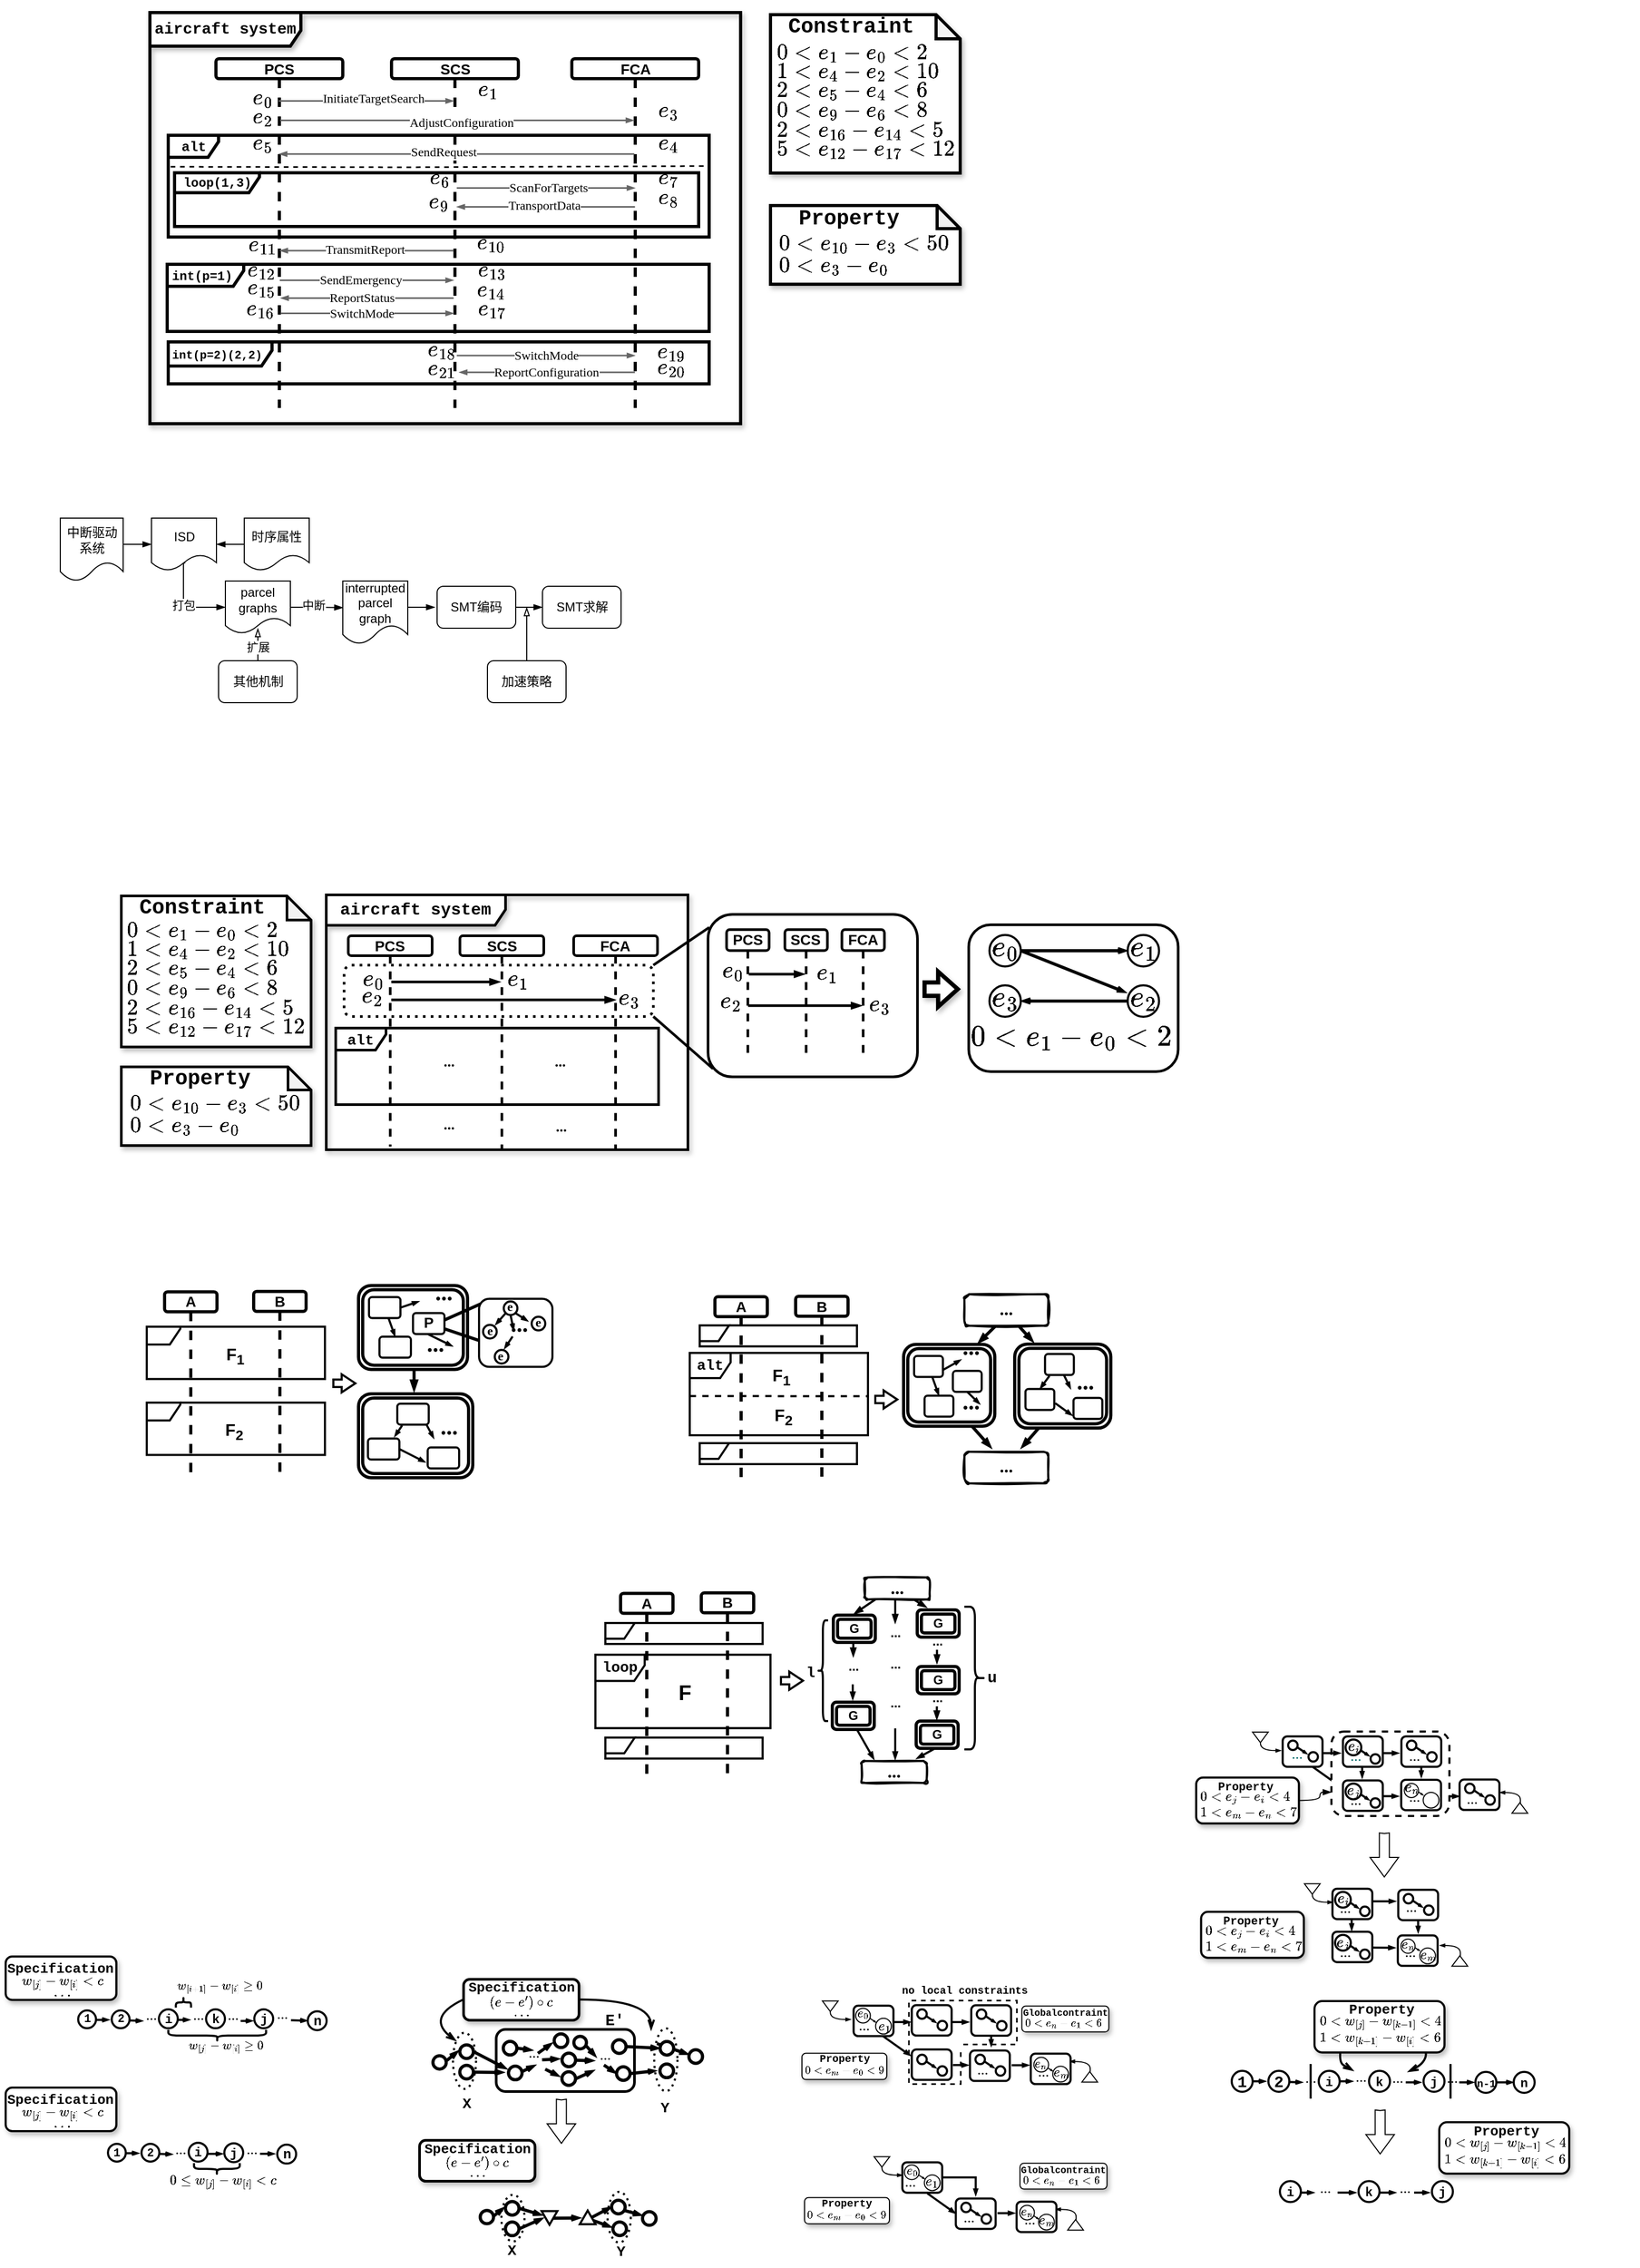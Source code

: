 <mxfile version="26.2.6">
  <diagram name="第 1 页" id="lFv3ArHSUXXjdDOWJILv">
    <mxGraphModel dx="1667" dy="1026" grid="1" gridSize="10" guides="1" tooltips="1" connect="1" arrows="1" fold="1" page="1" pageScale="1" pageWidth="827" pageHeight="1169" math="1" shadow="0">
      <root>
        <mxCell id="0" />
        <mxCell id="1" parent="0" />
        <mxCell id="NbakHNBG2d2Fdn3QnZmm-267" value="" style="verticalLabelPosition=bottom;verticalAlign=top;html=1;shape=mxgraph.basic.polygon;polyCoords=[[0.52,0.53],[0.52,0.24],[1,0.24],[1,0.75],[1,1],[0,1],[0,0.6],[0.53,0.6]];polyline=1;rotation=-180;dashed=1;strokeWidth=1.5;fontColor=default;" vertex="1" parent="1">
          <mxGeometry x="1201.81" y="2033.21" width="103" height="104.8" as="geometry" />
        </mxCell>
        <mxCell id="NbakHNBG2d2Fdn3QnZmm-184" value="" style="ellipse;whiteSpace=wrap;html=1;strokeWidth=2;dashed=1;dashPattern=1 2;rotation=0;fontColor=default;" vertex="1" parent="1">
          <mxGeometry x="767.12" y="2064.15" width="22" height="53.55" as="geometry" />
        </mxCell>
        <mxCell id="NbakHNBG2d2Fdn3QnZmm-189" value="" style="ellipse;whiteSpace=wrap;html=1;strokeWidth=2;dashed=1;rotation=0;dashPattern=1 2;fontColor=default;" vertex="1" parent="1">
          <mxGeometry x="959.12" y="2060" width="22.14" height="60" as="geometry" />
        </mxCell>
        <mxCell id="NbakHNBG2d2Fdn3QnZmm-211" value="" style="ellipse;whiteSpace=wrap;html=1;strokeWidth=2;dashed=1;dashPattern=1 2;rotation=0;fontColor=default;" vertex="1" parent="1">
          <mxGeometry x="813.34" y="2218.68" width="22" height="44.55" as="geometry" />
        </mxCell>
        <mxCell id="NbakHNBG2d2Fdn3QnZmm-212" value="" style="ellipse;whiteSpace=wrap;html=1;strokeWidth=2;dashed=1;rotation=0;dashPattern=1 2;fontColor=default;" vertex="1" parent="1">
          <mxGeometry x="914.6" y="2215.83" width="22.14" height="48.4" as="geometry" />
        </mxCell>
        <mxCell id="CkDDalKu-k9pCfHGi__i-1" value="" style="shape=note;whiteSpace=wrap;html=1;backgroundOutline=1;darkOpacity=0.05;strokeWidth=3;shadow=1;fontSize=14;size=22;" parent="1" vertex="1">
          <mxGeometry x="1070" y="322" width="181" height="75" as="geometry" />
        </mxCell>
        <mxCell id="CkDDalKu-k9pCfHGi__i-2" value="&lt;b style=&quot;font-family: &amp;quot;Courier New&amp;quot;;&quot;&gt;&lt;font style=&quot;font-size: 11px;&quot;&gt;int(p=2)(2,2)&amp;nbsp;&lt;/font&gt;&lt;/b&gt;" style="shape=umlFrame;whiteSpace=wrap;html=1;pointerEvents=0;width=99;height=23;fillStyle=auto;shadow=0;strokeWidth=3;swimlaneFillColor=none;" parent="1" vertex="1">
          <mxGeometry x="495.5" y="452" width="516" height="40" as="geometry" />
        </mxCell>
        <mxCell id="CkDDalKu-k9pCfHGi__i-3" value="&lt;b style=&quot;font-family: &amp;quot;Courier New&amp;quot;;&quot;&gt;&lt;font style=&quot;&quot;&gt;int(p=1)&amp;nbsp;&lt;/font&gt;&lt;/b&gt;" style="shape=umlFrame;whiteSpace=wrap;html=1;pointerEvents=0;width=73;height=21;fillStyle=auto;shadow=0;strokeWidth=3;swimlaneFillColor=none;" parent="1" vertex="1">
          <mxGeometry x="494.5" y="378" width="517" height="64" as="geometry" />
        </mxCell>
        <mxCell id="CkDDalKu-k9pCfHGi__i-4" value="&lt;font face=&quot;Courier New&quot; style=&quot;font-size: 13px;&quot;&gt;&lt;b style=&quot;&quot;&gt;alt&lt;/b&gt;&lt;/font&gt;" style="shape=umlFrame;whiteSpace=wrap;html=1;pointerEvents=0;width=48;height=21;fillStyle=auto;shadow=0;strokeWidth=3;swimlaneFillColor=none;" parent="1" vertex="1">
          <mxGeometry x="495.5" y="255" width="516" height="97" as="geometry" />
        </mxCell>
        <mxCell id="CkDDalKu-k9pCfHGi__i-5" value="&lt;font face=&quot;Helvetica&quot; style=&quot;font-size: 14px;&quot;&gt;&lt;b style=&quot;&quot;&gt;PCS&lt;/b&gt;&lt;/font&gt;" style="shape=umlLifeline;perimeter=lifelinePerimeter;whiteSpace=wrap;html=1;container=1;dropTarget=0;collapsible=0;recursiveResize=0;outlineConnect=0;portConstraint=eastwest;newEdgeStyle={&quot;curved&quot;:0,&quot;rounded&quot;:0};size=19;strokeWidth=3;rounded=1;shadow=0;" parent="1" vertex="1">
          <mxGeometry x="541" y="182" width="121" height="333" as="geometry" />
        </mxCell>
        <mxCell id="CkDDalKu-k9pCfHGi__i-6" value="&lt;font face=&quot;Helvetica&quot; style=&quot;font-size: 14px;&quot;&gt;&lt;b style=&quot;&quot;&gt;FCA&lt;/b&gt;&lt;/font&gt;" style="shape=umlLifeline;perimeter=lifelinePerimeter;whiteSpace=wrap;html=1;container=1;dropTarget=0;collapsible=0;recursiveResize=0;outlineConnect=0;portConstraint=eastwest;newEdgeStyle={&quot;curved&quot;:0,&quot;rounded&quot;:0};size=19;strokeWidth=3;rounded=1;shadow=0;" parent="1" vertex="1">
          <mxGeometry x="880.5" y="182" width="121" height="333" as="geometry" />
        </mxCell>
        <mxCell id="CkDDalKu-k9pCfHGi__i-7" value="&lt;font face=&quot;Helvetica&quot; style=&quot;font-size: 14px;&quot;&gt;&lt;b style=&quot;&quot;&gt;SCS&lt;/b&gt;&lt;/font&gt;" style="shape=umlLifeline;perimeter=lifelinePerimeter;whiteSpace=wrap;html=1;container=1;dropTarget=0;collapsible=0;recursiveResize=0;outlineConnect=0;portConstraint=eastwest;newEdgeStyle={&quot;curved&quot;:0,&quot;rounded&quot;:0};size=19;strokeWidth=3;rounded=1;shadow=0;" parent="1" vertex="1">
          <mxGeometry x="708.5" y="182" width="121" height="333" as="geometry" />
        </mxCell>
        <mxCell id="CkDDalKu-k9pCfHGi__i-8" value="&lt;font style=&quot;font-size: 18px;&quot;&gt;&lt;b style=&quot;&quot;&gt;\(e_0\)&lt;/b&gt;&lt;/font&gt;" style="text;html=1;align=center;verticalAlign=middle;resizable=0;points=[];autosize=1;strokeColor=none;fillColor=none;fontColor=default;" parent="1" vertex="1">
          <mxGeometry x="565" y="205.25" width="40" height="30" as="geometry" />
        </mxCell>
        <mxCell id="CkDDalKu-k9pCfHGi__i-9" value="&lt;font face=&quot;Courier New&quot; style=&quot;font-size: 15px;&quot;&gt;&lt;b style=&quot;&quot;&gt;aircraft system&lt;/b&gt;&lt;/font&gt;" style="shape=umlFrame;whiteSpace=wrap;html=1;pointerEvents=0;width=144;height=32;strokeWidth=3;shadow=1;" parent="1" vertex="1">
          <mxGeometry x="478" y="138" width="563.5" height="392" as="geometry" />
        </mxCell>
        <mxCell id="CkDDalKu-k9pCfHGi__i-10" value="" style="html=1;verticalAlign=bottom;endArrow=blockThin;curved=0;rounded=1;endFill=1;strokeColor=#666666;strokeWidth=1.5;endSize=4;fontColor=default;" parent="1" target="CkDDalKu-k9pCfHGi__i-7" edge="1">
          <mxGeometry x="-0.0" width="80" relative="1" as="geometry">
            <mxPoint x="600.63" y="222.0" as="sourcePoint" />
            <mxPoint x="940.5" y="222.0" as="targetPoint" />
            <mxPoint as="offset" />
          </mxGeometry>
        </mxCell>
        <mxCell id="CkDDalKu-k9pCfHGi__i-11" value="&lt;span style=&quot;text-align: left; white-space: pre-wrap;&quot;&gt;&lt;font face=&quot;Verdana&quot; style=&quot;font-size: 12px;&quot;&gt;InitiateTargetSearch&lt;/font&gt;&lt;/span&gt;" style="edgeLabel;html=1;align=center;verticalAlign=middle;resizable=0;points=[];fontColor=default;" parent="CkDDalKu-k9pCfHGi__i-10" vertex="1" connectable="0">
          <mxGeometry x="-0.237" y="-1" relative="1" as="geometry">
            <mxPoint x="27" y="-3" as="offset" />
          </mxGeometry>
        </mxCell>
        <mxCell id="CkDDalKu-k9pCfHGi__i-12" value="" style="html=1;verticalAlign=bottom;endArrow=blockThin;curved=0;rounded=0;endFill=1;strokeWidth=1.5;strokeColor=light-dark(#666666,#EDEDED);startSize=6;endSize=4;fontColor=default;" parent="1" edge="1">
          <mxGeometry x="-0.001" width="80" relative="1" as="geometry">
            <mxPoint x="602.048" y="240.5" as="sourcePoint" />
            <mxPoint x="939.5" y="240.5" as="targetPoint" />
            <mxPoint as="offset" />
          </mxGeometry>
        </mxCell>
        <mxCell id="CkDDalKu-k9pCfHGi__i-13" value="&lt;span style=&quot;text-align: left; white-space: pre-wrap;&quot;&gt;&lt;font style=&quot;font-size: 12px;&quot; face=&quot;Verdana&quot;&gt;AdjustConfiguration&lt;/font&gt;&lt;/span&gt;" style="edgeLabel;html=1;align=center;verticalAlign=middle;resizable=0;points=[];fontSize=10;fontColor=default;" parent="CkDDalKu-k9pCfHGi__i-12" vertex="1" connectable="0">
          <mxGeometry x="0.011" y="-2" relative="1" as="geometry">
            <mxPoint x="2" as="offset" />
          </mxGeometry>
        </mxCell>
        <mxCell id="CkDDalKu-k9pCfHGi__i-14" value="" style="html=1;verticalAlign=bottom;endArrow=blockThin;curved=0;rounded=0;endFill=1;strokeColor=light-dark(#666666,#EDEDED);endSize=4;strokeWidth=1.5;fontColor=default;" parent="1" edge="1">
          <mxGeometry x="0.0" width="80" relative="1" as="geometry">
            <mxPoint x="767.5" y="410" as="sourcePoint" />
            <mxPoint x="602.444" y="410" as="targetPoint" />
            <mxPoint as="offset" />
          </mxGeometry>
        </mxCell>
        <mxCell id="CkDDalKu-k9pCfHGi__i-15" value="&lt;font face=&quot;Verdana&quot;&gt;&lt;span style=&quot;font-size: 12px;&quot;&gt;ReportStatus&lt;/span&gt;&lt;/font&gt;" style="edgeLabel;html=1;align=center;verticalAlign=middle;resizable=0;points=[];fontColor=default;labelBackgroundColor=default;" parent="CkDDalKu-k9pCfHGi__i-14" vertex="1" connectable="0">
          <mxGeometry x="0.17" relative="1" as="geometry">
            <mxPoint x="9" as="offset" />
          </mxGeometry>
        </mxCell>
        <mxCell id="CkDDalKu-k9pCfHGi__i-16" value="" style="html=1;verticalAlign=bottom;endArrow=none;curved=0;rounded=0;strokeWidth=1.5;strokeColor=#666666;endFill=0;endSize=4;startArrow=blockThin;startFill=1;startSize=4;fontColor=default;" parent="1" edge="1">
          <mxGeometry width="80" relative="1" as="geometry">
            <mxPoint x="770.5" y="323" as="sourcePoint" />
            <mxPoint x="940.5" y="323" as="targetPoint" />
          </mxGeometry>
        </mxCell>
        <mxCell id="CkDDalKu-k9pCfHGi__i-17" value="&lt;span style=&quot;text-align: left; white-space: pre-wrap;&quot;&gt;&lt;font style=&quot;font-size: 12px;&quot;&gt;TransportData&lt;/font&gt;&lt;/span&gt;" style="edgeLabel;html=1;align=center;verticalAlign=middle;resizable=0;points=[];labelBackgroundColor=default;fontFamily=Verdana;fontColor=default;" parent="CkDDalKu-k9pCfHGi__i-16" vertex="1" connectable="0">
          <mxGeometry x="-0.159" y="2" relative="1" as="geometry">
            <mxPoint x="12" y="1" as="offset" />
          </mxGeometry>
        </mxCell>
        <mxCell id="CkDDalKu-k9pCfHGi__i-18" value="" style="endArrow=none;dashed=1;html=1;rounded=0;exitX=-0.003;exitY=0.275;exitDx=0;exitDy=0;exitPerimeter=0;strokeWidth=1.5;strokeColor=#000000;entryX=0.996;entryY=0.332;entryDx=0;entryDy=0;entryPerimeter=0;fontColor=default;" parent="1" edge="1">
          <mxGeometry width="50" height="50" relative="1" as="geometry">
            <mxPoint x="497.5" y="284.745" as="sourcePoint" />
            <mxPoint x="1008.436" y="284.093" as="targetPoint" />
            <Array as="points">
              <mxPoint x="721.5" y="285.24" />
            </Array>
          </mxGeometry>
        </mxCell>
        <mxCell id="CkDDalKu-k9pCfHGi__i-19" value="&lt;font face=&quot;Courier New&quot; style=&quot;&quot;&gt;&lt;b style=&quot;&quot;&gt;loop(1,3)&lt;/b&gt;&lt;/font&gt;" style="shape=umlFrame;whiteSpace=wrap;html=1;pointerEvents=0;width=81;height=19;strokeWidth=3;" parent="1" vertex="1">
          <mxGeometry x="501.5" y="290.75" width="500" height="51.25" as="geometry" />
        </mxCell>
        <mxCell id="CkDDalKu-k9pCfHGi__i-20" value="" style="html=1;verticalAlign=bottom;endArrow=blockThin;curved=0;rounded=0;endSize=4;strokeWidth=1.5;endFill=1;strokeColor=light-dark(#666666,#EDEDED);fontColor=default;" parent="1" edge="1">
          <mxGeometry x="-0.0" width="80" relative="1" as="geometry">
            <mxPoint x="601.63" y="392.94" as="sourcePoint" />
            <mxPoint x="767.5" y="392.94" as="targetPoint" />
            <mxPoint as="offset" />
          </mxGeometry>
        </mxCell>
        <mxCell id="CkDDalKu-k9pCfHGi__i-21" value="&lt;span style=&quot;text-align: left; white-space: pre-wrap;&quot;&gt;&lt;font style=&quot;font-size: 12px;&quot; face=&quot;Verdana&quot;&gt;SendEmergency&lt;/font&gt;&lt;/span&gt;" style="edgeLabel;html=1;align=center;verticalAlign=middle;resizable=0;points=[];labelBackgroundColor=default;fontColor=default;" parent="CkDDalKu-k9pCfHGi__i-20" vertex="1" connectable="0">
          <mxGeometry x="-0.023" y="-1" relative="1" as="geometry">
            <mxPoint x="-4" y="-1" as="offset" />
          </mxGeometry>
        </mxCell>
        <mxCell id="CkDDalKu-k9pCfHGi__i-22" value="" style="html=1;verticalAlign=bottom;endArrow=none;curved=0;rounded=1;endFill=0;strokeColor=#666666;strokeWidth=1.5;endSize=3;startArrow=blockThin;startFill=1;startSize=4;fontColor=default;" parent="1" edge="1">
          <mxGeometry x="-0.0" width="80" relative="1" as="geometry">
            <mxPoint x="601.0" y="272.57" as="sourcePoint" />
            <mxPoint x="939.87" y="272.57" as="targetPoint" />
            <mxPoint as="offset" />
          </mxGeometry>
        </mxCell>
        <mxCell id="CkDDalKu-k9pCfHGi__i-23" value="&lt;div style=&quot;text-align: left;&quot;&gt;&lt;span style=&quot;font-size: 12px; white-space: pre-wrap;&quot;&gt;&lt;font face=&quot;Verdana&quot;&gt;SendRequest&lt;/font&gt;&lt;/span&gt;&lt;/div&gt;" style="edgeLabel;html=1;align=center;verticalAlign=middle;resizable=0;points=[];labelBackgroundColor=default;fontColor=default;" parent="CkDDalKu-k9pCfHGi__i-22" vertex="1" connectable="0">
          <mxGeometry x="-0.237" y="-1" relative="1" as="geometry">
            <mxPoint x="27" y="-3" as="offset" />
          </mxGeometry>
        </mxCell>
        <mxCell id="CkDDalKu-k9pCfHGi__i-24" value="" style="html=1;verticalAlign=bottom;endArrow=none;curved=0;rounded=0;endFill=0;strokeWidth=1.5;strokeColor=light-dark(#666666,#EDEDED);startSize=4;endSize=3;startArrow=blockThin;startFill=1;fontColor=default;" parent="1" edge="1">
          <mxGeometry x="-0.001" width="80" relative="1" as="geometry">
            <mxPoint x="940.5" y="305" as="sourcePoint" />
            <mxPoint x="770.496" y="305" as="targetPoint" />
            <mxPoint as="offset" />
          </mxGeometry>
        </mxCell>
        <mxCell id="CkDDalKu-k9pCfHGi__i-25" value="&lt;span style=&quot;text-align: left; white-space: pre-wrap;&quot;&gt;&lt;font style=&quot;font-size: 12px;&quot; face=&quot;Verdana&quot;&gt;ScanForTargets&lt;/font&gt;&lt;/span&gt;" style="edgeLabel;html=1;align=center;verticalAlign=middle;resizable=0;points=[];fontSize=10;labelBackgroundColor=default;fontColor=default;" parent="CkDDalKu-k9pCfHGi__i-24" vertex="1" connectable="0">
          <mxGeometry x="0.011" y="-2" relative="1" as="geometry">
            <mxPoint x="3" y="2" as="offset" />
          </mxGeometry>
        </mxCell>
        <mxCell id="CkDDalKu-k9pCfHGi__i-26" value="" style="html=1;verticalAlign=bottom;endArrow=none;curved=0;rounded=0;strokeWidth=1.5;strokeColor=light-dark(#666666,#EDEDED);endFill=0;endSize=4;startArrow=blockThin;startFill=1;startSize=4;fontColor=default;" parent="1" edge="1">
          <mxGeometry width="80" relative="1" as="geometry">
            <mxPoint x="601.63" y="364.72" as="sourcePoint" />
            <mxPoint x="767.5" y="364.72" as="targetPoint" />
          </mxGeometry>
        </mxCell>
        <mxCell id="CkDDalKu-k9pCfHGi__i-27" value="&lt;div style=&quot;text-align: left;&quot;&gt;&lt;span style=&quot;font-size: 12px; white-space: pre-wrap;&quot;&gt;TransmitReport&lt;/span&gt;&lt;/div&gt;" style="edgeLabel;html=1;align=center;verticalAlign=middle;resizable=0;points=[];labelBackgroundColor=default;fontFamily=Verdana;fontColor=default;" parent="CkDDalKu-k9pCfHGi__i-26" vertex="1" connectable="0">
          <mxGeometry x="-0.159" y="2" relative="1" as="geometry">
            <mxPoint x="12" y="1" as="offset" />
          </mxGeometry>
        </mxCell>
        <mxCell id="CkDDalKu-k9pCfHGi__i-28" value="" style="html=1;verticalAlign=bottom;endArrow=blockThin;curved=0;rounded=0;endSize=4;strokeWidth=1.5;endFill=1;strokeColor=light-dark(#666666,#EDEDED);fontColor=default;" parent="1" edge="1">
          <mxGeometry x="-0.0" width="80" relative="1" as="geometry">
            <mxPoint x="602.444" y="424.5" as="sourcePoint" />
            <mxPoint x="767.5" y="424.5" as="targetPoint" />
            <mxPoint as="offset" />
          </mxGeometry>
        </mxCell>
        <mxCell id="CkDDalKu-k9pCfHGi__i-29" value="&lt;span style=&quot;text-align: left; white-space: pre-wrap;&quot;&gt;&lt;font style=&quot;font-size: 12px;&quot; face=&quot;Verdana&quot;&gt;SwitchMode&lt;/font&gt;&lt;/span&gt;" style="edgeLabel;html=1;align=center;verticalAlign=middle;resizable=0;points=[];labelBackgroundColor=default;fontColor=default;" parent="CkDDalKu-k9pCfHGi__i-28" vertex="1" connectable="0">
          <mxGeometry x="-0.023" y="-1" relative="1" as="geometry">
            <mxPoint x="-3" y="-1" as="offset" />
          </mxGeometry>
        </mxCell>
        <mxCell id="CkDDalKu-k9pCfHGi__i-30" value="" style="html=1;verticalAlign=bottom;endArrow=none;curved=0;rounded=0;endFill=0;strokeColor=light-dark(#666666,#EDEDED);endSize=4;strokeWidth=1.5;startSize=4;startArrow=blockThin;startFill=1;fontColor=default;" parent="1" edge="1">
          <mxGeometry x="0.0" width="80" relative="1" as="geometry">
            <mxPoint x="940.5" y="464.77" as="sourcePoint" />
            <mxPoint x="770.5" y="464.77" as="targetPoint" />
            <mxPoint as="offset" />
          </mxGeometry>
        </mxCell>
        <mxCell id="CkDDalKu-k9pCfHGi__i-31" value="&lt;font style=&quot;font-size: 12px;&quot; face=&quot;Verdana&quot;&gt;SwitchMode&lt;/font&gt;" style="edgeLabel;html=1;align=center;verticalAlign=middle;resizable=0;points=[];fontColor=default;labelBackgroundColor=default;" parent="CkDDalKu-k9pCfHGi__i-30" vertex="1" connectable="0">
          <mxGeometry x="0.17" relative="1" as="geometry">
            <mxPoint x="15" as="offset" />
          </mxGeometry>
        </mxCell>
        <mxCell id="CkDDalKu-k9pCfHGi__i-32" value="" style="html=1;verticalAlign=bottom;endArrow=none;curved=0;rounded=0;endSize=4;strokeWidth=1.5;endFill=0;strokeColor=light-dark(#666666,#EDEDED);startArrow=blockThin;startFill=1;startSize=4;fontColor=default;" parent="1" edge="1">
          <mxGeometry x="-0.0" width="80" relative="1" as="geometry">
            <mxPoint x="772.786" y="480.77" as="sourcePoint" />
            <mxPoint x="940.5" y="480.77" as="targetPoint" />
            <mxPoint as="offset" />
          </mxGeometry>
        </mxCell>
        <mxCell id="CkDDalKu-k9pCfHGi__i-33" value="&lt;div style=&quot;text-align: left;&quot;&gt;&lt;span style=&quot;white-space: pre-wrap;&quot;&gt;&lt;font style=&quot;font-size: 12px;&quot; face=&quot;Verdana&quot;&gt;ReportConfiguration&lt;/font&gt;&lt;/span&gt;&lt;/div&gt;" style="edgeLabel;html=1;align=center;verticalAlign=middle;resizable=0;points=[];labelBackgroundColor=default;fontColor=default;" parent="CkDDalKu-k9pCfHGi__i-32" vertex="1" connectable="0">
          <mxGeometry x="-0.023" y="-1" relative="1" as="geometry">
            <mxPoint x="1" y="-1" as="offset" />
          </mxGeometry>
        </mxCell>
        <mxCell id="CkDDalKu-k9pCfHGi__i-34" value="&lt;span style=&quot;font-style: normal; font-variant-ligatures: normal; font-variant-caps: normal; letter-spacing: normal; orphans: 2; text-align: left; text-indent: 0px; text-transform: none; widows: 2; word-spacing: 0px; -webkit-text-stroke-width: 0px; white-space: nowrap; text-decoration-thickness: initial; text-decoration-style: initial; text-decoration-color: initial; float: none; display: inline !important;&quot;&gt;&lt;font face=&quot;Courier New&quot; style=&quot;font-size: 20px;&quot;&gt;&lt;b style=&quot;&quot;&gt;Property&lt;/b&gt;&lt;/font&gt;&lt;/span&gt;" style="text;whiteSpace=wrap;html=1;shadow=1;rounded=1;" parent="1" vertex="1">
          <mxGeometry x="1094.5" y="316" width="146.8" height="25.57" as="geometry" />
        </mxCell>
        <mxCell id="CkDDalKu-k9pCfHGi__i-35" value="&lt;font style=&quot;font-size: 18px;&quot;&gt;\(0 &amp;lt; e_{10} - e_3 &amp;lt; 50\)&lt;/font&gt;&lt;div&gt;&lt;span style=&quot;font-size: 18px;&quot;&gt;\(0 &amp;lt; e_3 - e_0\)&lt;/span&gt;&lt;/div&gt;" style="text;html=1;align=left;verticalAlign=middle;whiteSpace=wrap;rounded=0;" parent="1" vertex="1">
          <mxGeometry x="1076" y="354" width="177.5" height="29" as="geometry" />
        </mxCell>
        <mxCell id="CkDDalKu-k9pCfHGi__i-36" value="&lt;font style=&quot;font-size: 18px;&quot;&gt;&lt;b style=&quot;&quot;&gt;\(e_1\)&lt;/b&gt;&lt;/font&gt;" style="text;html=1;align=center;verticalAlign=middle;resizable=0;points=[];autosize=1;strokeColor=none;fillColor=none;fontColor=default;" parent="1" vertex="1">
          <mxGeometry x="765" y="195.25" width="70" height="34" as="geometry" />
        </mxCell>
        <mxCell id="CkDDalKu-k9pCfHGi__i-37" value="&lt;font style=&quot;font-size: 18px;&quot;&gt;&lt;b style=&quot;&quot;&gt;\(e_2\)&lt;/b&gt;&lt;/font&gt;" style="text;html=1;align=center;verticalAlign=middle;resizable=0;points=[];autosize=1;strokeColor=none;fillColor=none;fontColor=default;" parent="1" vertex="1">
          <mxGeometry x="550" y="221" width="70" height="34" as="geometry" />
        </mxCell>
        <mxCell id="CkDDalKu-k9pCfHGi__i-38" value="&lt;font style=&quot;font-size: 18px;&quot;&gt;&lt;b style=&quot;&quot;&gt;\(e_3\)&lt;/b&gt;&lt;/font&gt;" style="text;html=1;align=center;verticalAlign=middle;resizable=0;points=[];autosize=1;strokeColor=none;fillColor=none;fontColor=default;" parent="1" vertex="1">
          <mxGeometry x="936.5" y="215" width="70" height="34" as="geometry" />
        </mxCell>
        <mxCell id="CkDDalKu-k9pCfHGi__i-39" value="&lt;font style=&quot;font-size: 18px;&quot;&gt;&lt;b style=&quot;&quot;&gt;\(e_5\)&lt;/b&gt;&lt;/font&gt;" style="text;html=1;align=center;verticalAlign=middle;resizable=0;points=[];autosize=1;strokeColor=none;fillColor=none;fontColor=default;" parent="1" vertex="1">
          <mxGeometry x="550" y="245.75" width="70" height="34" as="geometry" />
        </mxCell>
        <mxCell id="CkDDalKu-k9pCfHGi__i-40" value="&lt;font style=&quot;font-size: 18px;&quot;&gt;&lt;b style=&quot;&quot;&gt;\(e_4\)&lt;/b&gt;&lt;/font&gt;" style="text;html=1;align=center;verticalAlign=middle;resizable=0;points=[];autosize=1;strokeColor=none;fillColor=none;fontColor=default;" parent="1" vertex="1">
          <mxGeometry x="937" y="245.75" width="70" height="34" as="geometry" />
        </mxCell>
        <mxCell id="CkDDalKu-k9pCfHGi__i-41" value="&lt;font style=&quot;font-size: 18px;&quot;&gt;&lt;b style=&quot;&quot;&gt;\(e_7\)&lt;/b&gt;&lt;/font&gt;" style="text;html=1;align=center;verticalAlign=middle;resizable=0;points=[];autosize=1;strokeColor=none;fillColor=none;fontColor=default;" parent="1" vertex="1">
          <mxGeometry x="937" y="279" width="70" height="34" as="geometry" />
        </mxCell>
        <mxCell id="CkDDalKu-k9pCfHGi__i-42" value="&lt;font style=&quot;font-size: 18px;&quot;&gt;&lt;b style=&quot;&quot;&gt;\(e_8\)&lt;/b&gt;&lt;/font&gt;" style="text;html=1;align=center;verticalAlign=middle;resizable=0;points=[];autosize=1;strokeColor=none;fillColor=none;fontColor=default;" parent="1" vertex="1">
          <mxGeometry x="937" y="298" width="70" height="34" as="geometry" />
        </mxCell>
        <mxCell id="CkDDalKu-k9pCfHGi__i-43" value="&lt;font style=&quot;font-size: 18px;&quot;&gt;&lt;b style=&quot;&quot;&gt;\(e_6\)&lt;/b&gt;&lt;/font&gt;" style="text;html=1;align=center;verticalAlign=middle;resizable=0;points=[];autosize=1;strokeColor=none;fillColor=none;fontColor=default;" parent="1" vertex="1">
          <mxGeometry x="718.5" y="279" width="70" height="34" as="geometry" />
        </mxCell>
        <mxCell id="CkDDalKu-k9pCfHGi__i-44" value="&lt;font style=&quot;font-size: 18px;&quot;&gt;&lt;b style=&quot;&quot;&gt;\(e_9\)&lt;/b&gt;&lt;/font&gt;" style="text;html=1;align=center;verticalAlign=middle;resizable=0;points=[];autosize=1;strokeColor=none;fillColor=none;fontColor=default;" parent="1" vertex="1">
          <mxGeometry x="718" y="302" width="70" height="34" as="geometry" />
        </mxCell>
        <mxCell id="CkDDalKu-k9pCfHGi__i-45" value="&lt;font style=&quot;font-size: 18px;&quot;&gt;&lt;b style=&quot;&quot;&gt;\(e_{10}\)&lt;/b&gt;&lt;/font&gt;" style="text;html=1;align=center;verticalAlign=middle;resizable=0;points=[];autosize=1;strokeColor=none;fillColor=none;fontColor=default;" parent="1" vertex="1">
          <mxGeometry x="756" y="341" width="94" height="34" as="geometry" />
        </mxCell>
        <mxCell id="CkDDalKu-k9pCfHGi__i-46" value="&lt;font style=&quot;font-size: 18px;&quot;&gt;&lt;b style=&quot;&quot;&gt;\(e_{11}\)&lt;/b&gt;&lt;/font&gt;" style="text;html=1;align=center;verticalAlign=middle;resizable=0;points=[];autosize=1;strokeColor=none;fillColor=none;fontColor=default;" parent="1" vertex="1">
          <mxGeometry x="538.5" y="342.5" width="93" height="34" as="geometry" />
        </mxCell>
        <mxCell id="CkDDalKu-k9pCfHGi__i-47" value="&lt;font style=&quot;font-size: 18px;&quot;&gt;&lt;b style=&quot;&quot;&gt;\(e_{12}\)&lt;/b&gt;&lt;/font&gt;" style="text;html=1;align=center;verticalAlign=middle;resizable=0;points=[];autosize=1;strokeColor=none;fillColor=none;fontColor=default;" parent="1" vertex="1">
          <mxGeometry x="537" y="366.5" width="94" height="34" as="geometry" />
        </mxCell>
        <mxCell id="CkDDalKu-k9pCfHGi__i-48" value="&lt;font style=&quot;font-size: 18px;&quot;&gt;&lt;b style=&quot;&quot;&gt;\(e_{15}\)&lt;/b&gt;&lt;/font&gt;" style="text;html=1;align=center;verticalAlign=middle;resizable=0;points=[];autosize=1;strokeColor=none;fillColor=none;fontColor=default;" parent="1" vertex="1">
          <mxGeometry x="537" y="384" width="94" height="34" as="geometry" />
        </mxCell>
        <mxCell id="CkDDalKu-k9pCfHGi__i-49" value="&lt;font style=&quot;font-size: 18px;&quot;&gt;&lt;b style=&quot;&quot;&gt;\(e_{16}\)&lt;/b&gt;&lt;/font&gt;" style="text;html=1;align=center;verticalAlign=middle;resizable=0;points=[];autosize=1;strokeColor=none;fillColor=none;fontColor=default;" parent="1" vertex="1">
          <mxGeometry x="536" y="404" width="94" height="34" as="geometry" />
        </mxCell>
        <mxCell id="CkDDalKu-k9pCfHGi__i-50" value="&lt;font style=&quot;font-size: 18px;&quot;&gt;&lt;b style=&quot;&quot;&gt;\(e_{13}\)&lt;/b&gt;&lt;/font&gt;" style="text;html=1;align=center;verticalAlign=middle;resizable=0;points=[];autosize=1;strokeColor=none;fillColor=none;fontColor=default;" parent="1" vertex="1">
          <mxGeometry x="757" y="366.5" width="94" height="34" as="geometry" />
        </mxCell>
        <mxCell id="CkDDalKu-k9pCfHGi__i-51" value="&lt;font style=&quot;font-size: 18px;&quot;&gt;&lt;b style=&quot;&quot;&gt;\(e_{14}\)&lt;/b&gt;&lt;/font&gt;" style="text;html=1;align=center;verticalAlign=middle;resizable=0;points=[];autosize=1;strokeColor=none;fillColor=none;fontColor=default;" parent="1" vertex="1">
          <mxGeometry x="755.5" y="386" width="94" height="34" as="geometry" />
        </mxCell>
        <mxCell id="CkDDalKu-k9pCfHGi__i-52" value="&lt;font style=&quot;font-size: 18px;&quot;&gt;&lt;b style=&quot;&quot;&gt;\(e_{17}\)&lt;/b&gt;&lt;/font&gt;" style="text;html=1;align=center;verticalAlign=middle;resizable=0;points=[];autosize=1;strokeColor=none;fillColor=none;fontColor=default;" parent="1" vertex="1">
          <mxGeometry x="757" y="404" width="94" height="34" as="geometry" />
        </mxCell>
        <mxCell id="CkDDalKu-k9pCfHGi__i-53" value="&lt;font style=&quot;font-size: 18px;&quot;&gt;&lt;b style=&quot;&quot;&gt;\(e_{18}\)&lt;/b&gt;&lt;/font&gt;" style="text;html=1;align=center;verticalAlign=middle;resizable=0;points=[];autosize=1;strokeColor=none;fillColor=none;fontColor=default;" parent="1" vertex="1">
          <mxGeometry x="709" y="443" width="94" height="34" as="geometry" />
        </mxCell>
        <mxCell id="CkDDalKu-k9pCfHGi__i-54" value="&lt;font style=&quot;font-size: 18px;&quot;&gt;&lt;b style=&quot;&quot;&gt;\(e_{21}\)&lt;/b&gt;&lt;/font&gt;" style="text;html=1;align=center;verticalAlign=middle;resizable=0;points=[];autosize=1;strokeColor=none;fillColor=none;fontColor=default;" parent="1" vertex="1">
          <mxGeometry x="709" y="461" width="94" height="34" as="geometry" />
        </mxCell>
        <mxCell id="CkDDalKu-k9pCfHGi__i-55" value="&lt;font style=&quot;font-size: 18px;&quot;&gt;&lt;b style=&quot;&quot;&gt;\(e_{20}\)&lt;/b&gt;&lt;/font&gt;" style="text;html=1;align=center;verticalAlign=middle;resizable=0;points=[];autosize=1;strokeColor=none;fillColor=none;fontColor=default;" parent="1" vertex="1">
          <mxGeometry x="927.5" y="460" width="94" height="34" as="geometry" />
        </mxCell>
        <mxCell id="CkDDalKu-k9pCfHGi__i-56" value="&lt;font style=&quot;font-size: 18px;&quot;&gt;&lt;b style=&quot;&quot;&gt;\(e_{19}\)&lt;/b&gt;&lt;/font&gt;" style="text;html=1;align=center;verticalAlign=middle;resizable=0;points=[];autosize=1;strokeColor=none;fillColor=none;fontColor=default;" parent="1" vertex="1">
          <mxGeometry x="927.5" y="445" width="94" height="34" as="geometry" />
        </mxCell>
        <mxCell id="CkDDalKu-k9pCfHGi__i-57" value="" style="group;strokeWidth=4;dashed=1;shadow=1;rounded=0;fontSize=14;" parent="1" vertex="1" connectable="0">
          <mxGeometry x="1070" y="130" width="181" height="172" as="geometry" />
        </mxCell>
        <mxCell id="CkDDalKu-k9pCfHGi__i-58" value="" style="shape=note;whiteSpace=wrap;html=1;backgroundOutline=1;darkOpacity=0.05;strokeWidth=3;shadow=1;fontSize=14;size=23;" parent="CkDDalKu-k9pCfHGi__i-57" vertex="1">
          <mxGeometry y="10" width="181" height="151" as="geometry" />
        </mxCell>
        <mxCell id="CkDDalKu-k9pCfHGi__i-59" value="&lt;div style=&quot;line-height: 100%;&quot;&gt;&lt;font face=&quot;Helvetica&quot; style=&quot;font-size: 18px; line-height: 100%;&quot;&gt;&lt;span style=&quot;background-color: transparent; text-wrap-mode: nowrap;&quot;&gt;\(0 &amp;lt; e_1 - e_0 &amp;lt; 2\)&lt;/span&gt;&lt;/font&gt;&lt;/div&gt;&lt;div style=&quot;line-height: 100%;&quot;&gt;&lt;font face=&quot;Helvetica&quot; style=&quot;font-size: 18px; line-height: 100%;&quot;&gt;&lt;span style=&quot;background-color: transparent;&quot;&gt;\(1 &amp;lt; e_4 - e_2 &amp;lt; 10\)&lt;/span&gt;&lt;/font&gt;&lt;/div&gt;&lt;div style=&quot;line-height: 100%;&quot;&gt;&lt;font face=&quot;Helvetica&quot; style=&quot;font-size: 18px; line-height: 100%;&quot;&gt;&lt;span style=&quot;text-wrap-mode: nowrap;&quot;&gt;\(2 &amp;lt; e_5 - e_4 &amp;lt; 6\)&lt;/span&gt;&lt;span style=&quot;background-color: transparent;&quot;&gt;&lt;/span&gt;&lt;/font&gt;&lt;/div&gt;&lt;div style=&quot;line-height: 100%;&quot;&gt;&lt;font face=&quot;Helvetica&quot; style=&quot;font-size: 18px; line-height: 100%;&quot;&gt;&lt;span style=&quot;text-wrap-mode: nowrap;&quot;&gt;\(0 &amp;lt; e_9 - e_6 &amp;lt; 8\)&lt;/span&gt;&lt;/font&gt;&lt;/div&gt;&lt;div style=&quot;line-height: 100%;&quot;&gt;&lt;font face=&quot;Helvetica&quot; style=&quot;font-size: 18px; line-height: 100%;&quot;&gt;\(2 &amp;lt; e_{16} - e_{14} &amp;lt; 5\)&lt;/font&gt;&lt;div&gt;&lt;font face=&quot;Helvetica&quot; style=&quot;font-size: 18px; line-height: 100%;&quot;&gt;\(5 &amp;lt; e_{12} - e_{17} &amp;lt; 12\)&lt;/font&gt;&lt;/div&gt;&lt;/div&gt;" style="text;html=1;align=left;verticalAlign=middle;whiteSpace=wrap;rounded=0;" parent="CkDDalKu-k9pCfHGi__i-57" vertex="1">
          <mxGeometry x="3.57" y="17" width="166.87" height="149" as="geometry" />
        </mxCell>
        <mxCell id="CkDDalKu-k9pCfHGi__i-60" value="&lt;span style=&quot;font-style: normal; font-variant-ligatures: normal; font-variant-caps: normal; letter-spacing: normal; orphans: 2; text-align: left; text-indent: 0px; text-transform: none; widows: 2; word-spacing: 0px; -webkit-text-stroke-width: 0px; white-space: nowrap; text-decoration-thickness: initial; text-decoration-style: initial; text-decoration-color: initial; float: none; display: inline !important;&quot;&gt;&lt;font face=&quot;Courier New&quot; style=&quot;font-size: 20px;&quot;&gt;&lt;b style=&quot;&quot;&gt;Constraint&lt;/b&gt;&lt;/font&gt;&lt;/span&gt;" style="text;whiteSpace=wrap;html=1;shadow=1;rounded=1;" parent="CkDDalKu-k9pCfHGi__i-57" vertex="1">
          <mxGeometry x="15" y="3" width="147" height="26" as="geometry" />
        </mxCell>
        <mxCell id="CkDDalKu-k9pCfHGi__i-64" value="打包" style="edgeStyle=orthogonalEdgeStyle;rounded=0;orthogonalLoop=1;jettySize=auto;html=1;endArrow=blockThin;endFill=1;exitX=0.52;exitY=0.854;exitDx=0;exitDy=0;exitPerimeter=0;entryX=0;entryY=0.5;entryDx=0;entryDy=0;" parent="1" source="CkDDalKu-k9pCfHGi__i-86" target="CkDDalKu-k9pCfHGi__i-69" edge="1">
          <mxGeometry relative="1" as="geometry">
            <mxPoint x="494.5" y="705" as="sourcePoint" />
            <mxPoint x="581" y="680" as="targetPoint" />
            <Array as="points">
              <mxPoint x="510" y="663" />
              <mxPoint x="510" y="705" />
            </Array>
          </mxGeometry>
        </mxCell>
        <mxCell id="CkDDalKu-k9pCfHGi__i-71" value="" style="edgeStyle=orthogonalEdgeStyle;rounded=0;orthogonalLoop=1;jettySize=auto;html=1;entryX=0.006;entryY=0.423;entryDx=0;entryDy=0;entryPerimeter=0;endArrow=blockThin;endFill=1;" parent="1" source="CkDDalKu-k9pCfHGi__i-69" target="CkDDalKu-k9pCfHGi__i-70" edge="1">
          <mxGeometry relative="1" as="geometry" />
        </mxCell>
        <mxCell id="CkDDalKu-k9pCfHGi__i-72" value="中断" style="edgeLabel;html=1;align=center;verticalAlign=middle;resizable=0;points=[];" parent="CkDDalKu-k9pCfHGi__i-71" vertex="1" connectable="0">
          <mxGeometry x="-0.128" y="2" relative="1" as="geometry">
            <mxPoint as="offset" />
          </mxGeometry>
        </mxCell>
        <mxCell id="CkDDalKu-k9pCfHGi__i-69" value="parcel graphs" style="shape=document;whiteSpace=wrap;html=1;boundedLbl=1;" parent="1" vertex="1">
          <mxGeometry x="550" y="680" width="62" height="50" as="geometry" />
        </mxCell>
        <mxCell id="CkDDalKu-k9pCfHGi__i-77" value="" style="edgeStyle=orthogonalEdgeStyle;rounded=0;orthogonalLoop=1;jettySize=auto;html=1;endArrow=blockThin;endFill=1;" parent="1" edge="1">
          <mxGeometry relative="1" as="geometry">
            <mxPoint x="724" y="705" as="sourcePoint" />
            <mxPoint x="750" y="705" as="targetPoint" />
          </mxGeometry>
        </mxCell>
        <mxCell id="CkDDalKu-k9pCfHGi__i-70" value="interrupted&lt;div&gt;parcel graph&lt;/div&gt;" style="shape=document;whiteSpace=wrap;html=1;boundedLbl=1;" parent="1" vertex="1">
          <mxGeometry x="662" y="680" width="62" height="60" as="geometry" />
        </mxCell>
        <mxCell id="CkDDalKu-k9pCfHGi__i-79" value="" style="edgeStyle=orthogonalEdgeStyle;rounded=0;orthogonalLoop=1;jettySize=auto;html=1;endArrow=blockThin;endFill=1;" parent="1" source="CkDDalKu-k9pCfHGi__i-76" target="CkDDalKu-k9pCfHGi__i-78" edge="1">
          <mxGeometry relative="1" as="geometry" />
        </mxCell>
        <mxCell id="CkDDalKu-k9pCfHGi__i-76" value="SMT编码" style="whiteSpace=wrap;html=1;rounded=1;" parent="1" vertex="1">
          <mxGeometry x="752" y="685" width="75" height="40" as="geometry" />
        </mxCell>
        <mxCell id="CkDDalKu-k9pCfHGi__i-78" value="SMT求解" style="whiteSpace=wrap;html=1;rounded=1;" parent="1" vertex="1">
          <mxGeometry x="852.5" y="685" width="75" height="40" as="geometry" />
        </mxCell>
        <mxCell id="CkDDalKu-k9pCfHGi__i-81" style="edgeStyle=orthogonalEdgeStyle;rounded=0;orthogonalLoop=1;jettySize=auto;html=1;endArrow=blockThin;endFill=0;" parent="1" source="CkDDalKu-k9pCfHGi__i-80" edge="1">
          <mxGeometry relative="1" as="geometry">
            <mxPoint x="837.5" y="705" as="targetPoint" />
          </mxGeometry>
        </mxCell>
        <mxCell id="CkDDalKu-k9pCfHGi__i-80" value="加速策略" style="whiteSpace=wrap;html=1;rounded=1;" parent="1" vertex="1">
          <mxGeometry x="800" y="756" width="75" height="40" as="geometry" />
        </mxCell>
        <mxCell id="CkDDalKu-k9pCfHGi__i-82" style="edgeStyle=orthogonalEdgeStyle;rounded=0;orthogonalLoop=1;jettySize=auto;html=1;endArrow=blockThin;endFill=0;" parent="1" source="CkDDalKu-k9pCfHGi__i-83" edge="1">
          <mxGeometry relative="1" as="geometry">
            <mxPoint x="581" y="725" as="targetPoint" />
          </mxGeometry>
        </mxCell>
        <mxCell id="CkDDalKu-k9pCfHGi__i-89" value="扩展" style="edgeLabel;html=1;align=center;verticalAlign=middle;resizable=0;points=[];" parent="CkDDalKu-k9pCfHGi__i-82" vertex="1" connectable="0">
          <mxGeometry x="-0.135" y="2" relative="1" as="geometry">
            <mxPoint x="2" as="offset" />
          </mxGeometry>
        </mxCell>
        <mxCell id="CkDDalKu-k9pCfHGi__i-83" value="其他机制" style="whiteSpace=wrap;html=1;rounded=1;" parent="1" vertex="1">
          <mxGeometry x="543.5" y="756" width="75" height="40" as="geometry" />
        </mxCell>
        <mxCell id="CkDDalKu-k9pCfHGi__i-84" style="edgeStyle=orthogonalEdgeStyle;rounded=0;orthogonalLoop=1;jettySize=auto;html=1;entryX=0;entryY=0.5;entryDx=0;entryDy=0;exitX=0.969;exitY=0.416;exitDx=0;exitDy=0;exitPerimeter=0;endArrow=blockThin;endFill=1;" parent="1" source="CkDDalKu-k9pCfHGi__i-85" target="CkDDalKu-k9pCfHGi__i-86" edge="1">
          <mxGeometry relative="1" as="geometry" />
        </mxCell>
        <mxCell id="CkDDalKu-k9pCfHGi__i-85" value="中断驱动系统" style="shape=document;whiteSpace=wrap;html=1;boundedLbl=1;" parent="1" vertex="1">
          <mxGeometry x="392.5" y="620" width="60" height="60" as="geometry" />
        </mxCell>
        <mxCell id="CkDDalKu-k9pCfHGi__i-86" value="ISD" style="shape=document;whiteSpace=wrap;html=1;boundedLbl=1;" parent="1" vertex="1">
          <mxGeometry x="479.5" y="620" width="62" height="50" as="geometry" />
        </mxCell>
        <mxCell id="CkDDalKu-k9pCfHGi__i-87" value="时序属性" style="shape=document;whiteSpace=wrap;html=1;boundedLbl=1;" parent="1" vertex="1">
          <mxGeometry x="568" y="620" width="62" height="50" as="geometry" />
        </mxCell>
        <mxCell id="CkDDalKu-k9pCfHGi__i-88" style="edgeStyle=orthogonalEdgeStyle;rounded=0;orthogonalLoop=1;jettySize=auto;html=1;entryX=1;entryY=0.5;entryDx=0;entryDy=0;endArrow=blockThin;endFill=1;" parent="1" source="CkDDalKu-k9pCfHGi__i-87" target="CkDDalKu-k9pCfHGi__i-86" edge="1">
          <mxGeometry relative="1" as="geometry" />
        </mxCell>
        <mxCell id="CkDDalKu-k9pCfHGi__i-90" value="" style="rounded=1;whiteSpace=wrap;html=1;strokeWidth=2.5;dashed=1;dashPattern=1 2;fontSize=14;fontColor=#000000;" parent="1" vertex="1">
          <mxGeometry x="663" y="1046" width="295" height="49" as="geometry" />
        </mxCell>
        <mxCell id="CkDDalKu-k9pCfHGi__i-91" value="&lt;font style=&quot;&quot; face=&quot;Courier New&quot;&gt;&lt;b&gt;alt&lt;/b&gt;&lt;/font&gt;" style="shape=umlFrame;whiteSpace=wrap;html=1;pointerEvents=0;width=48;height=21;fillStyle=auto;shadow=0;strokeWidth=2.5;swimlaneFillColor=none;fontSize=14;fontColor=#000000;" parent="1" vertex="1">
          <mxGeometry x="655" y="1106" width="308" height="73" as="geometry" />
        </mxCell>
        <mxCell id="CkDDalKu-k9pCfHGi__i-92" value="&lt;font style=&quot;&quot; face=&quot;Helvetica&quot;&gt;&lt;b&gt;PCS&lt;/b&gt;&lt;/font&gt;" style="shape=umlLifeline;perimeter=lifelinePerimeter;whiteSpace=wrap;html=1;container=1;dropTarget=0;collapsible=0;recursiveResize=0;outlineConnect=0;portConstraint=eastwest;newEdgeStyle={&quot;curved&quot;:0,&quot;rounded&quot;:0};size=19;strokeWidth=2.5;rounded=1;shadow=0;fontSize=14;fontColor=#000000;" parent="1" vertex="1">
          <mxGeometry x="667" y="1018" width="80" height="201" as="geometry" />
        </mxCell>
        <mxCell id="CkDDalKu-k9pCfHGi__i-93" value="&lt;font style=&quot;&quot; face=&quot;Helvetica&quot;&gt;&lt;b&gt;FCA&lt;/b&gt;&lt;/font&gt;" style="shape=umlLifeline;perimeter=lifelinePerimeter;whiteSpace=wrap;html=1;container=1;dropTarget=0;collapsible=0;recursiveResize=0;outlineConnect=0;portConstraint=eastwest;newEdgeStyle={&quot;curved&quot;:0,&quot;rounded&quot;:0};size=19;strokeWidth=2.5;rounded=1;shadow=0;fontSize=14;fontColor=#000000;" parent="1" vertex="1">
          <mxGeometry x="882" y="1018" width="80" height="205" as="geometry" />
        </mxCell>
        <mxCell id="CkDDalKu-k9pCfHGi__i-94" value="&lt;font style=&quot;&quot; face=&quot;Helvetica&quot;&gt;&lt;b&gt;SCS&lt;/b&gt;&lt;/font&gt;" style="shape=umlLifeline;perimeter=lifelinePerimeter;whiteSpace=wrap;html=1;container=1;dropTarget=0;collapsible=0;recursiveResize=0;outlineConnect=0;portConstraint=eastwest;newEdgeStyle={&quot;curved&quot;:0,&quot;rounded&quot;:0};size=19;strokeWidth=2.5;rounded=1;shadow=0;fontSize=14;fontColor=#000000;" parent="1" vertex="1">
          <mxGeometry x="773.5" y="1018" width="80" height="205" as="geometry" />
        </mxCell>
        <mxCell id="CkDDalKu-k9pCfHGi__i-95" value="&lt;font style=&quot;font-size: 16px;&quot; face=&quot;Courier New&quot;&gt;&lt;b style=&quot;&quot;&gt;aircraft system&lt;/b&gt;&lt;/font&gt;" style="shape=umlFrame;whiteSpace=wrap;html=1;pointerEvents=0;width=171;height=29;strokeWidth=2.5;shadow=1;fontSize=14;fontColor=#000000;" parent="1" vertex="1">
          <mxGeometry x="646" y="979" width="345" height="243" as="geometry" />
        </mxCell>
        <mxCell id="CkDDalKu-k9pCfHGi__i-96" value="" style="html=1;verticalAlign=bottom;endArrow=blockThin;curved=0;rounded=1;endFill=1;strokeWidth=2.5;endSize=4;fontSize=14;fontColor=#000000;" parent="1" edge="1">
          <mxGeometry x="-0.0" width="80" relative="1" as="geometry">
            <mxPoint x="708.041" y="1062" as="sourcePoint" />
            <mxPoint x="812" y="1062" as="targetPoint" />
            <mxPoint as="offset" />
          </mxGeometry>
        </mxCell>
        <mxCell id="CkDDalKu-k9pCfHGi__i-97" value="" style="html=1;verticalAlign=bottom;endArrow=blockThin;curved=0;rounded=0;endFill=1;strokeWidth=2.5;startSize=6;endSize=4;fontSize=14;fontColor=#000000;" parent="1" edge="1">
          <mxGeometry x="-0.001" width="80" relative="1" as="geometry">
            <mxPoint x="708" y="1079.13" as="sourcePoint" />
            <mxPoint x="921.87" y="1079.13" as="targetPoint" />
            <mxPoint as="offset" />
          </mxGeometry>
        </mxCell>
        <mxCell id="CkDDalKu-k9pCfHGi__i-98" value="&lt;font style=&quot;font-size: 19px;&quot;&gt;&lt;b style=&quot;&quot;&gt;\(e_2\)&lt;/b&gt;&lt;/font&gt;" style="text;html=1;align=center;verticalAlign=middle;resizable=0;points=[];autosize=1;strokeWidth=2.5;fontSize=14;fontColor=#000000;" parent="1" vertex="1">
          <mxGeometry x="653.25" y="1058.97" width="73" height="35" as="geometry" />
        </mxCell>
        <mxCell id="CkDDalKu-k9pCfHGi__i-99" value="&lt;b&gt;&lt;font face=&quot;Comic Sans MS&quot;&gt;...&lt;/font&gt;&lt;/b&gt;" style="text;html=1;align=center;verticalAlign=middle;resizable=0;points=[];autosize=1;strokeWidth=2.5;fontSize=14;fontColor=#000000;" parent="1" vertex="1">
          <mxGeometry x="851.39" y="1122.5" width="36" height="30" as="geometry" />
        </mxCell>
        <mxCell id="CkDDalKu-k9pCfHGi__i-100" value="&lt;b&gt;&lt;font face=&quot;Comic Sans MS&quot;&gt;...&lt;/font&gt;&lt;/b&gt;" style="text;html=1;align=center;verticalAlign=middle;resizable=0;points=[];autosize=1;strokeWidth=2.5;fontSize=14;fontColor=#000000;" parent="1" vertex="1">
          <mxGeometry x="852" y="1184.75" width="36" height="30" as="geometry" />
        </mxCell>
        <mxCell id="CkDDalKu-k9pCfHGi__i-101" value="&lt;b&gt;&lt;font face=&quot;Comic Sans MS&quot;&gt;...&lt;/font&gt;&lt;/b&gt;" style="text;html=1;align=center;verticalAlign=middle;resizable=0;points=[];autosize=1;strokeWidth=2.5;fontSize=14;fontColor=#000000;" parent="1" vertex="1">
          <mxGeometry x="745" y="1122.5" width="36" height="30" as="geometry" />
        </mxCell>
        <mxCell id="CkDDalKu-k9pCfHGi__i-102" value="&lt;b&gt;&lt;font face=&quot;Comic Sans MS&quot;&gt;...&lt;/font&gt;&lt;/b&gt;" style="text;html=1;align=center;verticalAlign=middle;resizable=0;points=[];autosize=1;strokeWidth=2.5;fontSize=14;fontColor=#000000;" parent="1" vertex="1">
          <mxGeometry x="745" y="1182.5" width="36" height="30" as="geometry" />
        </mxCell>
        <mxCell id="CkDDalKu-k9pCfHGi__i-103" style="rounded=0;orthogonalLoop=1;jettySize=auto;html=1;exitX=1;exitY=0;exitDx=0;exitDy=0;entryX=0.006;entryY=0.08;entryDx=0;entryDy=0;endArrow=none;endFill=0;entryPerimeter=0;strokeWidth=2.5;endSize=5;curved=1;fontSize=14;fontColor=#000000;" parent="1" source="CkDDalKu-k9pCfHGi__i-90" target="CkDDalKu-k9pCfHGi__i-117" edge="1">
          <mxGeometry relative="1" as="geometry" />
        </mxCell>
        <mxCell id="CkDDalKu-k9pCfHGi__i-104" style="rounded=0;orthogonalLoop=1;jettySize=auto;html=1;entryX=0.024;entryY=0.95;entryDx=0;entryDy=0;endArrow=none;endFill=0;entryPerimeter=0;strokeWidth=2.5;endSize=5;curved=1;fontSize=14;exitX=1;exitY=1;exitDx=0;exitDy=0;fontColor=#000000;" parent="1" source="CkDDalKu-k9pCfHGi__i-90" target="CkDDalKu-k9pCfHGi__i-117" edge="1">
          <mxGeometry relative="1" as="geometry">
            <mxPoint x="977" y="1094.5" as="sourcePoint" />
            <mxPoint x="1010" y="1027.5" as="targetPoint" />
          </mxGeometry>
        </mxCell>
        <mxCell id="CkDDalKu-k9pCfHGi__i-105" value="&lt;font style=&quot;font-size: 19px;&quot;&gt;&lt;b style=&quot;&quot;&gt;\(e_0\)&lt;/b&gt;&lt;/font&gt;" style="text;html=1;align=center;verticalAlign=middle;resizable=0;points=[];autosize=1;strokeWidth=2.5;fontSize=14;fontColor=#000000;" parent="1" vertex="1">
          <mxGeometry x="654.25" y="1042" width="73" height="35" as="geometry" />
        </mxCell>
        <mxCell id="CkDDalKu-k9pCfHGi__i-106" value="&lt;font style=&quot;font-size: 19px;&quot;&gt;&lt;b style=&quot;&quot;&gt;\(e_1\)&lt;/b&gt;&lt;/font&gt;" style="text;html=1;align=center;verticalAlign=middle;resizable=0;points=[];autosize=1;strokeWidth=2.5;fontSize=14;fontColor=#000000;" parent="1" vertex="1">
          <mxGeometry x="792" y="1042" width="73" height="35" as="geometry" />
        </mxCell>
        <mxCell id="CkDDalKu-k9pCfHGi__i-107" value="&lt;font style=&quot;font-size: 19px;&quot;&gt;&lt;b style=&quot;&quot;&gt;\(e_3\)&lt;/b&gt;&lt;/font&gt;" style="text;html=1;align=center;verticalAlign=middle;resizable=0;points=[];autosize=1;strokeWidth=2.5;fontSize=14;fontColor=#000000;" parent="1" vertex="1">
          <mxGeometry x="898" y="1060" width="73" height="35" as="geometry" />
        </mxCell>
        <mxCell id="CkDDalKu-k9pCfHGi__i-108" value="" style="group;fontColor=#000000;strokeWidth=2.5;" parent="1" vertex="1" connectable="0">
          <mxGeometry x="450" y="970" width="184" height="283" as="geometry" />
        </mxCell>
        <mxCell id="CkDDalKu-k9pCfHGi__i-109" value="" style="group;strokeWidth=2.5;dashed=1;shadow=1;rounded=0;fontSize=14;fontColor=#000000;" parent="CkDDalKu-k9pCfHGi__i-108" vertex="1" connectable="0">
          <mxGeometry x="0.5" width="181" height="172" as="geometry" />
        </mxCell>
        <mxCell id="CkDDalKu-k9pCfHGi__i-110" value="" style="shape=note;whiteSpace=wrap;html=1;backgroundOutline=1;darkOpacity=0.05;strokeWidth=2.5;shadow=1;fontSize=14;size=23;fontColor=#000000;" parent="CkDDalKu-k9pCfHGi__i-109" vertex="1">
          <mxGeometry y="10" width="181" height="144" as="geometry" />
        </mxCell>
        <mxCell id="CkDDalKu-k9pCfHGi__i-111" value="&lt;div style=&quot;line-height: 100%;&quot;&gt;&lt;font style=&quot;font-size: 18px; line-height: 100%;&quot; face=&quot;Helvetica&quot;&gt;&lt;span style=&quot;background-color: transparent; text-wrap-mode: nowrap;&quot;&gt;\(0 &amp;lt; e_1 - e_0 &amp;lt; 2\)&lt;/span&gt;&lt;/font&gt;&lt;/div&gt;&lt;div style=&quot;line-height: 100%;&quot;&gt;&lt;font style=&quot;font-size: 18px; line-height: 100%;&quot; face=&quot;Helvetica&quot;&gt;&lt;span style=&quot;background-color: transparent;&quot;&gt;\(1 &amp;lt; e_4 - e_2 &amp;lt; 10\)&lt;/span&gt;&lt;/font&gt;&lt;/div&gt;&lt;div style=&quot;line-height: 100%;&quot;&gt;&lt;font style=&quot;font-size: 18px; line-height: 100%;&quot; face=&quot;Helvetica&quot;&gt;&lt;span style=&quot;text-wrap-mode: nowrap;&quot;&gt;\(2 &amp;lt; e_5 - e_4 &amp;lt; 6\)&lt;/span&gt;&lt;span style=&quot;background-color: transparent;&quot;&gt;&lt;/span&gt;&lt;/font&gt;&lt;/div&gt;&lt;div style=&quot;line-height: 100%;&quot;&gt;&lt;font style=&quot;font-size: 18px; line-height: 100%;&quot; face=&quot;Helvetica&quot;&gt;&lt;span style=&quot;text-wrap-mode: nowrap;&quot;&gt;\(0 &amp;lt; e_9 - e_6 &amp;lt; 8\)&lt;/span&gt;&lt;/font&gt;&lt;/div&gt;&lt;div style=&quot;line-height: 100%;&quot;&gt;&lt;font style=&quot;font-size: 18px; line-height: 100%;&quot; face=&quot;Helvetica&quot;&gt;\(2 &amp;lt; e_{16} - e_{14} &amp;lt; 5\)&lt;/font&gt;&lt;div&gt;&lt;font style=&quot;font-size: 18px; line-height: 100%;&quot; face=&quot;Helvetica&quot;&gt;\(5 &amp;lt; e_{12} - e_{17} &amp;lt; 12\)&lt;/font&gt;&lt;/div&gt;&lt;/div&gt;" style="text;html=1;align=left;verticalAlign=middle;whiteSpace=wrap;rounded=0;fontColor=#000000;strokeWidth=2.5;" parent="CkDDalKu-k9pCfHGi__i-109" vertex="1">
          <mxGeometry x="3.57" y="23" width="166.87" height="132" as="geometry" />
        </mxCell>
        <mxCell id="CkDDalKu-k9pCfHGi__i-112" value="&lt;span style=&quot;font-style: normal; font-variant-ligatures: normal; font-variant-caps: normal; letter-spacing: normal; orphans: 2; text-align: left; text-indent: 0px; text-transform: none; widows: 2; word-spacing: 0px; -webkit-text-stroke-width: 0px; white-space: nowrap; text-decoration-thickness: initial; text-decoration-style: initial; text-decoration-color: initial; float: none; display: inline !important;&quot;&gt;&lt;font style=&quot;font-size: 20px;&quot; face=&quot;Courier New&quot;&gt;&lt;b style=&quot;&quot;&gt;Constraint&lt;/b&gt;&lt;/font&gt;&lt;/span&gt;" style="text;whiteSpace=wrap;html=1;shadow=1;rounded=1;fontColor=#000000;strokeWidth=2.5;" parent="CkDDalKu-k9pCfHGi__i-109" vertex="1">
          <mxGeometry x="15" y="3" width="147" height="26" as="geometry" />
        </mxCell>
        <mxCell id="CkDDalKu-k9pCfHGi__i-113" value="" style="shape=note;whiteSpace=wrap;html=1;backgroundOutline=1;darkOpacity=0.05;strokeWidth=2.5;shadow=1;fontSize=14;size=22;fontColor=#000000;" parent="CkDDalKu-k9pCfHGi__i-108" vertex="1">
          <mxGeometry x="0.5" y="173" width="181" height="75" as="geometry" />
        </mxCell>
        <mxCell id="CkDDalKu-k9pCfHGi__i-114" value="&lt;span style=&quot;font-style: normal; font-variant-ligatures: normal; font-variant-caps: normal; letter-spacing: normal; orphans: 2; text-align: left; text-indent: 0px; text-transform: none; widows: 2; word-spacing: 0px; -webkit-text-stroke-width: 0px; white-space: nowrap; text-decoration-thickness: initial; text-decoration-style: initial; text-decoration-color: initial; float: none; display: inline !important;&quot;&gt;&lt;font style=&quot;font-size: 20px;&quot; face=&quot;Courier New&quot;&gt;&lt;b style=&quot;&quot;&gt;Property&lt;/b&gt;&lt;/font&gt;&lt;/span&gt;" style="text;whiteSpace=wrap;html=1;shadow=1;rounded=1;fontColor=#000000;strokeWidth=2.5;" parent="CkDDalKu-k9pCfHGi__i-108" vertex="1">
          <mxGeometry x="25.5" y="166" width="146.8" height="25.57" as="geometry" />
        </mxCell>
        <mxCell id="CkDDalKu-k9pCfHGi__i-115" value="&lt;font style=&quot;font-size: 18px;&quot;&gt;\(0 &amp;lt; e_{10} - e_3 &amp;lt; 50\)&lt;/font&gt;&lt;div&gt;&lt;span style=&quot;font-size: 18px;&quot;&gt;\(0 &amp;lt; e_3 - e_0\)&lt;/span&gt;&lt;/div&gt;" style="text;html=1;align=left;verticalAlign=middle;whiteSpace=wrap;rounded=0;fontColor=#000000;strokeWidth=2.5;" parent="CkDDalKu-k9pCfHGi__i-108" vertex="1">
          <mxGeometry x="7" y="204" width="177.5" height="29" as="geometry" />
        </mxCell>
        <mxCell id="CkDDalKu-k9pCfHGi__i-116" value="" style="group;fontColor=#000000;" parent="1" vertex="1" connectable="0">
          <mxGeometry x="995.73" y="997.58" width="225.27" height="159.85" as="geometry" />
        </mxCell>
        <mxCell id="CkDDalKu-k9pCfHGi__i-117" value="" style="rounded=1;whiteSpace=wrap;html=1;strokeWidth=2.5;fontSize=14;fontColor=#000000;" parent="CkDDalKu-k9pCfHGi__i-116" vertex="1">
          <mxGeometry x="14.457" width="199.793" height="154.95" as="geometry" />
        </mxCell>
        <mxCell id="CkDDalKu-k9pCfHGi__i-118" value="&lt;font style=&quot;&quot;&gt;&lt;b&gt;FCA&lt;/b&gt;&lt;/font&gt;" style="shape=umlLifeline;perimeter=lifelinePerimeter;whiteSpace=wrap;html=1;container=1;dropTarget=0;collapsible=0;recursiveResize=0;outlineConnect=0;portConstraint=eastwest;newEdgeStyle={&quot;curved&quot;:0,&quot;rounded&quot;:0};size=20;fontSize=14;strokeWidth=2.5;rounded=1;fontColor=#000000;" parent="CkDDalKu-k9pCfHGi__i-116" vertex="1">
          <mxGeometry x="142.145" y="14.5" width="40.579" height="120.45" as="geometry" />
        </mxCell>
        <mxCell id="CkDDalKu-k9pCfHGi__i-119" value="&lt;font style=&quot;&quot;&gt;&lt;b&gt;SCS&lt;/b&gt;&lt;/font&gt;" style="shape=umlLifeline;perimeter=lifelinePerimeter;whiteSpace=wrap;html=1;container=1;dropTarget=0;collapsible=0;recursiveResize=0;outlineConnect=0;portConstraint=eastwest;newEdgeStyle={&quot;curved&quot;:0,&quot;rounded&quot;:0};size=20;fontSize=14;strokeWidth=2.5;rounded=1;fontColor=#000000;" parent="CkDDalKu-k9pCfHGi__i-116" vertex="1">
          <mxGeometry x="87.746" y="14.5" width="40.579" height="120.45" as="geometry" />
        </mxCell>
        <mxCell id="CkDDalKu-k9pCfHGi__i-120" value="&lt;font style=&quot;&quot;&gt;&lt;b&gt;PCS&lt;/b&gt;&lt;/font&gt;" style="shape=umlLifeline;perimeter=lifelinePerimeter;whiteSpace=wrap;html=1;container=1;dropTarget=0;collapsible=0;recursiveResize=0;outlineConnect=0;portConstraint=eastwest;newEdgeStyle={&quot;curved&quot;:0,&quot;rounded&quot;:0};size=20;fontSize=14;strokeWidth=2.5;rounded=1;fontColor=#000000;" parent="CkDDalKu-k9pCfHGi__i-116" vertex="1">
          <mxGeometry x="32.144" y="14.5" width="40.579" height="120.45" as="geometry" />
        </mxCell>
        <mxCell id="CkDDalKu-k9pCfHGi__i-121" value="&lt;div&gt;&lt;div&gt;&lt;div&gt;&lt;br&gt;&lt;/div&gt;&lt;/div&gt;&lt;/div&gt;" style="text;align=left;verticalAlign=middle;rounded=0;horizontal=1;fontSize=14;html=1;strokeWidth=2.5;fontColor=#000000;" parent="CkDDalKu-k9pCfHGi__i-116" vertex="1">
          <mxGeometry x="64.369" y="144.55" width="112.828" height="15.3" as="geometry" />
        </mxCell>
        <mxCell id="CkDDalKu-k9pCfHGi__i-122" value="" style="html=1;verticalAlign=bottom;endArrow=blockThin;curved=0;rounded=0;endFill=1;strokeWidth=2.5;startSize=6;endSize=4;fontSize=14;fontColor=#000000;" parent="CkDDalKu-k9pCfHGi__i-116" target="CkDDalKu-k9pCfHGi__i-118" edge="1">
          <mxGeometry x="-0.001" width="80" relative="1" as="geometry">
            <mxPoint x="52.648" y="87.065" as="sourcePoint" />
            <mxPoint x="176.061" y="87.065" as="targetPoint" />
            <mxPoint as="offset" />
          </mxGeometry>
        </mxCell>
        <mxCell id="CkDDalKu-k9pCfHGi__i-123" value="" style="html=1;verticalAlign=bottom;endArrow=blockThin;curved=0;rounded=0;strokeWidth=2.5;endSize=4;endFill=1;fontSize=14;fontColor=#000000;" parent="CkDDalKu-k9pCfHGi__i-116" target="CkDDalKu-k9pCfHGi__i-119" edge="1">
          <mxGeometry width="80" relative="1" as="geometry">
            <mxPoint x="53.303" y="57.001" as="sourcePoint" />
            <mxPoint x="176.217" y="57.001" as="targetPoint" />
            <Array as="points">
              <mxPoint x="74.121" y="57.001" />
            </Array>
          </mxGeometry>
        </mxCell>
        <mxCell id="CkDDalKu-k9pCfHGi__i-124" value="&lt;font style=&quot;font-size: 19px;&quot;&gt;&lt;b style=&quot;&quot;&gt;\(e_0\)&lt;/b&gt;&lt;/font&gt;" style="text;html=1;align=center;verticalAlign=middle;resizable=0;points=[];autosize=1;strokeWidth=2.5;fontSize=14;fontColor=#000000;" parent="CkDDalKu-k9pCfHGi__i-116" vertex="1">
          <mxGeometry x="1.617" y="36.5" width="73" height="35" as="geometry" />
        </mxCell>
        <mxCell id="CkDDalKu-k9pCfHGi__i-125" value="&lt;font style=&quot;font-size: 19px;&quot;&gt;&lt;b style=&quot;&quot;&gt;\(e_1\)&lt;/b&gt;&lt;/font&gt;" style="text;html=1;align=center;verticalAlign=middle;resizable=0;points=[];autosize=1;strokeWidth=2.5;fontSize=14;fontColor=#000000;" parent="CkDDalKu-k9pCfHGi__i-116" vertex="1">
          <mxGeometry x="91.38" y="39.0" width="73" height="35" as="geometry" />
        </mxCell>
        <mxCell id="CkDDalKu-k9pCfHGi__i-126" value="&lt;font style=&quot;font-size: 19px;&quot;&gt;&lt;b style=&quot;&quot;&gt;\(e_2\)&lt;/b&gt;&lt;/font&gt;" style="text;html=1;align=center;verticalAlign=middle;resizable=0;points=[];autosize=1;strokeWidth=2.5;fontSize=14;fontColor=#000000;" parent="CkDDalKu-k9pCfHGi__i-116" vertex="1">
          <mxGeometry y="65.97" width="73" height="35" as="geometry" />
        </mxCell>
        <mxCell id="CkDDalKu-k9pCfHGi__i-127" value="&lt;font style=&quot;font-size: 19px;&quot;&gt;&lt;b style=&quot;&quot;&gt;\(e_3\)&lt;/b&gt;&lt;/font&gt;" style="text;html=1;align=center;verticalAlign=middle;resizable=0;points=[];autosize=1;strokeWidth=2.5;fontSize=14;fontColor=#000000;" parent="CkDDalKu-k9pCfHGi__i-116" vertex="1">
          <mxGeometry x="142.164" y="68.42" width="73" height="35" as="geometry" />
        </mxCell>
        <mxCell id="CkDDalKu-k9pCfHGi__i-128" value="" style="group;strokeWidth=2;fontColor=#000000;" parent="1" vertex="1" connectable="0">
          <mxGeometry x="1205.19" y="1007.5" width="329.63" height="140" as="geometry" />
        </mxCell>
        <mxCell id="CkDDalKu-k9pCfHGi__i-129" value="" style="rounded=1;whiteSpace=wrap;html=1;strokeWidth=2.5;fontColor=#000000;" parent="CkDDalKu-k9pCfHGi__i-128" vertex="1">
          <mxGeometry x="53.71" width="199.776" height="140" as="geometry" />
        </mxCell>
        <mxCell id="CkDDalKu-k9pCfHGi__i-130" value="&lt;div style=&quot;text-align: left;&quot;&gt;&lt;span style=&quot;background-color: initial;&quot;&gt;&lt;font face=&quot;Courier New&quot; style=&quot;font-size: 24px;&quot;&gt;&lt;b style=&quot;&quot;&gt;\(e_1\)&lt;/b&gt;&lt;/font&gt;&lt;/span&gt;&lt;/div&gt;" style="ellipse;whiteSpace=wrap;html=1;aspect=fixed;strokeWidth=2;fontColor=#000000;" parent="CkDDalKu-k9pCfHGi__i-128" vertex="1">
          <mxGeometry x="205.539" y="10" width="29.966" height="29.966" as="geometry" />
        </mxCell>
        <mxCell id="CkDDalKu-k9pCfHGi__i-131" value="&lt;div style=&quot;text-align: left;&quot;&gt;&lt;span style=&quot;background-color: initial;&quot;&gt;&lt;font face=&quot;Courier New&quot; style=&quot;font-size: 24px;&quot;&gt;&lt;b style=&quot;&quot;&gt;\(e_0\)&lt;/b&gt;&lt;/font&gt;&lt;/span&gt;&lt;/div&gt;" style="ellipse;whiteSpace=wrap;html=1;aspect=fixed;strokeWidth=2;fontColor=#000000;" parent="CkDDalKu-k9pCfHGi__i-128" vertex="1">
          <mxGeometry x="73.687" y="10" width="29.966" height="29.966" as="geometry" />
        </mxCell>
        <mxCell id="CkDDalKu-k9pCfHGi__i-132" value="&lt;div style=&quot;text-align: left;&quot;&gt;&lt;span style=&quot;background-color: initial;&quot;&gt;&lt;font face=&quot;Courier New&quot; style=&quot;font-size: 24px;&quot;&gt;&lt;b style=&quot;&quot;&gt;\(e_3\)&lt;/b&gt;&lt;/font&gt;&lt;/span&gt;&lt;/div&gt;" style="ellipse;whiteSpace=wrap;html=1;aspect=fixed;strokeWidth=2;fontColor=#000000;" parent="CkDDalKu-k9pCfHGi__i-128" vertex="1">
          <mxGeometry x="73.687" y="58" width="29.966" height="29.966" as="geometry" />
        </mxCell>
        <mxCell id="CkDDalKu-k9pCfHGi__i-133" value="&lt;div style=&quot;text-align: left;&quot;&gt;&lt;span style=&quot;background-color: initial;&quot;&gt;&lt;font face=&quot;Courier New&quot; style=&quot;font-size: 24px;&quot;&gt;&lt;b style=&quot;&quot;&gt;\(e_2\)&lt;/b&gt;&lt;/font&gt;&lt;/span&gt;&lt;/div&gt;" style="ellipse;whiteSpace=wrap;html=1;aspect=fixed;strokeWidth=2;fontColor=#000000;" parent="CkDDalKu-k9pCfHGi__i-128" vertex="1">
          <mxGeometry x="205.539" y="58" width="29.966" height="29.966" as="geometry" />
        </mxCell>
        <mxCell id="CkDDalKu-k9pCfHGi__i-134" style="rounded=0;orthogonalLoop=1;jettySize=auto;html=1;endArrow=openThin;endFill=0;strokeWidth=3;endSize=3;entryX=0;entryY=0.5;entryDx=0;entryDy=0;exitX=1;exitY=0.5;exitDx=0;exitDy=0;startSize=3;fontColor=#000000;" parent="CkDDalKu-k9pCfHGi__i-128" source="CkDDalKu-k9pCfHGi__i-131" target="CkDDalKu-k9pCfHGi__i-130" edge="1">
          <mxGeometry relative="1" as="geometry">
            <mxPoint x="-95.497" y="54.849" as="sourcePoint" />
            <mxPoint x="-87.896" y="56.164" as="targetPoint" />
          </mxGeometry>
        </mxCell>
        <mxCell id="CkDDalKu-k9pCfHGi__i-135" style="rounded=0;orthogonalLoop=1;jettySize=auto;html=1;endArrow=openThin;endFill=0;strokeWidth=3;endSize=3;entryX=1;entryY=0.5;entryDx=0;entryDy=0;exitX=0;exitY=0.5;exitDx=0;exitDy=0;startSize=3;fontColor=#000000;" parent="CkDDalKu-k9pCfHGi__i-128" source="CkDDalKu-k9pCfHGi__i-133" target="CkDDalKu-k9pCfHGi__i-132" edge="1">
          <mxGeometry relative="1" as="geometry">
            <mxPoint x="113.642" y="35" as="sourcePoint" />
            <mxPoint x="215.528" y="35" as="targetPoint" />
            <Array as="points" />
          </mxGeometry>
        </mxCell>
        <mxCell id="CkDDalKu-k9pCfHGi__i-136" style="rounded=0;orthogonalLoop=1;jettySize=auto;html=1;endArrow=openThin;endFill=0;strokeWidth=3;endSize=3;entryX=-0.041;entryY=0.233;entryDx=0;entryDy=0;exitX=1;exitY=0.5;exitDx=0;exitDy=0;startSize=3;entryPerimeter=0;fontColor=#000000;" parent="CkDDalKu-k9pCfHGi__i-128" source="CkDDalKu-k9pCfHGi__i-131" target="CkDDalKu-k9pCfHGi__i-133" edge="1">
          <mxGeometry relative="1" as="geometry">
            <mxPoint x="215.528" y="80" as="sourcePoint" />
            <mxPoint x="113.642" y="80" as="targetPoint" />
            <Array as="points" />
          </mxGeometry>
        </mxCell>
        <mxCell id="CkDDalKu-k9pCfHGi__i-137" value="&lt;div style=&quot;text-align: left;&quot;&gt;&lt;span style=&quot;background-color: initial;&quot;&gt;&lt;font face=&quot;Courier New&quot; style=&quot;font-size: 24px;&quot;&gt;&lt;b style=&quot;&quot;&gt;\(0 &amp;lt; e_1 - e_0 &amp;lt; 2\)&lt;/b&gt;&lt;/font&gt;&lt;/span&gt;&lt;/div&gt;" style="text;html=1;align=center;verticalAlign=middle;resizable=0;points=[];autosize=1;strokeWidth=3;fontColor=#000000;" parent="CkDDalKu-k9pCfHGi__i-128" vertex="1">
          <mxGeometry x="-12.985" y="89.999" width="330" height="40" as="geometry" />
        </mxCell>
        <mxCell id="CkDDalKu-k9pCfHGi__i-138" value="" style="html=1;shadow=1;dashed=0;align=center;verticalAlign=middle;shape=mxgraph.arrows2.arrow;dy=0.62;dx=18.73;notch=0;strokeWidth=4;fontSize=14;fontColor=#000000;" parent="CkDDalKu-k9pCfHGi__i-128" vertex="1">
          <mxGeometry x="11.797" y="44.915" width="31.694" height="33.5" as="geometry" />
        </mxCell>
        <mxCell id="CkDDalKu-k9pCfHGi__i-139" value="" style="edgeStyle=orthogonalEdgeStyle;rounded=0;orthogonalLoop=1;jettySize=auto;html=1;exitX=0.75;exitY=1;exitDx=0;exitDy=0;entryX=0.75;entryY=0;entryDx=0;entryDy=0;endArrow=blockThin;endFill=1;strokeWidth=3;endSize=4;fontColor=#000000;" parent="1" edge="1">
          <mxGeometry relative="1" as="geometry">
            <mxPoint x="730" y="1426.468" as="sourcePoint" />
            <mxPoint x="730" y="1453.058" as="targetPoint" />
          </mxGeometry>
        </mxCell>
        <mxCell id="CkDDalKu-k9pCfHGi__i-140" value="" style="html=1;shadow=0;dashed=0;align=center;verticalAlign=middle;shape=mxgraph.arrows2.arrow;dy=0.59;dx=13.07;notch=0;strokeWidth=2;fontColor=#000000;" parent="1" vertex="1">
          <mxGeometry x="653" y="1436.348" width="21" height="17.25" as="geometry" />
        </mxCell>
        <mxCell id="CkDDalKu-k9pCfHGi__i-141" value="" style="shape=ext;double=1;rounded=1;whiteSpace=wrap;html=1;strokeWidth=3;fontColor=#000000;" parent="1" vertex="1">
          <mxGeometry x="677" y="1351.688" width="104" height="80" as="geometry" />
        </mxCell>
        <mxCell id="CkDDalKu-k9pCfHGi__i-142" value="" style="shape=ext;double=1;rounded=1;whiteSpace=wrap;html=1;strokeWidth=3;fontColor=#000000;" parent="1" vertex="1">
          <mxGeometry x="677" y="1454.938" width="109" height="80" as="geometry" />
        </mxCell>
        <mxCell id="CkDDalKu-k9pCfHGi__i-143" style="rounded=0;orthogonalLoop=1;jettySize=auto;html=1;entryX=0.5;entryY=0;entryDx=0;entryDy=0;endArrow=blockThin;endFill=1;strokeWidth=2;endSize=2;fontColor=#000000;" parent="1" source="CkDDalKu-k9pCfHGi__i-151" target="CkDDalKu-k9pCfHGi__i-144" edge="1">
          <mxGeometry relative="1" as="geometry" />
        </mxCell>
        <mxCell id="CkDDalKu-k9pCfHGi__i-144" value="" style="rounded=1;whiteSpace=wrap;html=1;verticalAlign=bottom;fontStyle=1;strokeWidth=2;fontColor=#000000;" parent="1" vertex="1">
          <mxGeometry x="697" y="1400.538" width="30" height="20" as="geometry" />
        </mxCell>
        <mxCell id="CkDDalKu-k9pCfHGi__i-145" value="" style="rounded=1;whiteSpace=wrap;html=1;verticalAlign=bottom;fontStyle=1;strokeWidth=2;fontColor=#000000;" parent="1" vertex="1">
          <mxGeometry x="743" y="1506.158" width="30" height="20" as="geometry" />
        </mxCell>
        <mxCell id="CkDDalKu-k9pCfHGi__i-146" value="&lt;b&gt;&lt;font face=&quot;Comic Sans MS&quot; style=&quot;font-size: 22px;&quot;&gt;...&lt;/font&gt;&lt;/b&gt;" style="text;html=1;align=center;verticalAlign=middle;resizable=0;points=[];autosize=1;fontColor=#000000;" parent="1" vertex="1">
          <mxGeometry x="739.999" y="1467.92" width="47" height="38" as="geometry" />
        </mxCell>
        <mxCell id="CkDDalKu-k9pCfHGi__i-147" value="&lt;b&gt;&lt;font face=&quot;Comic Sans MS&quot; style=&quot;font-size: 22px;&quot;&gt;...&lt;/font&gt;&lt;/b&gt;" style="text;html=1;align=center;verticalAlign=middle;resizable=0;points=[];autosize=1;fontColor=#000000;" parent="1" vertex="1">
          <mxGeometry x="726.999" y="1389.2" width="47" height="38" as="geometry" />
        </mxCell>
        <mxCell id="CkDDalKu-k9pCfHGi__i-148" value="&lt;b&gt;&lt;font face=&quot;Comic Sans MS&quot; style=&quot;font-size: 22px;&quot;&gt;...&lt;/font&gt;&lt;/b&gt;" style="text;html=1;align=center;verticalAlign=middle;resizable=0;points=[];autosize=1;fontColor=#000000;" parent="1" vertex="1">
          <mxGeometry x="734.999" y="1340" width="47" height="38" as="geometry" />
        </mxCell>
        <mxCell id="CkDDalKu-k9pCfHGi__i-149" style="rounded=0;orthogonalLoop=1;jettySize=auto;html=1;endArrow=blockThin;endFill=1;strokeWidth=2;endSize=2;exitX=1;exitY=0.5;exitDx=0;exitDy=0;fontColor=#000000;" parent="1" source="CkDDalKu-k9pCfHGi__i-151" target="CkDDalKu-k9pCfHGi__i-148" edge="1">
          <mxGeometry relative="1" as="geometry">
            <mxPoint x="738" y="1374.378" as="sourcePoint" />
            <mxPoint x="745" y="1392.378" as="targetPoint" />
          </mxGeometry>
        </mxCell>
        <mxCell id="CkDDalKu-k9pCfHGi__i-150" style="rounded=0;orthogonalLoop=1;jettySize=auto;html=1;endArrow=blockThin;endFill=1;strokeWidth=2;endSize=2;exitX=0.5;exitY=1;exitDx=0;exitDy=0;fontColor=#000000;" parent="1" edge="1">
          <mxGeometry relative="1" as="geometry">
            <mxPoint x="743" y="1397.998" as="sourcePoint" />
            <mxPoint x="767" y="1409.688" as="targetPoint" />
          </mxGeometry>
        </mxCell>
        <mxCell id="CkDDalKu-k9pCfHGi__i-151" value="" style="rounded=1;whiteSpace=wrap;html=1;verticalAlign=bottom;fontStyle=1;strokeWidth=2;fontColor=#000000;" parent="1" vertex="1">
          <mxGeometry x="687" y="1362.768" width="30" height="20" as="geometry" />
        </mxCell>
        <mxCell id="CkDDalKu-k9pCfHGi__i-152" style="rounded=0;orthogonalLoop=1;jettySize=auto;html=1;entryX=0.5;entryY=0;entryDx=0;entryDy=0;endArrow=blockThin;endFill=1;strokeWidth=2;endSize=2;fontColor=#000000;" parent="1" edge="1">
          <mxGeometry relative="1" as="geometry">
            <mxPoint x="742" y="1484.688" as="sourcePoint" />
            <mxPoint x="749" y="1497.688" as="targetPoint" />
          </mxGeometry>
        </mxCell>
        <mxCell id="CkDDalKu-k9pCfHGi__i-153" style="rounded=0;orthogonalLoop=1;jettySize=auto;html=1;endArrow=blockThin;endFill=1;strokeWidth=2;endSize=2;exitX=0.154;exitY=1.04;exitDx=0;exitDy=0;exitPerimeter=0;entryX=0.841;entryY=-0.073;entryDx=0;entryDy=0;entryPerimeter=0;fontColor=#000000;" parent="1" source="CkDDalKu-k9pCfHGi__i-156" target="CkDDalKu-k9pCfHGi__i-155" edge="1">
          <mxGeometry relative="1" as="geometry">
            <mxPoint x="704" y="1442.938" as="sourcePoint" />
            <mxPoint x="711" y="1460.938" as="targetPoint" />
          </mxGeometry>
        </mxCell>
        <mxCell id="CkDDalKu-k9pCfHGi__i-154" style="rounded=0;orthogonalLoop=1;jettySize=auto;html=1;endArrow=blockThin;endFill=1;strokeWidth=2;endSize=2;exitX=1;exitY=0.5;exitDx=0;exitDy=0;fontColor=#000000;" parent="1" source="CkDDalKu-k9pCfHGi__i-155" edge="1">
          <mxGeometry relative="1" as="geometry">
            <mxPoint x="728" y="1511.158" as="sourcePoint" />
            <mxPoint x="741" y="1520.348" as="targetPoint" />
          </mxGeometry>
        </mxCell>
        <mxCell id="CkDDalKu-k9pCfHGi__i-155" value="" style="rounded=1;whiteSpace=wrap;html=1;verticalAlign=bottom;fontStyle=1;strokeWidth=2;fontColor=#000000;" parent="1" vertex="1">
          <mxGeometry x="686" y="1497.608" width="30" height="20" as="geometry" />
        </mxCell>
        <mxCell id="CkDDalKu-k9pCfHGi__i-156" value="" style="rounded=1;whiteSpace=wrap;html=1;verticalAlign=bottom;fontStyle=1;strokeWidth=2;fontColor=#000000;" parent="1" vertex="1">
          <mxGeometry x="714" y="1464.338" width="30" height="20" as="geometry" />
        </mxCell>
        <mxCell id="CkDDalKu-k9pCfHGi__i-157" style="rounded=0;orthogonalLoop=1;jettySize=auto;html=1;exitX=0.97;exitY=0.351;exitDx=0;exitDy=0;entryX=0.022;entryY=0.075;entryDx=0;entryDy=0;endArrow=none;endFill=0;entryPerimeter=0;strokeWidth=3;endSize=5;curved=1;fontSize=14;exitPerimeter=0;fontColor=#000000;" parent="1" source="CkDDalKu-k9pCfHGi__i-174" target="CkDDalKu-k9pCfHGi__i-160" edge="1">
          <mxGeometry relative="1" as="geometry">
            <mxPoint x="788" y="1379.588" as="sourcePoint" />
            <mxPoint x="880" y="1343.588" as="targetPoint" />
          </mxGeometry>
        </mxCell>
        <mxCell id="CkDDalKu-k9pCfHGi__i-158" style="rounded=0;orthogonalLoop=1;jettySize=auto;html=1;endArrow=none;endFill=0;strokeWidth=3;endSize=5;curved=1;fontSize=14;exitX=1;exitY=0.75;exitDx=0;exitDy=0;fontColor=#000000;" parent="1" source="CkDDalKu-k9pCfHGi__i-174" edge="1">
          <mxGeometry relative="1" as="geometry">
            <mxPoint x="788" y="1395.348" as="sourcePoint" />
            <mxPoint x="837" y="1419.348" as="targetPoint" />
          </mxGeometry>
        </mxCell>
        <mxCell id="CkDDalKu-k9pCfHGi__i-159" value="" style="group;fontColor=#000000;" parent="1" vertex="1" connectable="0">
          <mxGeometry x="792" y="1362.348" width="89" height="70.78" as="geometry" />
        </mxCell>
        <mxCell id="CkDDalKu-k9pCfHGi__i-160" value="" style="rounded=1;whiteSpace=wrap;html=1;strokeWidth=2;fontColor=#000000;" parent="CkDDalKu-k9pCfHGi__i-159" vertex="1">
          <mxGeometry y="2" width="70" height="64.92" as="geometry" />
        </mxCell>
        <mxCell id="CkDDalKu-k9pCfHGi__i-161" style="rounded=0;orthogonalLoop=1;jettySize=auto;html=1;endArrow=openThin;endFill=0;strokeWidth=2;endSize=3;entryX=-0.25;entryY=0.336;entryDx=0;entryDy=0;entryPerimeter=0;exitX=1;exitY=1;exitDx=0;exitDy=0;fontColor=#000000;" parent="CkDDalKu-k9pCfHGi__i-159" source="CkDDalKu-k9pCfHGi__i-168" target="CkDDalKu-k9pCfHGi__i-162" edge="1">
          <mxGeometry relative="1" as="geometry">
            <mxPoint x="33.11" y="18.446" as="sourcePoint" />
            <mxPoint x="47.74" y="26.517" as="targetPoint" />
          </mxGeometry>
        </mxCell>
        <mxCell id="CkDDalKu-k9pCfHGi__i-162" value="" style="ellipse;whiteSpace=wrap;html=1;aspect=fixed;strokeWidth=2;fontColor=#000000;" parent="CkDDalKu-k9pCfHGi__i-159" vertex="1">
          <mxGeometry x="50.178" y="19.161" width="13" height="13" as="geometry" />
        </mxCell>
        <mxCell id="CkDDalKu-k9pCfHGi__i-163" value="" style="ellipse;whiteSpace=wrap;html=1;aspect=fixed;strokeWidth=2;fontColor=#000000;" parent="CkDDalKu-k9pCfHGi__i-159" vertex="1">
          <mxGeometry x="14.999" y="50.779" width="13" height="13" as="geometry" />
        </mxCell>
        <mxCell id="CkDDalKu-k9pCfHGi__i-164" value="" style="ellipse;whiteSpace=wrap;html=1;aspect=fixed;strokeWidth=2;fontColor=#000000;" parent="CkDDalKu-k9pCfHGi__i-159" vertex="1">
          <mxGeometry x="3.849" y="26.874" width="13" height="13" as="geometry" />
        </mxCell>
        <mxCell id="CkDDalKu-k9pCfHGi__i-165" style="rounded=0;orthogonalLoop=1;jettySize=auto;html=1;endArrow=openThin;endFill=0;strokeWidth=2;endSize=3;exitX=0;exitY=1;exitDx=0;exitDy=0;entryX=0.89;entryY=0.017;entryDx=0;entryDy=0;entryPerimeter=0;fontColor=#000000;" parent="CkDDalKu-k9pCfHGi__i-159" source="CkDDalKu-k9pCfHGi__i-168" target="CkDDalKu-k9pCfHGi__i-164" edge="1">
          <mxGeometry relative="1" as="geometry">
            <mxPoint x="45.301" y="29.975" as="sourcePoint" />
            <mxPoint x="59.932" y="38.046" as="targetPoint" />
          </mxGeometry>
        </mxCell>
        <mxCell id="CkDDalKu-k9pCfHGi__i-166" style="rounded=0;orthogonalLoop=1;jettySize=auto;html=1;endArrow=openThin;endFill=0;strokeWidth=2;endSize=3;exitX=0.5;exitY=1;exitDx=0;exitDy=0;fontColor=#000000;" parent="CkDDalKu-k9pCfHGi__i-159" source="CkDDalKu-k9pCfHGi__i-168" edge="1">
          <mxGeometry relative="1" as="geometry">
            <mxPoint x="35.548" y="20.752" as="sourcePoint" />
            <mxPoint x="33.11" y="32.639" as="targetPoint" />
          </mxGeometry>
        </mxCell>
        <mxCell id="CkDDalKu-k9pCfHGi__i-167" style="rounded=0;orthogonalLoop=1;jettySize=auto;html=1;endArrow=openThin;endFill=0;strokeWidth=2;endSize=3;fontColor=#000000;" parent="CkDDalKu-k9pCfHGi__i-159" edge="1">
          <mxGeometry relative="1" as="geometry">
            <mxPoint x="32" y="37.92" as="sourcePoint" />
            <mxPoint x="24" y="49.92" as="targetPoint" />
          </mxGeometry>
        </mxCell>
        <mxCell id="CkDDalKu-k9pCfHGi__i-168" value="" style="ellipse;whiteSpace=wrap;html=1;aspect=fixed;strokeWidth=2;fontColor=#000000;" parent="CkDDalKu-k9pCfHGi__i-159" vertex="1">
          <mxGeometry x="23.58" y="4.53" width="13" height="13" as="geometry" />
        </mxCell>
        <mxCell id="CkDDalKu-k9pCfHGi__i-169" value="&lt;font face=&quot;Verdana&quot; style=&quot;&quot;&gt;&lt;b style=&quot;&quot;&gt;e&lt;/b&gt;&lt;/font&gt;" style="text;html=1;align=center;verticalAlign=middle;resizable=0;points=[];autosize=1;fontColor=#000000;" parent="CkDDalKu-k9pCfHGi__i-159" vertex="1">
          <mxGeometry x="42.85" y="11.16" width="26" height="27" as="geometry" />
        </mxCell>
        <mxCell id="CkDDalKu-k9pCfHGi__i-170" value="&lt;font face=&quot;Verdana&quot; style=&quot;&quot;&gt;&lt;b style=&quot;&quot;&gt;e&lt;/b&gt;&lt;/font&gt;" style="text;html=1;align=center;verticalAlign=middle;resizable=0;points=[];autosize=1;fontColor=#000000;" parent="CkDDalKu-k9pCfHGi__i-159" vertex="1">
          <mxGeometry x="-2.65" y="18.96" width="26" height="27" as="geometry" />
        </mxCell>
        <mxCell id="CkDDalKu-k9pCfHGi__i-171" value="&lt;font face=&quot;Verdana&quot; style=&quot;&quot;&gt;&lt;b style=&quot;&quot;&gt;e&lt;/b&gt;&lt;/font&gt;" style="text;html=1;align=center;verticalAlign=middle;resizable=0;points=[];autosize=1;fontColor=#000000;" parent="CkDDalKu-k9pCfHGi__i-159" vertex="1">
          <mxGeometry x="6.5" y="42.78" width="26" height="27" as="geometry" />
        </mxCell>
        <mxCell id="CkDDalKu-k9pCfHGi__i-172" value="&lt;font face=&quot;Verdana&quot; style=&quot;&quot;&gt;&lt;b style=&quot;&quot;&gt;e&lt;/b&gt;&lt;/font&gt;" style="text;html=1;align=center;verticalAlign=middle;resizable=0;points=[];autosize=1;fontColor=#000000;" parent="CkDDalKu-k9pCfHGi__i-159" vertex="1">
          <mxGeometry x="15.85" y="-4.08" width="26" height="27" as="geometry" />
        </mxCell>
        <mxCell id="CkDDalKu-k9pCfHGi__i-173" value="&lt;b&gt;&lt;font face=&quot;Comic Sans MS&quot; style=&quot;font-size: 22px;&quot;&gt;...&lt;/font&gt;&lt;/b&gt;" style="text;html=1;align=center;verticalAlign=middle;resizable=0;points=[];autosize=1;fontColor=#000000;" parent="CkDDalKu-k9pCfHGi__i-159" vertex="1">
          <mxGeometry x="14.499" y="7.962" width="47" height="38" as="geometry" />
        </mxCell>
        <mxCell id="CkDDalKu-k9pCfHGi__i-174" value="&lt;font style=&quot;font-size: 14px;&quot;&gt;P&lt;/font&gt;&lt;span style=&quot;font-size: 8.333px;&quot;&gt;&lt;/span&gt;" style="rounded=1;whiteSpace=wrap;html=1;verticalAlign=bottom;fontStyle=1;strokeWidth=2;fontColor=#000000;" parent="1" vertex="1">
          <mxGeometry x="729" y="1377.998" width="30" height="20" as="geometry" />
        </mxCell>
        <mxCell id="CkDDalKu-k9pCfHGi__i-175" value="" style="group;fontColor=#000000;" parent="1" vertex="1" connectable="0">
          <mxGeometry x="470" y="1357.348" width="170" height="255.072" as="geometry" />
        </mxCell>
        <mxCell id="CkDDalKu-k9pCfHGi__i-176" value="" style="shape=umlFrame;whiteSpace=wrap;html=1;pointerEvents=0;width=32;height=17;fillStyle=auto;shadow=0;strokeWidth=2;swimlaneFillColor=none;fontColor=#000000;" parent="CkDDalKu-k9pCfHGi__i-175" vertex="1">
          <mxGeometry x="5" y="105.986" width="170" height="49.88" as="geometry" />
        </mxCell>
        <mxCell id="CkDDalKu-k9pCfHGi__i-177" value="" style="shape=umlFrame;whiteSpace=wrap;html=1;pointerEvents=0;width=32;height=17;fillStyle=auto;shadow=0;strokeWidth=2;swimlaneFillColor=none;fontColor=#000000;" parent="CkDDalKu-k9pCfHGi__i-175" vertex="1">
          <mxGeometry x="5" y="33.609" width="170" height="49.88" as="geometry" />
        </mxCell>
        <mxCell id="CkDDalKu-k9pCfHGi__i-178" value="&lt;font style=&quot;font-size: 14px;&quot; face=&quot;Helvetica&quot;&gt;&lt;b style=&quot;&quot;&gt;A&lt;/b&gt;&lt;/font&gt;" style="shape=umlLifeline;perimeter=lifelinePerimeter;whiteSpace=wrap;html=1;container=1;dropTarget=0;collapsible=0;recursiveResize=0;outlineConnect=0;portConstraint=eastwest;newEdgeStyle={&quot;curved&quot;:0,&quot;rounded&quot;:0};size=19;strokeWidth=3;rounded=1;shadow=0;fontColor=#000000;" parent="CkDDalKu-k9pCfHGi__i-175" vertex="1">
          <mxGeometry x="22" y="0.419" width="50" height="175" as="geometry" />
        </mxCell>
        <mxCell id="CkDDalKu-k9pCfHGi__i-179" value="&lt;font style=&quot;font-size: 14px;&quot; face=&quot;Helvetica&quot;&gt;&lt;b style=&quot;&quot;&gt;B&lt;/b&gt;&lt;/font&gt;" style="shape=umlLifeline;perimeter=lifelinePerimeter;whiteSpace=wrap;html=1;container=1;dropTarget=0;collapsible=0;recursiveResize=0;outlineConnect=0;portConstraint=eastwest;newEdgeStyle={&quot;curved&quot;:0,&quot;rounded&quot;:0};size=19;strokeWidth=3;rounded=1;shadow=0;fontColor=#000000;" parent="CkDDalKu-k9pCfHGi__i-175" vertex="1">
          <mxGeometry x="107" width="50" height="174.581" as="geometry" />
        </mxCell>
        <mxCell id="CkDDalKu-k9pCfHGi__i-180" value="&lt;span style=&quot;font-size: 16px;&quot;&gt;&lt;font style=&quot;&quot;&gt;F&lt;sub style=&quot;&quot;&gt;1&lt;/sub&gt;&lt;/font&gt;&lt;/span&gt;" style="text;html=1;align=center;verticalAlign=middle;resizable=0;points=[];autosize=1;fontStyle=1;strokeWidth=2;container=0;fontColor=#000000;" parent="CkDDalKu-k9pCfHGi__i-175" vertex="1">
          <mxGeometry x="71.5" y="44.757" width="35" height="34" as="geometry" />
        </mxCell>
        <mxCell id="CkDDalKu-k9pCfHGi__i-181" value="&lt;span style=&quot;font-size: 16px;&quot;&gt;&lt;font style=&quot;&quot;&gt;F&lt;sub style=&quot;&quot;&gt;2&lt;/sub&gt;&lt;/font&gt;&lt;/span&gt;" style="text;html=1;align=center;verticalAlign=middle;resizable=0;points=[];autosize=1;fontStyle=1;strokeWidth=2;container=0;fontColor=#000000;" parent="CkDDalKu-k9pCfHGi__i-175" vertex="1">
          <mxGeometry x="70" y="116.574" width="35" height="34" as="geometry" />
        </mxCell>
        <mxCell id="CkDDalKu-k9pCfHGi__i-182" value="" style="group;fontColor=#000000;" parent="1" vertex="1" connectable="0">
          <mxGeometry x="993" y="1416" width="170" height="82.62" as="geometry" />
        </mxCell>
        <mxCell id="CkDDalKu-k9pCfHGi__i-183" value="&lt;font style=&quot;font-size: 14px;&quot; face=&quot;Courier New&quot;&gt;&lt;b style=&quot;&quot;&gt;alt&lt;/b&gt;&lt;/font&gt;" style="shape=umlFrame;whiteSpace=wrap;html=1;pointerEvents=0;width=39;height=24;fillStyle=auto;shadow=0;strokeWidth=2;swimlaneFillColor=none;fontColor=#000000;" parent="CkDDalKu-k9pCfHGi__i-182" vertex="1">
          <mxGeometry width="170" height="78.557" as="geometry" />
        </mxCell>
        <mxCell id="CkDDalKu-k9pCfHGi__i-184" value="&lt;span style=&quot;font-size: 16px;&quot;&gt;&lt;font style=&quot;&quot;&gt;F&lt;sub style=&quot;&quot;&gt;1&lt;/sub&gt;&lt;/font&gt;&lt;/span&gt;" style="text;html=1;align=center;verticalAlign=middle;resizable=0;points=[];autosize=1;fontStyle=1;strokeWidth=2;container=0;fontColor=#000000;" parent="CkDDalKu-k9pCfHGi__i-182" vertex="1">
          <mxGeometry x="69.404" y="5.896" width="35" height="34" as="geometry" />
        </mxCell>
        <mxCell id="CkDDalKu-k9pCfHGi__i-185" value="" style="endArrow=none;dashed=1;html=1;rounded=0;entryX=0.998;entryY=0.553;entryDx=0;entryDy=0;entryPerimeter=0;fontStyle=1;strokeWidth=2;exitX=-0.001;exitY=0.565;exitDx=0;exitDy=0;exitPerimeter=0;fontColor=#000000;" parent="CkDDalKu-k9pCfHGi__i-182" edge="1">
          <mxGeometry width="50" height="50" relative="1" as="geometry">
            <mxPoint x="0.002" y="41.123" as="sourcePoint" />
            <mxPoint x="169.832" y="41.254" as="targetPoint" />
            <Array as="points" />
          </mxGeometry>
        </mxCell>
        <mxCell id="CkDDalKu-k9pCfHGi__i-186" value="&lt;span style=&quot;font-size: 16px;&quot;&gt;&lt;font style=&quot;&quot;&gt;F&lt;sub style=&quot;&quot;&gt;2&lt;/sub&gt;&lt;/font&gt;&lt;/span&gt;" style="text;html=1;align=center;verticalAlign=middle;resizable=0;points=[];autosize=1;fontStyle=1;strokeWidth=2;container=0;fontColor=#000000;" parent="CkDDalKu-k9pCfHGi__i-182" vertex="1">
          <mxGeometry x="71.353" y="44.466" width="35" height="34" as="geometry" />
        </mxCell>
        <mxCell id="CkDDalKu-k9pCfHGi__i-187" style="rounded=0;orthogonalLoop=1;jettySize=auto;html=1;endArrow=blockThin;endFill=1;endSize=3;strokeWidth=3;exitX=0.649;exitY=1.013;exitDx=0;exitDy=0;exitPerimeter=0;entryX=0.154;entryY=-0.021;entryDx=0;entryDy=0;entryPerimeter=0;fontColor=#000000;" parent="1" source="CkDDalKu-k9pCfHGi__i-190" edge="1">
          <mxGeometry relative="1" as="geometry">
            <mxPoint x="1314" y="1400" as="sourcePoint" />
            <mxPoint x="1321.117" y="1405.98" as="targetPoint" />
          </mxGeometry>
        </mxCell>
        <mxCell id="CkDDalKu-k9pCfHGi__i-188" style="rounded=0;orthogonalLoop=1;jettySize=auto;html=1;strokeWidth=3;endArrow=none;endFill=0;endSize=3;entryX=0.25;entryY=1;entryDx=0;entryDy=0;startSize=3;startArrow=blockThin;startFill=1;fontColor=#000000;" parent="1" target="CkDDalKu-k9pCfHGi__i-193" edge="1">
          <mxGeometry relative="1" as="geometry">
            <mxPoint x="1309" y="1507" as="sourcePoint" />
            <mxPoint x="1342.24" y="1489.709" as="targetPoint" />
          </mxGeometry>
        </mxCell>
        <mxCell id="CkDDalKu-k9pCfHGi__i-189" style="rounded=0;orthogonalLoop=1;jettySize=auto;html=1;endArrow=blockThin;endFill=1;endSize=3;strokeWidth=3;exitX=0.348;exitY=1.005;exitDx=0;exitDy=0;exitPerimeter=0;entryX=0.636;entryY=-0.016;entryDx=0;entryDy=0;entryPerimeter=0;fontColor=#000000;" parent="1" edge="1">
          <mxGeometry relative="1" as="geometry">
            <mxPoint x="1284.84" y="1390.15" as="sourcePoint" />
            <mxPoint x="1267.88" y="1406.921" as="targetPoint" />
          </mxGeometry>
        </mxCell>
        <mxCell id="CkDDalKu-k9pCfHGi__i-190" value="&lt;b&gt;&lt;font style=&quot;font-size: 17px;&quot; face=&quot;Verdana&quot;&gt;...&lt;/font&gt;&lt;/b&gt;" style="rounded=1;whiteSpace=wrap;html=1;strokeWidth=2;fillWeight=4;hachureGap=8;hachureAngle=45;sketch=1;fontColor=#000000;" parent="1" vertex="1">
          <mxGeometry x="1255" y="1360" width="80" height="30" as="geometry" />
        </mxCell>
        <mxCell id="CkDDalKu-k9pCfHGi__i-191" style="rounded=0;orthogonalLoop=1;jettySize=auto;html=1;strokeWidth=3;endArrow=none;endFill=0;endSize=3;startSize=3;startArrow=blockThin;startFill=1;entryX=0.75;entryY=1;entryDx=0;entryDy=0;fontColor=#000000;" parent="1" target="CkDDalKu-k9pCfHGi__i-202" edge="1">
          <mxGeometry relative="1" as="geometry">
            <mxPoint x="1274" y="1495" as="targetPoint" />
            <mxPoint x="1281" y="1507" as="sourcePoint" />
          </mxGeometry>
        </mxCell>
        <mxCell id="CkDDalKu-k9pCfHGi__i-192" value="&lt;b&gt;&lt;font face=&quot;Verdana&quot; style=&quot;font-size: 17px;&quot;&gt;...&lt;/font&gt;&lt;/b&gt;" style="rounded=1;whiteSpace=wrap;html=1;strokeWidth=2;fillWeight=4;hachureGap=8;hachureAngle=45;sketch=1;fontColor=#000000;" parent="1" vertex="1">
          <mxGeometry x="1255.08" y="1510.26" width="80" height="30" as="geometry" />
        </mxCell>
        <mxCell id="CkDDalKu-k9pCfHGi__i-193" value="" style="shape=ext;double=1;rounded=1;whiteSpace=wrap;html=1;strokeWidth=3;fontColor=#000000;" parent="1" vertex="1">
          <mxGeometry x="1303" y="1407.66" width="91.667" height="80" as="geometry" />
        </mxCell>
        <mxCell id="CkDDalKu-k9pCfHGi__i-194" value="" style="rounded=1;whiteSpace=wrap;html=1;verticalAlign=bottom;fontStyle=1;strokeWidth=2;fontColor=#000000;" parent="1" vertex="1">
          <mxGeometry x="1359.083" y="1458.88" width="27.5" height="20" as="geometry" />
        </mxCell>
        <mxCell id="CkDDalKu-k9pCfHGi__i-195" value="&lt;b&gt;&lt;font face=&quot;Comic Sans MS&quot; style=&quot;font-size: 22px;&quot;&gt;...&lt;/font&gt;&lt;/b&gt;" style="text;html=1;align=center;verticalAlign=middle;resizable=0;points=[];autosize=1;fontColor=#000000;" parent="1" vertex="1">
          <mxGeometry x="1346.332" y="1424.642" width="47" height="38" as="geometry" />
        </mxCell>
        <mxCell id="CkDDalKu-k9pCfHGi__i-196" style="rounded=0;orthogonalLoop=1;jettySize=auto;html=1;entryX=0.5;entryY=0;entryDx=0;entryDy=0;endArrow=blockThin;endFill=1;strokeWidth=2;endSize=2;fontColor=#000000;" parent="1" edge="1">
          <mxGeometry relative="1" as="geometry">
            <mxPoint x="1350.083" y="1437.41" as="sourcePoint" />
            <mxPoint x="1356.5" y="1450.41" as="targetPoint" />
          </mxGeometry>
        </mxCell>
        <mxCell id="CkDDalKu-k9pCfHGi__i-197" style="rounded=0;orthogonalLoop=1;jettySize=auto;html=1;endArrow=blockThin;endFill=1;strokeWidth=2;endSize=2;exitX=0.154;exitY=1.04;exitDx=0;exitDy=0;exitPerimeter=0;entryX=0.5;entryY=0;entryDx=0;entryDy=0;fontColor=#000000;" parent="1" source="CkDDalKu-k9pCfHGi__i-200" target="CkDDalKu-k9pCfHGi__i-199" edge="1">
          <mxGeometry relative="1" as="geometry">
            <mxPoint x="1329.75" y="1395.66" as="sourcePoint" />
            <mxPoint x="1336.167" y="1413.66" as="targetPoint" />
          </mxGeometry>
        </mxCell>
        <mxCell id="CkDDalKu-k9pCfHGi__i-198" style="rounded=0;orthogonalLoop=1;jettySize=auto;html=1;endArrow=blockThin;endFill=1;strokeWidth=2;endSize=2;exitX=0.5;exitY=1;exitDx=0;exitDy=0;fontColor=#000000;" parent="1" edge="1">
          <mxGeometry relative="1" as="geometry">
            <mxPoint x="1341.667" y="1463.88" as="sourcePoint" />
            <mxPoint x="1358.167" y="1475.88" as="targetPoint" />
          </mxGeometry>
        </mxCell>
        <mxCell id="CkDDalKu-k9pCfHGi__i-199" value="" style="rounded=1;whiteSpace=wrap;html=1;verticalAlign=bottom;fontStyle=1;strokeWidth=2;fontColor=#000000;" parent="1" vertex="1">
          <mxGeometry x="1313.25" y="1450.33" width="27.5" height="20" as="geometry" />
        </mxCell>
        <mxCell id="CkDDalKu-k9pCfHGi__i-200" value="" style="rounded=1;whiteSpace=wrap;html=1;verticalAlign=bottom;fontStyle=1;strokeWidth=2;fontColor=#000000;" parent="1" vertex="1">
          <mxGeometry x="1331.917" y="1417.06" width="27.5" height="20" as="geometry" />
        </mxCell>
        <mxCell id="CkDDalKu-k9pCfHGi__i-201" value="" style="group;fontColor=#000000;" parent="1" vertex="1" connectable="0">
          <mxGeometry x="1197" y="1397" width="93.999" height="91.84" as="geometry" />
        </mxCell>
        <mxCell id="CkDDalKu-k9pCfHGi__i-202" value="" style="shape=ext;double=1;rounded=1;whiteSpace=wrap;html=1;strokeWidth=3;fontColor=#000000;" parent="CkDDalKu-k9pCfHGi__i-201" vertex="1">
          <mxGeometry y="10.84" width="87" height="78" as="geometry" />
        </mxCell>
        <mxCell id="CkDDalKu-k9pCfHGi__i-203" style="rounded=0;orthogonalLoop=1;jettySize=auto;html=1;entryX=0.5;entryY=0;entryDx=0;entryDy=0;endArrow=blockThin;endFill=1;strokeWidth=2;endSize=2;fontColor=#000000;" parent="CkDDalKu-k9pCfHGi__i-201" source="CkDDalKu-k9pCfHGi__i-209" target="CkDDalKu-k9pCfHGi__i-204" edge="1">
          <mxGeometry relative="1" as="geometry" />
        </mxCell>
        <mxCell id="CkDDalKu-k9pCfHGi__i-204" value="" style="rounded=1;whiteSpace=wrap;html=1;verticalAlign=bottom;fontStyle=1;strokeWidth=2;fontColor=#000000;" parent="CkDDalKu-k9pCfHGi__i-201" vertex="1">
          <mxGeometry x="20" y="59.688" width="27.5" height="20" as="geometry" />
        </mxCell>
        <mxCell id="CkDDalKu-k9pCfHGi__i-205" value="&lt;b&gt;&lt;font face=&quot;Comic Sans MS&quot; style=&quot;font-size: 22px;&quot;&gt;...&lt;/font&gt;&lt;/b&gt;" style="text;html=1;align=center;verticalAlign=middle;resizable=0;points=[];autosize=1;fontColor=#000000;" parent="CkDDalKu-k9pCfHGi__i-201" vertex="1">
          <mxGeometry x="40.999" y="47.15" width="47" height="38" as="geometry" />
        </mxCell>
        <mxCell id="CkDDalKu-k9pCfHGi__i-206" value="&lt;b&gt;&lt;font face=&quot;Comic Sans MS&quot; style=&quot;font-size: 22px;&quot;&gt;...&lt;/font&gt;&lt;/b&gt;" style="text;html=1;align=center;verticalAlign=middle;resizable=0;points=[];autosize=1;fontColor=#000000;" parent="CkDDalKu-k9pCfHGi__i-201" vertex="1">
          <mxGeometry x="40.999" y="-5" width="47" height="38" as="geometry" />
        </mxCell>
        <mxCell id="CkDDalKu-k9pCfHGi__i-207" style="rounded=0;orthogonalLoop=1;jettySize=auto;html=1;endArrow=blockThin;endFill=1;strokeWidth=2;endSize=2;fontColor=#000000;" parent="CkDDalKu-k9pCfHGi__i-201" edge="1">
          <mxGeometry relative="1" as="geometry">
            <mxPoint x="34" y="37.29" as="sourcePoint" />
            <mxPoint x="55" y="25.38" as="targetPoint" />
          </mxGeometry>
        </mxCell>
        <mxCell id="CkDDalKu-k9pCfHGi__i-208" style="rounded=0;orthogonalLoop=1;jettySize=auto;html=1;endArrow=blockThin;endFill=1;strokeWidth=2;endSize=2;exitX=0.5;exitY=1;exitDx=0;exitDy=0;fontColor=#000000;" parent="CkDDalKu-k9pCfHGi__i-201" source="CkDDalKu-k9pCfHGi__i-210" edge="1">
          <mxGeometry relative="1" as="geometry">
            <mxPoint x="38" y="40.838" as="sourcePoint" />
            <mxPoint x="73" y="68.0" as="targetPoint" />
          </mxGeometry>
        </mxCell>
        <mxCell id="CkDDalKu-k9pCfHGi__i-209" value="" style="rounded=1;whiteSpace=wrap;html=1;verticalAlign=bottom;fontStyle=1;strokeWidth=2;fontColor=#000000;" parent="CkDDalKu-k9pCfHGi__i-201" vertex="1">
          <mxGeometry x="10" y="21.918" width="27.5" height="20" as="geometry" />
        </mxCell>
        <mxCell id="CkDDalKu-k9pCfHGi__i-210" value="" style="rounded=1;whiteSpace=wrap;html=1;verticalAlign=bottom;fontStyle=1;strokeWidth=2;fontColor=#000000;" parent="CkDDalKu-k9pCfHGi__i-201" vertex="1">
          <mxGeometry x="47" y="36.148" width="27.5" height="20" as="geometry" />
        </mxCell>
        <mxCell id="CkDDalKu-k9pCfHGi__i-211" value="" style="group;fontColor=#000000;" parent="1" vertex="1" connectable="0">
          <mxGeometry x="990" y="1362" width="175" height="175.42" as="geometry" />
        </mxCell>
        <mxCell id="CkDDalKu-k9pCfHGi__i-212" value="" style="shape=umlFrame;whiteSpace=wrap;html=1;pointerEvents=0;width=28;height=15;fillStyle=auto;shadow=0;strokeWidth=2;swimlaneFillColor=none;fontColor=#000000;" parent="CkDDalKu-k9pCfHGi__i-211" vertex="1">
          <mxGeometry x="12.5" y="140" width="150" height="20" as="geometry" />
        </mxCell>
        <mxCell id="CkDDalKu-k9pCfHGi__i-213" value="" style="shape=umlFrame;whiteSpace=wrap;html=1;pointerEvents=0;width=28;height=15;fillStyle=auto;shadow=0;strokeWidth=2;swimlaneFillColor=none;fontColor=#000000;" parent="CkDDalKu-k9pCfHGi__i-211" vertex="1">
          <mxGeometry x="12.5" y="27.69" width="150" height="20" as="geometry" />
        </mxCell>
        <mxCell id="CkDDalKu-k9pCfHGi__i-214" value="&lt;font style=&quot;font-size: 14px;&quot; face=&quot;Helvetica&quot;&gt;&lt;b style=&quot;&quot;&gt;A&lt;/b&gt;&lt;/font&gt;" style="shape=umlLifeline;perimeter=lifelinePerimeter;whiteSpace=wrap;html=1;container=1;dropTarget=0;collapsible=0;recursiveResize=0;outlineConnect=0;portConstraint=eastwest;newEdgeStyle={&quot;curved&quot;:0,&quot;rounded&quot;:0};size=19;strokeWidth=3;rounded=1;shadow=0;fontColor=#000000;" parent="CkDDalKu-k9pCfHGi__i-211" vertex="1">
          <mxGeometry x="27" y="0.42" width="50" height="175" as="geometry" />
        </mxCell>
        <mxCell id="CkDDalKu-k9pCfHGi__i-215" value="&lt;font style=&quot;font-size: 14px;&quot; face=&quot;Helvetica&quot;&gt;&lt;b style=&quot;&quot;&gt;B&lt;/b&gt;&lt;/font&gt;" style="shape=umlLifeline;perimeter=lifelinePerimeter;whiteSpace=wrap;html=1;container=1;dropTarget=0;collapsible=0;recursiveResize=0;outlineConnect=0;portConstraint=eastwest;newEdgeStyle={&quot;curved&quot;:0,&quot;rounded&quot;:0};size=19;strokeWidth=3;rounded=1;shadow=0;fontColor=#000000;" parent="CkDDalKu-k9pCfHGi__i-211" vertex="1">
          <mxGeometry x="104" width="50" height="175" as="geometry" />
        </mxCell>
        <mxCell id="CkDDalKu-k9pCfHGi__i-216" value="" style="html=1;shadow=0;dashed=0;align=center;verticalAlign=middle;shape=mxgraph.arrows2.arrow;dy=0.59;dx=13.07;notch=0;strokeWidth=2;fontColor=#000000;" parent="1" vertex="1">
          <mxGeometry x="1170" y="1451.74" width="21" height="17.25" as="geometry" />
        </mxCell>
        <mxCell id="CkDDalKu-k9pCfHGi__i-218" value="" style="rounded=0;orthogonalLoop=1;jettySize=auto;html=1;exitX=0.5;exitY=1;exitDx=0;exitDy=0;fontStyle=1;strokeWidth=2;endSize=4;endArrow=blockThin;endFill=1;fontColor=#000000;" parent="1" edge="1">
          <mxGeometry relative="1" as="geometry">
            <mxPoint x="1149" y="1706" as="targetPoint" />
            <mxPoint x="1149" y="1689" as="sourcePoint" />
          </mxGeometry>
        </mxCell>
        <mxCell id="CkDDalKu-k9pCfHGi__i-219" style="rounded=0;orthogonalLoop=1;jettySize=auto;html=1;fontStyle=1;strokeWidth=2;endSize=4;endArrow=blockThin;endFill=1;exitX=0.75;exitY=1;exitDx=0;exitDy=0;entryX=0.25;entryY=0;entryDx=0;entryDy=0;fontColor=#000000;" parent="1" source="CkDDalKu-k9pCfHGi__i-220" edge="1">
          <mxGeometry relative="1" as="geometry">
            <mxPoint x="1209" y="1644" as="sourcePoint" />
            <mxPoint x="1219.25" y="1658.75" as="targetPoint" />
          </mxGeometry>
        </mxCell>
        <mxCell id="CkDDalKu-k9pCfHGi__i-220" value="&lt;b&gt;&lt;font face=&quot;Verdana&quot; style=&quot;font-size: 17px;&quot;&gt;...&lt;/font&gt;&lt;/b&gt;" style="rounded=1;whiteSpace=wrap;html=1;strokeWidth=2;fillWeight=4;hachureGap=8;hachureAngle=45;sketch=1;fontColor=#000000;" parent="1" vertex="1">
          <mxGeometry x="1160" y="1630" width="62" height="21" as="geometry" />
        </mxCell>
        <mxCell id="CkDDalKu-k9pCfHGi__i-221" style="rounded=0;orthogonalLoop=1;jettySize=auto;html=1;exitX=0.029;exitY=0.917;exitDx=0;exitDy=0;fontStyle=1;strokeWidth=2;endSize=4;entryX=0.5;entryY=0;entryDx=0;entryDy=0;endArrow=blockThin;endFill=1;exitPerimeter=0;fontColor=#000000;" parent="1" edge="1">
          <mxGeometry relative="1" as="geometry">
            <mxPoint x="1170.16" y="1651" as="sourcePoint" />
            <mxPoint x="1149.5" y="1665" as="targetPoint" />
          </mxGeometry>
        </mxCell>
        <mxCell id="CkDDalKu-k9pCfHGi__i-222" style="rounded=0;orthogonalLoop=1;jettySize=auto;html=1;fontStyle=1;strokeWidth=2;endSize=4;endArrow=blockThin;endFill=1;fontColor=#000000;" parent="1" edge="1">
          <mxGeometry relative="1" as="geometry">
            <mxPoint x="1189" y="1651" as="sourcePoint" />
            <mxPoint x="1189" y="1674" as="targetPoint" />
          </mxGeometry>
        </mxCell>
        <mxCell id="CkDDalKu-k9pCfHGi__i-223" style="edgeStyle=orthogonalEdgeStyle;rounded=0;orthogonalLoop=1;jettySize=auto;html=1;exitX=0.5;exitY=1;exitDx=0;exitDy=0;fontStyle=1;strokeWidth=2;endSize=3;endArrow=blockThin;endFill=1;fontColor=#000000;" parent="1" edge="1">
          <mxGeometry relative="1" as="geometry">
            <mxPoint x="1148.5" y="1747" as="targetPoint" />
            <mxPoint x="1148.5" y="1732" as="sourcePoint" />
          </mxGeometry>
        </mxCell>
        <mxCell id="CkDDalKu-k9pCfHGi__i-224" style="rounded=0;orthogonalLoop=1;jettySize=auto;html=1;entryX=0;entryY=0;entryDx=0;entryDy=0;exitX=0.5;exitY=1;exitDx=0;exitDy=0;fontStyle=1;strokeWidth=2;endSize=3;endArrow=blockThin;endFill=1;fontColor=#000000;" parent="1" edge="1">
          <mxGeometry relative="1" as="geometry">
            <mxPoint x="1149" y="1769" as="sourcePoint" />
            <mxPoint x="1169" y="1804" as="targetPoint" />
          </mxGeometry>
        </mxCell>
        <mxCell id="CkDDalKu-k9pCfHGi__i-225" value="..." style="text;html=1;align=center;verticalAlign=middle;resizable=0;points=[];autosize=1;fontStyle=1;strokeWidth=1.5;fontColor=#000000;" parent="1" vertex="1">
          <mxGeometry x="1175" y="1670" width="28" height="26" as="geometry" />
        </mxCell>
        <mxCell id="CkDDalKu-k9pCfHGi__i-226" value="..." style="text;html=1;align=center;verticalAlign=middle;resizable=0;points=[];autosize=1;fontStyle=1;strokeWidth=1.5;fontColor=#000000;" parent="1" vertex="1">
          <mxGeometry x="1175" y="1700.25" width="28" height="26" as="geometry" />
        </mxCell>
        <mxCell id="CkDDalKu-k9pCfHGi__i-227" style="rounded=0;orthogonalLoop=1;jettySize=auto;html=1;entryX=1;entryY=0;entryDx=0;entryDy=0;exitX=0.5;exitY=1;exitDx=0;exitDy=0;fontStyle=1;strokeWidth=2;endSize=3;endArrow=blockThin;endFill=1;fontColor=#000000;" parent="1" edge="1">
          <mxGeometry relative="1" as="geometry">
            <mxPoint x="1229" y="1792" as="sourcePoint" />
            <mxPoint x="1209" y="1803" as="targetPoint" />
          </mxGeometry>
        </mxCell>
        <mxCell id="CkDDalKu-k9pCfHGi__i-228" value="..." style="text;html=1;align=center;verticalAlign=middle;resizable=0;points=[];autosize=1;fontStyle=1;strokeWidth=1.5;fontColor=#000000;" parent="1" vertex="1">
          <mxGeometry x="1135" y="1702" width="28" height="26" as="geometry" />
        </mxCell>
        <mxCell id="CkDDalKu-k9pCfHGi__i-229" style="rounded=0;orthogonalLoop=1;jettySize=auto;html=1;entryX=0.5;entryY=0;entryDx=0;entryDy=0;fontStyle=1;strokeWidth=2;endSize=3;endArrow=blockThin;endFill=1;fontColor=#000000;" parent="1" edge="1">
          <mxGeometry relative="1" as="geometry">
            <mxPoint x="1189" y="1774" as="sourcePoint" />
            <mxPoint x="1189" y="1804" as="targetPoint" />
          </mxGeometry>
        </mxCell>
        <mxCell id="CkDDalKu-k9pCfHGi__i-230" style="edgeStyle=orthogonalEdgeStyle;rounded=0;orthogonalLoop=1;jettySize=auto;html=1;exitX=0.5;exitY=1;exitDx=0;exitDy=0;fontStyle=1;strokeWidth=2;endSize=4;endArrow=blockThin;endFill=1;fontColor=#000000;" parent="1" edge="1">
          <mxGeometry relative="1" as="geometry">
            <mxPoint x="1228.85" y="1712.5" as="targetPoint" />
            <mxPoint x="1228.85" y="1699" as="sourcePoint" />
          </mxGeometry>
        </mxCell>
        <mxCell id="CkDDalKu-k9pCfHGi__i-231" value="..." style="text;html=1;align=center;verticalAlign=middle;resizable=0;points=[];autosize=1;fontStyle=1;strokeWidth=1.5;fontColor=#000000;" parent="1" vertex="1">
          <mxGeometry x="1215" y="1678" width="28" height="26" as="geometry" />
        </mxCell>
        <mxCell id="CkDDalKu-k9pCfHGi__i-232" value="..." style="text;html=1;align=center;verticalAlign=middle;resizable=0;points=[];autosize=1;fontStyle=1;strokeWidth=1.5;fontColor=#000000;" parent="1" vertex="1">
          <mxGeometry x="1215" y="1732.25" width="28" height="26" as="geometry" />
        </mxCell>
        <mxCell id="CkDDalKu-k9pCfHGi__i-233" value="..." style="text;html=1;align=center;verticalAlign=middle;resizable=0;points=[];autosize=1;fontStyle=1;strokeWidth=1.5;fontColor=#000000;" parent="1" vertex="1">
          <mxGeometry x="1175" y="1737.25" width="28" height="26" as="geometry" />
        </mxCell>
        <mxCell id="CkDDalKu-k9pCfHGi__i-234" value="" style="shape=curlyBracket;whiteSpace=wrap;html=1;rounded=1;labelPosition=left;verticalLabelPosition=middle;align=right;verticalAlign=middle;strokeWidth=2;fontColor=#000000;" parent="1" vertex="1">
          <mxGeometry x="1115" y="1671" width="10" height="96" as="geometry" />
        </mxCell>
        <mxCell id="CkDDalKu-k9pCfHGi__i-235" value="&lt;font style=&quot;&quot; size=&quot;1&quot; face=&quot;Courier New&quot;&gt;&lt;b style=&quot;font-size: 15px;&quot;&gt;u&lt;/b&gt;&lt;/font&gt;" style="shape=curlyBracket;whiteSpace=wrap;html=1;rounded=1;flipH=1;labelPosition=right;verticalLabelPosition=middle;align=left;verticalAlign=middle;strokeWidth=2;fontColor=#000000;" parent="1" vertex="1">
          <mxGeometry x="1255" y="1658" width="20" height="136" as="geometry" />
        </mxCell>
        <mxCell id="CkDDalKu-k9pCfHGi__i-236" value="" style="edgeStyle=orthogonalEdgeStyle;rounded=0;orthogonalLoop=1;jettySize=auto;html=1;exitX=0.5;exitY=1;exitDx=0;exitDy=0;fontStyle=1;strokeWidth=2;endSize=4;endArrow=blockThin;endFill=1;fontColor=#000000;" parent="1" edge="1">
          <mxGeometry relative="1" as="geometry">
            <mxPoint x="1228.74" y="1766" as="targetPoint" />
            <mxPoint x="1228.74" y="1753" as="sourcePoint" />
            <Array as="points">
              <mxPoint x="1229" y="1766" />
            </Array>
          </mxGeometry>
        </mxCell>
        <mxCell id="CkDDalKu-k9pCfHGi__i-237" value="&lt;b&gt;&lt;font style=&quot;font-size: 14px;&quot; face=&quot;Courier New&quot;&gt;l&lt;/font&gt;&lt;/b&gt;" style="text;html=1;align=center;verticalAlign=middle;resizable=0;points=[];autosize=1;fontColor=#000000;" parent="1" vertex="1">
          <mxGeometry x="1095" y="1706" width="26" height="29" as="geometry" />
        </mxCell>
        <mxCell id="CkDDalKu-k9pCfHGi__i-238" value="&lt;b&gt;&lt;font style=&quot;&quot;&gt;G&lt;/font&gt;&lt;/b&gt;" style="shape=ext;double=1;rounded=1;whiteSpace=wrap;html=1;strokeWidth=3;fontColor=#000000;" parent="1" vertex="1">
          <mxGeometry x="1130" y="1666" width="40" height="26" as="geometry" />
        </mxCell>
        <mxCell id="CkDDalKu-k9pCfHGi__i-239" value="&lt;b&gt;&lt;font style=&quot;&quot;&gt;G&lt;/font&gt;&lt;/b&gt;" style="shape=ext;double=1;rounded=1;whiteSpace=wrap;html=1;strokeWidth=3;fontColor=#000000;" parent="1" vertex="1">
          <mxGeometry x="1129" y="1749" width="40" height="26" as="geometry" />
        </mxCell>
        <mxCell id="CkDDalKu-k9pCfHGi__i-240" value="&lt;b&gt;&lt;font style=&quot;&quot;&gt;G&lt;/font&gt;&lt;/b&gt;" style="shape=ext;double=1;rounded=1;whiteSpace=wrap;html=1;strokeWidth=3;fontColor=#000000;" parent="1" vertex="1">
          <mxGeometry x="1210" y="1661" width="40" height="26" as="geometry" />
        </mxCell>
        <mxCell id="CkDDalKu-k9pCfHGi__i-241" value="&lt;b&gt;&lt;font style=&quot;&quot;&gt;G&lt;/font&gt;&lt;/b&gt;" style="shape=ext;double=1;rounded=1;whiteSpace=wrap;html=1;strokeWidth=3;fontColor=#000000;" parent="1" vertex="1">
          <mxGeometry x="1210" y="1715" width="40" height="26" as="geometry" />
        </mxCell>
        <mxCell id="CkDDalKu-k9pCfHGi__i-242" value="&lt;b&gt;&lt;font style=&quot;&quot;&gt;G&lt;/font&gt;&lt;/b&gt;" style="shape=ext;double=1;rounded=1;whiteSpace=wrap;html=1;strokeWidth=3;fontColor=#000000;" parent="1" vertex="1">
          <mxGeometry x="1209" y="1767" width="40" height="26" as="geometry" />
        </mxCell>
        <mxCell id="CkDDalKu-k9pCfHGi__i-243" value="" style="group;fontColor=#000000;" parent="1" vertex="1" connectable="0">
          <mxGeometry x="903" y="1703.81" width="167" height="82.62" as="geometry" />
        </mxCell>
        <mxCell id="CkDDalKu-k9pCfHGi__i-244" value="&lt;font style=&quot;color: rgb(0, 0, 0);&quot; face=&quot;Courier New&quot;&gt;&lt;span style=&quot;font-size: 14px;&quot;&gt;&lt;b style=&quot;&quot;&gt;loop&lt;/b&gt;&lt;/span&gt;&lt;/font&gt;" style="shape=umlFrame;whiteSpace=wrap;html=1;pointerEvents=0;width=47;height=25;fillStyle=auto;shadow=0;strokeWidth=2;swimlaneFillColor=none;" parent="CkDDalKu-k9pCfHGi__i-243" vertex="1">
          <mxGeometry width="167" height="70" as="geometry" />
        </mxCell>
        <mxCell id="CkDDalKu-k9pCfHGi__i-245" value="" style="group" parent="1" vertex="1" connectable="0">
          <mxGeometry x="900" y="1640.81" width="175" height="175.42" as="geometry" />
        </mxCell>
        <mxCell id="CkDDalKu-k9pCfHGi__i-246" value="" style="shape=umlFrame;whiteSpace=wrap;html=1;pointerEvents=0;width=28;height=15;fillStyle=auto;shadow=0;strokeWidth=2;swimlaneFillColor=none;fontColor=#000000;" parent="CkDDalKu-k9pCfHGi__i-245" vertex="1">
          <mxGeometry x="12.5" y="142" width="150" height="20" as="geometry" />
        </mxCell>
        <mxCell id="CkDDalKu-k9pCfHGi__i-247" value="" style="shape=umlFrame;whiteSpace=wrap;html=1;pointerEvents=0;width=28;height=15;fillStyle=auto;shadow=0;strokeWidth=2;swimlaneFillColor=none;fontColor=#000000;" parent="CkDDalKu-k9pCfHGi__i-245" vertex="1">
          <mxGeometry x="12.5" y="32.69" width="150" height="20" as="geometry" />
        </mxCell>
        <mxCell id="CkDDalKu-k9pCfHGi__i-248" value="&lt;font style=&quot;font-size: 14px;&quot; face=&quot;Helvetica&quot;&gt;&lt;b style=&quot;&quot;&gt;A&lt;/b&gt;&lt;/font&gt;" style="shape=umlLifeline;perimeter=lifelinePerimeter;whiteSpace=wrap;html=1;container=1;dropTarget=0;collapsible=0;recursiveResize=0;outlineConnect=0;portConstraint=eastwest;newEdgeStyle={&quot;curved&quot;:0,&quot;rounded&quot;:0};size=19;strokeWidth=3;rounded=1;shadow=0;fontColor=#000000;" parent="CkDDalKu-k9pCfHGi__i-245" vertex="1">
          <mxGeometry x="27" y="4.42" width="50" height="175" as="geometry" />
        </mxCell>
        <mxCell id="CkDDalKu-k9pCfHGi__i-249" value="&lt;font style=&quot;font-size: 14px;&quot; face=&quot;Helvetica&quot;&gt;&lt;b style=&quot;&quot;&gt;B&lt;/b&gt;&lt;/font&gt;" style="shape=umlLifeline;perimeter=lifelinePerimeter;whiteSpace=wrap;html=1;container=1;dropTarget=0;collapsible=0;recursiveResize=0;outlineConnect=0;portConstraint=eastwest;newEdgeStyle={&quot;curved&quot;:0,&quot;rounded&quot;:0};size=19;strokeWidth=3;rounded=1;shadow=0;fontColor=#000000;" parent="CkDDalKu-k9pCfHGi__i-245" vertex="1">
          <mxGeometry x="104" y="4" width="50" height="175" as="geometry" />
        </mxCell>
        <mxCell id="CkDDalKu-k9pCfHGi__i-250" value="&lt;font style=&quot;font-size: 20px;&quot;&gt;F&lt;/font&gt;" style="text;html=1;align=center;verticalAlign=middle;resizable=0;points=[];autosize=1;fontStyle=1;strokeWidth=2;container=0;fontColor=#000000;" parent="CkDDalKu-k9pCfHGi__i-245" vertex="1">
          <mxGeometry x="72.504" y="79.996" width="30" height="36" as="geometry" />
        </mxCell>
        <mxCell id="CkDDalKu-k9pCfHGi__i-251" value="" style="html=1;shadow=0;dashed=0;align=center;verticalAlign=middle;shape=mxgraph.arrows2.arrow;dy=0.59;dx=13.07;notch=0;strokeWidth=2;fontColor=#000000;" parent="1" vertex="1">
          <mxGeometry x="1080" y="1719.9" width="21" height="17.25" as="geometry" />
        </mxCell>
        <mxCell id="CkDDalKu-k9pCfHGi__i-252" value="&lt;b&gt;&lt;font face=&quot;Verdana&quot; style=&quot;font-size: 17px;&quot;&gt;...&lt;/font&gt;&lt;/b&gt;" style="rounded=1;whiteSpace=wrap;html=1;strokeWidth=2;fillWeight=4;hachureGap=8;hachureAngle=45;sketch=1;fontColor=#000000;" parent="1" vertex="1">
          <mxGeometry x="1157" y="1805.04" width="62" height="21" as="geometry" />
        </mxCell>
        <mxCell id="NbakHNBG2d2Fdn3QnZmm-1" style="rounded=0;orthogonalLoop=1;jettySize=auto;html=1;endArrow=openThin;endFill=0;strokeWidth=2;endSize=3;entryX=0;entryY=0.5;entryDx=0;entryDy=0;exitX=1.036;exitY=0.524;exitDx=0;exitDy=0;exitPerimeter=0;fontColor=default;" edge="1" parent="1">
          <mxGeometry relative="1" as="geometry">
            <mxPoint x="453.31" y="2052.406" as="sourcePoint" />
            <mxPoint x="471.59" y="2052.926" as="targetPoint" />
          </mxGeometry>
        </mxCell>
        <mxCell id="NbakHNBG2d2Fdn3QnZmm-2" style="rounded=0;orthogonalLoop=1;jettySize=auto;html=1;endArrow=openThin;endFill=0;strokeWidth=2;endSize=3;entryX=0;entryY=0.5;entryDx=0;entryDy=0;exitX=1;exitY=0.5;exitDx=0;exitDy=0;fontColor=default;" edge="1" parent="1">
          <mxGeometry relative="1" as="geometry">
            <mxPoint x="422.59" y="2051.926" as="sourcePoint" />
            <mxPoint x="439.59" y="2051.926" as="targetPoint" />
          </mxGeometry>
        </mxCell>
        <mxCell id="NbakHNBG2d2Fdn3QnZmm-3" value="&lt;div style=&quot;text-align: left;&quot;&gt;&lt;span style=&quot;background-color: transparent; text-wrap-mode: nowrap;&quot;&gt;&lt;font face=&quot;Courier New&quot;&gt;&lt;b&gt;1&lt;/b&gt;&lt;/font&gt;&lt;/span&gt;&lt;/div&gt;" style="ellipse;whiteSpace=wrap;html=1;aspect=fixed;strokeWidth=2;fontSize=11;fontColor=default;" vertex="1" parent="1">
          <mxGeometry x="409.59" y="2042.926" width="17" height="17" as="geometry" />
        </mxCell>
        <mxCell id="NbakHNBG2d2Fdn3QnZmm-4" value="&lt;div style=&quot;text-align: left;&quot;&gt;&lt;span style=&quot;background-color: transparent; text-wrap-mode: nowrap;&quot;&gt;&lt;font face=&quot;Courier New&quot;&gt;&lt;b&gt;2&lt;/b&gt;&lt;/font&gt;&lt;/span&gt;&lt;/div&gt;" style="ellipse;whiteSpace=wrap;html=1;aspect=fixed;strokeWidth=2;fontSize=11;fontColor=default;" vertex="1" parent="1">
          <mxGeometry x="441.59" y="2042.926" width="17" height="17" as="geometry" />
        </mxCell>
        <mxCell id="NbakHNBG2d2Fdn3QnZmm-5" style="rounded=0;orthogonalLoop=1;jettySize=auto;html=1;endArrow=openThin;endFill=0;strokeWidth=2;endSize=3;entryX=0;entryY=0.5;entryDx=0;entryDy=0;exitX=1;exitY=0.5;exitDx=0;exitDy=0;fontColor=default;" edge="1" parent="1">
          <mxGeometry relative="1" as="geometry">
            <mxPoint x="498.59" y="2051.926" as="sourcePoint" />
            <mxPoint x="516.59" y="2051.926" as="targetPoint" />
          </mxGeometry>
        </mxCell>
        <mxCell id="NbakHNBG2d2Fdn3QnZmm-6" value="&lt;div style=&quot;text-align: left;&quot;&gt;&lt;span style=&quot;background-color: transparent; text-wrap-mode: nowrap;&quot;&gt;&lt;font face=&quot;Courier New&quot;&gt;&lt;b&gt;i&lt;/b&gt;&lt;/font&gt;&lt;/span&gt;&lt;/div&gt;" style="ellipse;whiteSpace=wrap;html=1;aspect=fixed;strokeWidth=2;fontColor=default;" vertex="1" parent="1">
          <mxGeometry x="486.59" y="2041.926" width="18" height="18" as="geometry" />
        </mxCell>
        <mxCell id="NbakHNBG2d2Fdn3QnZmm-7" value="&lt;font style=&quot;font-size: 14px;&quot; face=&quot;Tahoma&quot;&gt;...&lt;/font&gt;" style="text;html=1;align=center;verticalAlign=middle;resizable=0;points=[];autosize=1;fontColor=default;" vertex="1" parent="1">
          <mxGeometry x="458.59" y="2032.926" width="40" height="30" as="geometry" />
        </mxCell>
        <mxCell id="NbakHNBG2d2Fdn3QnZmm-8" style="rounded=0;orthogonalLoop=1;jettySize=auto;html=1;endArrow=openThin;endFill=0;strokeWidth=2;endSize=3;entryX=0;entryY=0.5;entryDx=0;entryDy=0;exitX=1;exitY=0.5;exitDx=0;exitDy=0;fontColor=default;" edge="1" parent="1">
          <mxGeometry relative="1" as="geometry">
            <mxPoint x="564.59" y="2052.926" as="sourcePoint" />
            <mxPoint x="576.59" y="2052.926" as="targetPoint" />
          </mxGeometry>
        </mxCell>
        <mxCell id="NbakHNBG2d2Fdn3QnZmm-9" value="&lt;div style=&quot;text-align: left;&quot;&gt;&lt;span style=&quot;background-color: transparent; text-wrap-mode: nowrap;&quot;&gt;&lt;font face=&quot;Courier New&quot;&gt;&lt;b&gt;j&lt;/b&gt;&lt;/font&gt;&lt;/span&gt;&lt;/div&gt;" style="ellipse;whiteSpace=wrap;html=1;aspect=fixed;strokeWidth=2;fontColor=default;" vertex="1" parent="1">
          <mxGeometry x="577.59" y="2041.926" width="18" height="18" as="geometry" />
        </mxCell>
        <mxCell id="NbakHNBG2d2Fdn3QnZmm-10" value="&lt;font style=&quot;font-size: 14px;&quot; face=&quot;Tahoma&quot;&gt;...&lt;/font&gt;" style="text;html=1;align=center;verticalAlign=middle;resizable=0;points=[];autosize=1;fontColor=default;" vertex="1" parent="1">
          <mxGeometry x="536.59" y="2032.926" width="40" height="30" as="geometry" />
        </mxCell>
        <mxCell id="NbakHNBG2d2Fdn3QnZmm-11" value="&lt;font style=&quot;font-size: 14px;&quot; face=&quot;Tahoma&quot;&gt;...&lt;/font&gt;" style="text;html=1;align=center;verticalAlign=middle;resizable=0;points=[];autosize=1;fontColor=default;" vertex="1" parent="1">
          <mxGeometry x="584.09" y="2032.426" width="40" height="30" as="geometry" />
        </mxCell>
        <mxCell id="NbakHNBG2d2Fdn3QnZmm-12" value="&lt;div style=&quot;text-align: left;&quot;&gt;&lt;span style=&quot;background-color: transparent; text-wrap-mode: nowrap;&quot;&gt;&lt;font face=&quot;Courier New&quot;&gt;&lt;b&gt;k&lt;/b&gt;&lt;/font&gt;&lt;/span&gt;&lt;/div&gt;" style="ellipse;whiteSpace=wrap;html=1;aspect=fixed;strokeWidth=2;fontColor=default;" vertex="1" parent="1">
          <mxGeometry x="531.59" y="2041.926" width="18" height="18" as="geometry" />
        </mxCell>
        <mxCell id="NbakHNBG2d2Fdn3QnZmm-13" value="&lt;font style=&quot;font-size: 14px;&quot; face=&quot;Tahoma&quot;&gt;...&lt;/font&gt;" style="text;html=1;align=center;verticalAlign=middle;resizable=0;points=[];autosize=1;fontColor=default;" vertex="1" parent="1">
          <mxGeometry x="503.59" y="2032.926" width="40" height="30" as="geometry" />
        </mxCell>
        <mxCell id="NbakHNBG2d2Fdn3QnZmm-14" value="" style="shape=curlyBracket;whiteSpace=wrap;html=1;rounded=1;flipH=1;labelPosition=right;verticalLabelPosition=middle;align=left;verticalAlign=middle;strokeWidth=2;rotation=90;fontColor=default;" vertex="1" parent="1">
          <mxGeometry x="536.71" y="2020.296" width="11" height="93.25" as="geometry" />
        </mxCell>
        <mxCell id="NbakHNBG2d2Fdn3QnZmm-15" value="" style="shape=curlyBracket;whiteSpace=wrap;html=1;rounded=1;flipH=1;labelPosition=right;verticalLabelPosition=middle;align=left;verticalAlign=middle;strokeWidth=2;rotation=-90;fontColor=default;" vertex="1" parent="1">
          <mxGeometry x="505" y="2028.016" width="10" height="14.5" as="geometry" />
        </mxCell>
        <mxCell id="NbakHNBG2d2Fdn3QnZmm-16" style="rounded=0;orthogonalLoop=1;jettySize=auto;html=1;endArrow=openThin;endFill=0;strokeWidth=2;endSize=3;entryX=0;entryY=0.5;entryDx=0;entryDy=0;exitX=1;exitY=0.5;exitDx=0;exitDy=0;fontColor=default;" edge="1" parent="1">
          <mxGeometry relative="1" as="geometry">
            <mxPoint x="530.0" y="2179.686" as="sourcePoint" />
            <mxPoint x="548.0" y="2179.686" as="targetPoint" />
          </mxGeometry>
        </mxCell>
        <mxCell id="NbakHNBG2d2Fdn3QnZmm-17" style="rounded=0;orthogonalLoop=1;jettySize=auto;html=1;endArrow=openThin;endFill=0;strokeWidth=2;endSize=3;entryX=0;entryY=0.5;entryDx=0;entryDy=0;fontColor=default;" edge="1" parent="1">
          <mxGeometry relative="1" as="geometry">
            <mxPoint x="612.59" y="2052.226" as="sourcePoint" />
            <mxPoint x="628.59" y="2052.726" as="targetPoint" />
          </mxGeometry>
        </mxCell>
        <mxCell id="NbakHNBG2d2Fdn3QnZmm-18" value="&lt;div style=&quot;text-align: left;&quot;&gt;&lt;span style=&quot;background-color: transparent; text-wrap-mode: nowrap;&quot;&gt;&lt;font style=&quot;font-size: 13px;&quot; face=&quot;Courier New&quot;&gt;&lt;b&gt;n&lt;/b&gt;&lt;/font&gt;&lt;/span&gt;&lt;/div&gt;" style="ellipse;whiteSpace=wrap;html=1;aspect=fixed;strokeWidth=2;fontColor=default;" vertex="1" parent="1">
          <mxGeometry x="628.59" y="2043.726" width="18" height="18" as="geometry" />
        </mxCell>
        <mxCell id="NbakHNBG2d2Fdn3QnZmm-20" style="rounded=0;orthogonalLoop=1;jettySize=auto;html=1;endArrow=openThin;endFill=0;strokeWidth=2;endSize=3;entryX=0;entryY=0.5;entryDx=0;entryDy=0;exitX=1.036;exitY=0.524;exitDx=0;exitDy=0;exitPerimeter=0;fontColor=default;" edge="1" parent="1">
          <mxGeometry relative="1" as="geometry">
            <mxPoint x="481.72" y="2179.546" as="sourcePoint" />
            <mxPoint x="500.0" y="2180.066" as="targetPoint" />
          </mxGeometry>
        </mxCell>
        <mxCell id="NbakHNBG2d2Fdn3QnZmm-21" style="rounded=0;orthogonalLoop=1;jettySize=auto;html=1;endArrow=openThin;endFill=0;strokeWidth=2;endSize=3;entryX=0;entryY=0.5;entryDx=0;entryDy=0;exitX=1;exitY=0.5;exitDx=0;exitDy=0;fontColor=default;" edge="1" parent="1">
          <mxGeometry relative="1" as="geometry">
            <mxPoint x="451" y="2179.066" as="sourcePoint" />
            <mxPoint x="468.0" y="2179.066" as="targetPoint" />
          </mxGeometry>
        </mxCell>
        <mxCell id="NbakHNBG2d2Fdn3QnZmm-22" value="&lt;div style=&quot;text-align: left;&quot;&gt;&lt;span style=&quot;background-color: transparent; text-wrap-mode: nowrap;&quot;&gt;&lt;font face=&quot;Courier New&quot;&gt;&lt;b&gt;1&lt;/b&gt;&lt;/font&gt;&lt;/span&gt;&lt;/div&gt;" style="ellipse;whiteSpace=wrap;html=1;aspect=fixed;strokeWidth=2;fontSize=11;fontColor=default;" vertex="1" parent="1">
          <mxGeometry x="438.0" y="2170.066" width="17" height="17" as="geometry" />
        </mxCell>
        <mxCell id="NbakHNBG2d2Fdn3QnZmm-23" value="&lt;div style=&quot;text-align: left;&quot;&gt;&lt;span style=&quot;background-color: transparent; text-wrap-mode: nowrap;&quot;&gt;&lt;font face=&quot;Courier New&quot;&gt;&lt;b&gt;2&lt;/b&gt;&lt;/font&gt;&lt;/span&gt;&lt;/div&gt;" style="ellipse;whiteSpace=wrap;html=1;aspect=fixed;strokeWidth=2;fontSize=11;fontColor=default;" vertex="1" parent="1">
          <mxGeometry x="470.0" y="2170.066" width="17" height="17" as="geometry" />
        </mxCell>
        <mxCell id="NbakHNBG2d2Fdn3QnZmm-24" value="&lt;div style=&quot;text-align: left;&quot;&gt;&lt;span style=&quot;background-color: transparent; text-wrap-mode: nowrap;&quot;&gt;&lt;font face=&quot;Courier New&quot;&gt;&lt;b&gt;i&lt;/b&gt;&lt;/font&gt;&lt;/span&gt;&lt;/div&gt;" style="ellipse;whiteSpace=wrap;html=1;aspect=fixed;strokeWidth=2;fontColor=default;" vertex="1" parent="1">
          <mxGeometry x="515" y="2169.066" width="18" height="18" as="geometry" />
        </mxCell>
        <mxCell id="NbakHNBG2d2Fdn3QnZmm-25" value="&lt;div style=&quot;text-align: left;&quot;&gt;&lt;span style=&quot;background-color: transparent; text-wrap-mode: nowrap;&quot;&gt;&lt;font face=&quot;Courier New&quot;&gt;&lt;b&gt;j&lt;/b&gt;&lt;/font&gt;&lt;/span&gt;&lt;/div&gt;" style="ellipse;whiteSpace=wrap;html=1;aspect=fixed;strokeWidth=2;fontColor=default;" vertex="1" parent="1">
          <mxGeometry x="549.0" y="2169.616" width="18" height="18" as="geometry" />
        </mxCell>
        <mxCell id="NbakHNBG2d2Fdn3QnZmm-26" style="rounded=0;orthogonalLoop=1;jettySize=auto;html=1;endArrow=openThin;endFill=0;strokeWidth=2;endSize=3;entryX=0;entryY=0.5;entryDx=0;entryDy=0;exitX=1;exitY=0.5;exitDx=0;exitDy=0;fontColor=default;" edge="1" parent="1">
          <mxGeometry relative="1" as="geometry">
            <mxPoint x="583.0" y="2179.616" as="sourcePoint" />
            <mxPoint x="597.5" y="2179.616" as="targetPoint" />
          </mxGeometry>
        </mxCell>
        <mxCell id="NbakHNBG2d2Fdn3QnZmm-27" value="&lt;div style=&quot;text-align: left;&quot;&gt;&lt;span style=&quot;background-color: transparent; text-wrap-mode: nowrap;&quot;&gt;&lt;font style=&quot;font-size: 13px;&quot; face=&quot;Courier New&quot;&gt;&lt;b&gt;n&lt;/b&gt;&lt;/font&gt;&lt;/span&gt;&lt;/div&gt;" style="ellipse;whiteSpace=wrap;html=1;aspect=fixed;strokeWidth=2;fontColor=default;" vertex="1" parent="1">
          <mxGeometry x="599.5" y="2170.916" width="18" height="18" as="geometry" />
        </mxCell>
        <mxCell id="NbakHNBG2d2Fdn3QnZmm-28" value="&lt;font style=&quot;font-size: 14px;&quot; face=&quot;Tahoma&quot;&gt;...&lt;/font&gt;" style="text;html=1;align=center;verticalAlign=middle;resizable=0;points=[];autosize=1;fontColor=default;" vertex="1" parent="1">
          <mxGeometry x="487.0" y="2160.516" width="40" height="30" as="geometry" />
        </mxCell>
        <mxCell id="NbakHNBG2d2Fdn3QnZmm-29" value="&lt;font style=&quot;font-size: 14px;&quot; face=&quot;Tahoma&quot;&gt;...&lt;/font&gt;" style="text;html=1;align=center;verticalAlign=middle;resizable=0;points=[];autosize=1;fontColor=default;" vertex="1" parent="1">
          <mxGeometry x="555.0" y="2160.516" width="40" height="30" as="geometry" />
        </mxCell>
        <mxCell id="NbakHNBG2d2Fdn3QnZmm-30" value="&lt;font style=&quot;font-size: 10px;&quot;&gt;\(w_{[i+1]}-w_{[i]}\geq0\)&lt;/font&gt;" style="text;html=1;align=center;verticalAlign=middle;resizable=0;points=[];autosize=1;fontColor=default;" vertex="1" parent="1">
          <mxGeometry x="482.09" y="2006.426" width="124" height="26" as="geometry" />
        </mxCell>
        <mxCell id="NbakHNBG2d2Fdn3QnZmm-31" value="&lt;font style=&quot;font-size: 10px;&quot;&gt;\(w_{[j]}-w_{[i]}\geq0\)&lt;/font&gt;" style="text;html=1;align=center;verticalAlign=middle;resizable=0;points=[];autosize=1;fontColor=default;" vertex="1" parent="1">
          <mxGeometry x="493.09" y="2063.476" width="113" height="26" as="geometry" />
        </mxCell>
        <mxCell id="NbakHNBG2d2Fdn3QnZmm-32" value="&lt;span style=&quot;font-size: 11px; text-wrap-mode: wrap;&quot;&gt;\(0\leq w_{[j]} - w_{[i]}&amp;nbsp;&amp;lt; c\)&lt;/span&gt;" style="text;html=1;align=center;verticalAlign=middle;resizable=0;points=[];autosize=1;fontColor=default;" vertex="1" parent="1">
          <mxGeometry x="474.0" y="2191.566" width="146" height="26" as="geometry" />
        </mxCell>
        <mxCell id="NbakHNBG2d2Fdn3QnZmm-33" value="" style="shape=curlyBracket;whiteSpace=wrap;html=1;rounded=1;flipH=1;labelPosition=right;verticalLabelPosition=middle;align=left;verticalAlign=middle;strokeWidth=2;rotation=90;fontColor=default;" vertex="1" parent="1">
          <mxGeometry x="536.39" y="2172.206" width="11" height="43.62" as="geometry" />
        </mxCell>
        <mxCell id="NbakHNBG2d2Fdn3QnZmm-37" value="" style="group" vertex="1" connectable="0" parent="1">
          <mxGeometry x="340.41" y="1988.51" width="129.59" height="44.416" as="geometry" />
        </mxCell>
        <mxCell id="NbakHNBG2d2Fdn3QnZmm-34" value="" style="rounded=1;whiteSpace=wrap;html=1;shadow=1;strokeWidth=2;fontColor=default;" vertex="1" parent="NbakHNBG2d2Fdn3QnZmm-37">
          <mxGeometry y="2.996" width="105.6" height="41.42" as="geometry" />
        </mxCell>
        <mxCell id="NbakHNBG2d2Fdn3QnZmm-35" value="&lt;span style=&quot;font-style: normal; font-variant-ligatures: normal; font-variant-caps: normal; letter-spacing: normal; orphans: 2; text-align: left; text-indent: 0px; text-transform: none; widows: 2; word-spacing: 0px; -webkit-text-stroke-width: 0px; white-space: nowrap; text-decoration-thickness: initial; text-decoration-style: initial; text-decoration-color: initial; float: none; display: inline !important;&quot;&gt;&lt;font style=&quot;font-size: 13px;&quot; face=&quot;Courier New&quot;&gt;&lt;b style=&quot;&quot;&gt;Specification&lt;/b&gt;&lt;/font&gt;&lt;/span&gt;" style="text;whiteSpace=wrap;html=1;shadow=1;fontColor=default;" vertex="1" parent="NbakHNBG2d2Fdn3QnZmm-37">
          <mxGeometry width="100.26" height="23.778" as="geometry" />
        </mxCell>
        <mxCell id="NbakHNBG2d2Fdn3QnZmm-36" value="&lt;div style=&quot;line-height: 40%;&quot;&gt;&lt;div style=&quot;text-align: center;&quot;&gt;&lt;span style=&quot;font-size: 11px; line-height: 40%;&quot;&gt;\( w_{[j]} - w_{[i]}&amp;nbsp;&amp;lt; c\)&lt;/span&gt;&lt;/div&gt;&lt;div&gt;&lt;div style=&quot;text-align: center;&quot;&gt;\(\dots\)&lt;/div&gt;&lt;/div&gt;&lt;/div&gt;" style="text;whiteSpace=wrap;html=1;fontColor=default;" vertex="1" parent="NbakHNBG2d2Fdn3QnZmm-37">
          <mxGeometry x="13.59" y="15.016" width="116" height="24" as="geometry" />
        </mxCell>
        <mxCell id="NbakHNBG2d2Fdn3QnZmm-38" value="" style="html=1;shadow=0;dashed=0;align=center;verticalAlign=middle;shape=mxgraph.arrows2.arrow;dy=0.65;dx=18.57;direction=south;notch=0.57;" vertex="1" parent="1">
          <mxGeometry x="856.94" y="2127.62" width="27.21" height="42" as="geometry" />
        </mxCell>
        <mxCell id="NbakHNBG2d2Fdn3QnZmm-39" value="" style="group" vertex="1" connectable="0" parent="1">
          <mxGeometry x="340.41" y="2113.55" width="129.59" height="44.416" as="geometry" />
        </mxCell>
        <mxCell id="NbakHNBG2d2Fdn3QnZmm-40" value="" style="rounded=1;whiteSpace=wrap;html=1;shadow=1;strokeWidth=2;fontColor=default;" vertex="1" parent="NbakHNBG2d2Fdn3QnZmm-39">
          <mxGeometry y="2.996" width="105.6" height="41.42" as="geometry" />
        </mxCell>
        <mxCell id="NbakHNBG2d2Fdn3QnZmm-41" value="&lt;span style=&quot;font-style: normal; font-variant-ligatures: normal; font-variant-caps: normal; letter-spacing: normal; orphans: 2; text-align: left; text-indent: 0px; text-transform: none; widows: 2; word-spacing: 0px; -webkit-text-stroke-width: 0px; white-space: nowrap; text-decoration-thickness: initial; text-decoration-style: initial; text-decoration-color: initial; float: none; display: inline !important;&quot;&gt;&lt;font style=&quot;font-size: 13px;&quot; face=&quot;Courier New&quot;&gt;&lt;b style=&quot;&quot;&gt;Specification&lt;/b&gt;&lt;/font&gt;&lt;/span&gt;" style="text;whiteSpace=wrap;html=1;shadow=1;fontColor=default;" vertex="1" parent="NbakHNBG2d2Fdn3QnZmm-39">
          <mxGeometry width="100.26" height="23.778" as="geometry" />
        </mxCell>
        <mxCell id="NbakHNBG2d2Fdn3QnZmm-42" value="&lt;div style=&quot;line-height: 40%;&quot;&gt;&lt;div style=&quot;text-align: center;&quot;&gt;&lt;span style=&quot;font-size: 11px; line-height: 40%;&quot;&gt;\( w_{[j]} - w_{[i]}&amp;nbsp;&amp;lt; c\)&lt;/span&gt;&lt;/div&gt;&lt;div&gt;&lt;div style=&quot;text-align: center;&quot;&gt;\(\dots\)&lt;/div&gt;&lt;/div&gt;&lt;/div&gt;" style="text;whiteSpace=wrap;html=1;fontColor=default;" vertex="1" parent="NbakHNBG2d2Fdn3QnZmm-39">
          <mxGeometry x="13.59" y="15.016" width="116" height="24" as="geometry" />
        </mxCell>
        <mxCell id="NbakHNBG2d2Fdn3QnZmm-151" value="" style="rounded=1;whiteSpace=wrap;html=1;strokeWidth=2.5;fontColor=default;" vertex="1" parent="1">
          <mxGeometry x="808.12" y="2060.77" width="131.88" height="59.23" as="geometry" />
        </mxCell>
        <mxCell id="NbakHNBG2d2Fdn3QnZmm-152" style="rounded=0;orthogonalLoop=1;jettySize=auto;html=1;endArrow=openThin;endFill=0;strokeWidth=3;endSize=3;entryX=0;entryY=0.5;entryDx=0;entryDy=0;fontColor=default;exitX=1;exitY=0.5;exitDx=0;exitDy=0;" edge="1" parent="1" target="NbakHNBG2d2Fdn3QnZmm-159" source="NbakHNBG2d2Fdn3QnZmm-182">
          <mxGeometry relative="1" as="geometry">
            <mxPoint x="943.81" y="2077.83" as="sourcePoint" />
            <mxPoint x="963.81" y="2080" as="targetPoint" />
          </mxGeometry>
        </mxCell>
        <mxCell id="NbakHNBG2d2Fdn3QnZmm-153" style="rounded=0;orthogonalLoop=1;jettySize=auto;html=1;endArrow=openThin;endFill=0;strokeWidth=3;endSize=3;entryX=-0.094;entryY=0.219;entryDx=0;entryDy=0;exitX=1;exitY=0.5;exitDx=0;exitDy=0;entryPerimeter=0;fontColor=default;" edge="1" parent="1" source="NbakHNBG2d2Fdn3QnZmm-156" target="NbakHNBG2d2Fdn3QnZmm-165">
          <mxGeometry relative="1" as="geometry">
            <mxPoint x="788.62" y="2085.2" as="sourcePoint" />
            <mxPoint x="800.9" y="2087.8" as="targetPoint" />
          </mxGeometry>
        </mxCell>
        <mxCell id="NbakHNBG2d2Fdn3QnZmm-154" style="rounded=0;orthogonalLoop=1;jettySize=auto;html=1;endArrow=openThin;endFill=0;strokeWidth=3;endSize=3;entryX=0;entryY=0.5;entryDx=0;entryDy=0;exitX=1;exitY=0.5;exitDx=0;exitDy=0;fontColor=default;" edge="1" parent="1">
          <mxGeometry relative="1" as="geometry">
            <mxPoint x="761.32" y="2090.57" as="sourcePoint" />
            <mxPoint x="772.62" y="2081.19" as="targetPoint" />
          </mxGeometry>
        </mxCell>
        <mxCell id="NbakHNBG2d2Fdn3QnZmm-155" value="" style="ellipse;whiteSpace=wrap;html=1;aspect=fixed;strokeWidth=3;fontColor=default;" vertex="1" parent="1">
          <mxGeometry x="748" y="2086.14" width="12.7" height="12.7" as="geometry" />
        </mxCell>
        <mxCell id="NbakHNBG2d2Fdn3QnZmm-156" value="" style="ellipse;whiteSpace=wrap;html=1;aspect=fixed;strokeWidth=3;fontColor=default;" vertex="1" parent="1">
          <mxGeometry x="773.62" y="2075.69" width="13" height="13" as="geometry" />
        </mxCell>
        <mxCell id="NbakHNBG2d2Fdn3QnZmm-157" value="&lt;font style=&quot;font-size: 14px;&quot; face=&quot;Tahoma&quot;&gt;...&lt;/font&gt;" style="text;html=1;align=center;verticalAlign=middle;resizable=0;points=[];autosize=1;strokeWidth=3;fontColor=default;" vertex="1" parent="1">
          <mxGeometry x="823.62" y="2069.37" width="40" height="30" as="geometry" />
        </mxCell>
        <mxCell id="NbakHNBG2d2Fdn3QnZmm-158" style="rounded=0;orthogonalLoop=1;jettySize=auto;html=1;endArrow=openThin;endFill=0;strokeWidth=3;endSize=3;entryX=0;entryY=0.5;entryDx=0;entryDy=0;exitX=0;exitY=0.5;exitDx=0;exitDy=0;fontColor=default;" edge="1" parent="1">
          <mxGeometry relative="1" as="geometry">
            <mxPoint x="961.69" y="2074.5" as="sourcePoint" />
            <mxPoint x="992.19" y="2084.98" as="targetPoint" />
          </mxGeometry>
        </mxCell>
        <mxCell id="NbakHNBG2d2Fdn3QnZmm-159" value="" style="ellipse;whiteSpace=wrap;html=1;aspect=fixed;strokeWidth=3;fontColor=default;" vertex="1" parent="1">
          <mxGeometry x="964.69" y="2072.5" width="13" height="13" as="geometry" />
        </mxCell>
        <mxCell id="NbakHNBG2d2Fdn3QnZmm-160" value="" style="ellipse;whiteSpace=wrap;html=1;aspect=fixed;strokeWidth=3;fontColor=default;" vertex="1" parent="1">
          <mxGeometry x="992.19" y="2080.4" width="13" height="13" as="geometry" />
        </mxCell>
        <mxCell id="NbakHNBG2d2Fdn3QnZmm-161" style="rounded=0;orthogonalLoop=1;jettySize=auto;html=1;endArrow=openThin;endFill=0;strokeWidth=3;endSize=3;exitX=1;exitY=0.5;exitDx=0;exitDy=0;fontColor=default;" edge="1" parent="1" source="NbakHNBG2d2Fdn3QnZmm-162">
          <mxGeometry relative="1" as="geometry">
            <mxPoint x="783.12" y="2107.6" as="sourcePoint" />
            <mxPoint x="816.12" y="2102" as="targetPoint" />
          </mxGeometry>
        </mxCell>
        <mxCell id="NbakHNBG2d2Fdn3QnZmm-162" value="" style="ellipse;whiteSpace=wrap;html=1;aspect=fixed;strokeWidth=3;fontColor=default;" vertex="1" parent="1">
          <mxGeometry x="773.62" y="2095.27" width="13" height="13" as="geometry" />
        </mxCell>
        <mxCell id="NbakHNBG2d2Fdn3QnZmm-163" value="" style="ellipse;whiteSpace=wrap;html=1;aspect=fixed;strokeWidth=3;fontColor=default;" vertex="1" parent="1">
          <mxGeometry x="863.65" y="2065.3" width="13" height="13" as="geometry" />
        </mxCell>
        <mxCell id="NbakHNBG2d2Fdn3QnZmm-164" style="rounded=0;orthogonalLoop=1;jettySize=auto;html=1;endArrow=openThin;endFill=0;strokeWidth=3;endSize=3;fontColor=default;" edge="1" parent="1">
          <mxGeometry relative="1" as="geometry">
            <mxPoint x="828.46" y="2103.34" as="sourcePoint" />
            <mxPoint x="846.12" y="2095" as="targetPoint" />
          </mxGeometry>
        </mxCell>
        <mxCell id="NbakHNBG2d2Fdn3QnZmm-165" value="" style="ellipse;whiteSpace=wrap;html=1;aspect=fixed;strokeWidth=3;fontColor=default;" vertex="1" parent="1">
          <mxGeometry x="820.06" y="2096.05" width="13" height="13" as="geometry" />
        </mxCell>
        <mxCell id="NbakHNBG2d2Fdn3QnZmm-166" style="rounded=0;orthogonalLoop=1;jettySize=auto;html=1;endArrow=openThin;endFill=0;strokeWidth=3;endSize=3;fontColor=default;" edge="1" parent="1">
          <mxGeometry relative="1" as="geometry">
            <mxPoint x="848.15" y="2083.8" as="sourcePoint" />
            <mxPoint x="862.15" y="2073.8" as="targetPoint" />
          </mxGeometry>
        </mxCell>
        <mxCell id="NbakHNBG2d2Fdn3QnZmm-167" style="rounded=0;orthogonalLoop=1;jettySize=auto;html=1;endArrow=openThin;endFill=0;strokeWidth=3;endSize=3;fontColor=default;" edge="1" parent="1">
          <mxGeometry relative="1" as="geometry">
            <mxPoint x="890.9" y="2073" as="sourcePoint" />
            <mxPoint x="903.9" y="2087.5" as="targetPoint" />
          </mxGeometry>
        </mxCell>
        <mxCell id="NbakHNBG2d2Fdn3QnZmm-168" value="" style="ellipse;whiteSpace=wrap;html=1;aspect=fixed;strokeWidth=3;fontSize=10;fontColor=default;" vertex="1" parent="1">
          <mxGeometry x="882.45" y="2067.6" width="12" height="12" as="geometry" />
        </mxCell>
        <mxCell id="NbakHNBG2d2Fdn3QnZmm-169" value="" style="ellipse;whiteSpace=wrap;html=1;aspect=fixed;strokeWidth=3;fontColor=default;" vertex="1" parent="1">
          <mxGeometry x="964.56" y="2094.05" width="13" height="13" as="geometry" />
        </mxCell>
        <mxCell id="NbakHNBG2d2Fdn3QnZmm-170" style="rounded=0;orthogonalLoop=1;jettySize=auto;html=1;endArrow=openThin;endFill=0;strokeWidth=3;endSize=3;entryX=-0.019;entryY=0.553;entryDx=0;entryDy=0;exitX=1;exitY=0.5;exitDx=0;exitDy=0;entryPerimeter=0;fontColor=default;" edge="1" parent="1" source="NbakHNBG2d2Fdn3QnZmm-171">
          <mxGeometry relative="1" as="geometry">
            <mxPoint x="839.69" y="2082.56" as="sourcePoint" />
            <mxPoint x="843.33" y="2080.9" as="targetPoint" />
          </mxGeometry>
        </mxCell>
        <mxCell id="NbakHNBG2d2Fdn3QnZmm-171" value="" style="ellipse;whiteSpace=wrap;html=1;aspect=fixed;strokeWidth=3;fontColor=default;" vertex="1" parent="1">
          <mxGeometry x="815.09" y="2072.41" width="13" height="13" as="geometry" />
        </mxCell>
        <mxCell id="NbakHNBG2d2Fdn3QnZmm-172" style="rounded=0;orthogonalLoop=1;jettySize=auto;html=1;endArrow=openThin;endFill=0;strokeWidth=3;endSize=2;exitX=1;exitY=0.5;exitDx=0;exitDy=0;entryX=-0.259;entryY=0.49;entryDx=0;entryDy=0;entryPerimeter=0;fontColor=default;" edge="1" parent="1" target="NbakHNBG2d2Fdn3QnZmm-169" source="NbakHNBG2d2Fdn3QnZmm-174">
          <mxGeometry relative="1" as="geometry">
            <mxPoint x="948.809" y="2103.938" as="sourcePoint" />
            <mxPoint x="964.26" y="2091.6" as="targetPoint" />
          </mxGeometry>
        </mxCell>
        <mxCell id="NbakHNBG2d2Fdn3QnZmm-173" style="rounded=0;orthogonalLoop=1;jettySize=auto;html=1;endArrow=openThin;endFill=0;strokeWidth=3;endSize=3;entryX=0;entryY=0.5;entryDx=0;entryDy=0;fontColor=default;" edge="1" parent="1" target="NbakHNBG2d2Fdn3QnZmm-174">
          <mxGeometry relative="1" as="geometry">
            <mxPoint x="911.12" y="2095" as="sourcePoint" />
            <mxPoint x="941.958" y="2099.734" as="targetPoint" />
          </mxGeometry>
        </mxCell>
        <mxCell id="NbakHNBG2d2Fdn3QnZmm-174" value="" style="ellipse;whiteSpace=wrap;html=1;aspect=fixed;strokeWidth=3;fontColor=default;" vertex="1" parent="1">
          <mxGeometry x="923.12" y="2096.6" width="13" height="13" as="geometry" />
        </mxCell>
        <mxCell id="NbakHNBG2d2Fdn3QnZmm-175" style="rounded=0;orthogonalLoop=1;jettySize=auto;html=1;endArrow=openThin;endFill=0;strokeWidth=3;endSize=3;entryX=0;entryY=0.5;entryDx=0;entryDy=0;exitX=1;exitY=0.5;exitDx=0;exitDy=0;fontColor=default;" edge="1" parent="1">
          <mxGeometry relative="1" as="geometry">
            <mxPoint x="884.15" y="2090.4" as="sourcePoint" />
            <mxPoint x="902.15" y="2090.9" as="targetPoint" />
          </mxGeometry>
        </mxCell>
        <mxCell id="NbakHNBG2d2Fdn3QnZmm-176" style="rounded=0;orthogonalLoop=1;jettySize=auto;html=1;endArrow=openThin;endFill=0;strokeWidth=3;endSize=3;entryX=0;entryY=0.5;entryDx=0;entryDy=0;fontColor=default;" edge="1" parent="1">
          <mxGeometry relative="1" as="geometry">
            <mxPoint x="852.12" y="2090" as="sourcePoint" />
            <mxPoint x="869.15" y="2089.1" as="targetPoint" />
          </mxGeometry>
        </mxCell>
        <mxCell id="NbakHNBG2d2Fdn3QnZmm-177" value="" style="ellipse;whiteSpace=wrap;html=1;aspect=fixed;strokeWidth=3;fontColor=default;" vertex="1" parent="1">
          <mxGeometry x="871.15" y="2083.6" width="13" height="13" as="geometry" />
        </mxCell>
        <mxCell id="NbakHNBG2d2Fdn3QnZmm-178" style="rounded=0;orthogonalLoop=1;jettySize=auto;html=1;endArrow=openThin;endFill=0;strokeWidth=3;endSize=3;exitX=1.185;exitY=0.527;exitDx=0;exitDy=0;exitPerimeter=0;fontColor=default;" edge="1" parent="1">
          <mxGeometry relative="1" as="geometry">
            <mxPoint x="882.155" y="2109" as="sourcePoint" />
            <mxPoint x="902.12" y="2100" as="targetPoint" />
          </mxGeometry>
        </mxCell>
        <mxCell id="NbakHNBG2d2Fdn3QnZmm-179" value="" style="ellipse;whiteSpace=wrap;html=1;aspect=fixed;strokeWidth=3;fontColor=default;" vertex="1" parent="1">
          <mxGeometry x="871.06" y="2101.4" width="13" height="13" as="geometry" />
        </mxCell>
        <mxCell id="NbakHNBG2d2Fdn3QnZmm-180" style="rounded=0;orthogonalLoop=1;jettySize=auto;html=1;endArrow=openThin;endFill=0;strokeWidth=3;endSize=3;fontColor=default;" edge="1" parent="1">
          <mxGeometry relative="1" as="geometry">
            <mxPoint x="855.15" y="2098.93" as="sourcePoint" />
            <mxPoint x="869.15" y="2106" as="targetPoint" />
          </mxGeometry>
        </mxCell>
        <mxCell id="NbakHNBG2d2Fdn3QnZmm-181" value="&lt;font style=&quot;font-size: 14px;&quot; face=&quot;Tahoma&quot;&gt;...&lt;/font&gt;" style="text;html=1;align=center;verticalAlign=middle;resizable=0;points=[];autosize=1;strokeWidth=3;fontColor=default;" vertex="1" parent="1">
          <mxGeometry x="892.1" y="2071.4" width="40" height="30" as="geometry" />
        </mxCell>
        <mxCell id="NbakHNBG2d2Fdn3QnZmm-182" value="" style="ellipse;whiteSpace=wrap;html=1;aspect=fixed;strokeWidth=3;fontColor=default;" vertex="1" parent="1">
          <mxGeometry x="919.24" y="2070.9" width="13" height="13" as="geometry" />
        </mxCell>
        <mxCell id="NbakHNBG2d2Fdn3QnZmm-183" value="" style="curved=1;endArrow=openThin;html=1;rounded=0;strokeWidth=2;endFill=0;edgeStyle=orthogonalEdgeStyle;exitX=1;exitY=0.5;exitDx=0;exitDy=0;fontColor=default;" edge="1" parent="1" source="NbakHNBG2d2Fdn3QnZmm-205">
          <mxGeometry width="50" height="50" relative="1" as="geometry">
            <mxPoint x="992.05" y="2045.677" as="sourcePoint" />
            <mxPoint x="956.12" y="2062" as="targetPoint" />
          </mxGeometry>
        </mxCell>
        <mxCell id="NbakHNBG2d2Fdn3QnZmm-185" value="&lt;font style=&quot;font-size: 15px;&quot; face=&quot;Courier New&quot;&gt;&lt;b style=&quot;&quot;&gt;E&#39;&lt;/b&gt;&lt;/font&gt;" style="text;html=1;align=center;verticalAlign=middle;resizable=0;points=[];autosize=1;fontColor=default;" vertex="1" parent="1">
          <mxGeometry x="903.12" y="2037.6" width="36" height="30" as="geometry" />
        </mxCell>
        <mxCell id="NbakHNBG2d2Fdn3QnZmm-186" value="&lt;font style=&quot;font-size: 14px;&quot; face=&quot;Courier New&quot;&gt;&lt;b style=&quot;&quot;&gt;X&lt;/b&gt;&lt;/font&gt;" style="text;html=1;align=center;verticalAlign=middle;resizable=0;points=[];autosize=1;fontColor=default;" vertex="1" parent="1">
          <mxGeometry x="767.12" y="2117.7" width="26" height="29" as="geometry" />
        </mxCell>
        <mxCell id="NbakHNBG2d2Fdn3QnZmm-187" value="&lt;b&gt;&lt;font style=&quot;font-size: 14px;&quot; face=&quot;Courier New&quot;&gt;Y&lt;/font&gt;&lt;/b&gt;" style="text;html=1;align=center;verticalAlign=middle;resizable=0;points=[];autosize=1;fontColor=default;" vertex="1" parent="1">
          <mxGeometry x="956.19" y="2121.26" width="26" height="29" as="geometry" />
        </mxCell>
        <mxCell id="NbakHNBG2d2Fdn3QnZmm-190" style="rounded=0;orthogonalLoop=1;jettySize=auto;html=1;endArrow=openThin;endFill=0;strokeWidth=3;endSize=3;entryX=0.385;entryY=0.068;entryDx=0;entryDy=0;entryPerimeter=0;fontColor=default;" edge="1" parent="1">
          <mxGeometry relative="1" as="geometry">
            <mxPoint x="862.52" y="2241.01" as="sourcePoint" />
            <mxPoint x="889.14" y="2240.775" as="targetPoint" />
          </mxGeometry>
        </mxCell>
        <mxCell id="NbakHNBG2d2Fdn3QnZmm-191" value="" style="curved=1;endArrow=openThin;html=1;rounded=0;strokeWidth=2;endFill=0;exitX=0;exitY=0.5;exitDx=0;exitDy=0;fontColor=default;entryX=0;entryY=0;entryDx=0;entryDy=0;" edge="1" parent="1" source="NbakHNBG2d2Fdn3QnZmm-205" target="NbakHNBG2d2Fdn3QnZmm-184">
          <mxGeometry width="50" height="50" relative="1" as="geometry">
            <mxPoint x="767.41" y="2040.942" as="sourcePoint" />
            <mxPoint x="780.12" y="2072" as="targetPoint" />
            <Array as="points">
              <mxPoint x="740" y="2050" />
            </Array>
          </mxGeometry>
        </mxCell>
        <mxCell id="NbakHNBG2d2Fdn3QnZmm-192" style="rounded=0;orthogonalLoop=1;jettySize=auto;html=1;endArrow=openThin;endFill=0;strokeWidth=3;endSize=3;entryX=0.383;entryY=0.941;entryDx=0;entryDy=0;exitX=1;exitY=0.5;exitDx=0;exitDy=0;entryPerimeter=0;fontColor=default;" edge="1" parent="1" source="NbakHNBG2d2Fdn3QnZmm-195">
          <mxGeometry relative="1" as="geometry">
            <mxPoint x="835.12" y="2235.81" as="sourcePoint" />
            <mxPoint x="852.575" y="2238.289" as="targetPoint" />
          </mxGeometry>
        </mxCell>
        <mxCell id="NbakHNBG2d2Fdn3QnZmm-193" style="rounded=0;orthogonalLoop=1;jettySize=auto;html=1;endArrow=openThin;endFill=0;strokeWidth=3;endSize=3;entryX=0;entryY=0.5;entryDx=0;entryDy=0;exitX=1;exitY=0.5;exitDx=0;exitDy=0;fontColor=default;" edge="1" parent="1">
          <mxGeometry relative="1" as="geometry">
            <mxPoint x="804.82" y="2239.96" as="sourcePoint" />
            <mxPoint x="816.12" y="2230.58" as="targetPoint" />
          </mxGeometry>
        </mxCell>
        <mxCell id="NbakHNBG2d2Fdn3QnZmm-194" value="" style="ellipse;whiteSpace=wrap;html=1;aspect=fixed;strokeWidth=3;fontColor=default;" vertex="1" parent="1">
          <mxGeometry x="793.12" y="2233.61" width="12.7" height="12.7" as="geometry" />
        </mxCell>
        <mxCell id="NbakHNBG2d2Fdn3QnZmm-195" value="" style="ellipse;whiteSpace=wrap;html=1;aspect=fixed;strokeWidth=3;fontColor=default;" vertex="1" parent="1">
          <mxGeometry x="817.12" y="2225.08" width="13" height="13" as="geometry" />
        </mxCell>
        <mxCell id="NbakHNBG2d2Fdn3QnZmm-196" style="rounded=0;orthogonalLoop=1;jettySize=auto;html=1;endArrow=openThin;endFill=0;strokeWidth=3;endSize=3;entryX=0;entryY=0.5;entryDx=0;entryDy=0;exitX=0;exitY=0.5;exitDx=0;exitDy=0;fontColor=default;" edge="1" parent="1" source="NbakHNBG2d2Fdn3QnZmm-198">
          <mxGeometry relative="1" as="geometry">
            <mxPoint x="929.9" y="2241.86" as="sourcePoint" />
            <mxPoint x="947.9" y="2238.36" as="targetPoint" />
          </mxGeometry>
        </mxCell>
        <mxCell id="NbakHNBG2d2Fdn3QnZmm-197" style="rounded=0;orthogonalLoop=1;jettySize=auto;html=1;endArrow=openThin;endFill=0;strokeWidth=3;endSize=3;entryX=0;entryY=0.5;entryDx=0;entryDy=0;exitX=0.5;exitY=0;exitDx=0;exitDy=0;fontColor=default;" edge="1" parent="1" source="NbakHNBG2d2Fdn3QnZmm-210" target="NbakHNBG2d2Fdn3QnZmm-198">
          <mxGeometry relative="1" as="geometry">
            <mxPoint x="905.4" y="2233.41" as="sourcePoint" />
            <mxPoint x="920.47" y="2238.93" as="targetPoint" />
          </mxGeometry>
        </mxCell>
        <mxCell id="NbakHNBG2d2Fdn3QnZmm-198" value="" style="ellipse;whiteSpace=wrap;html=1;aspect=fixed;strokeWidth=3;fontColor=default;" vertex="1" parent="1">
          <mxGeometry x="918.4" y="2223.88" width="13" height="13" as="geometry" />
        </mxCell>
        <mxCell id="NbakHNBG2d2Fdn3QnZmm-199" value="" style="ellipse;whiteSpace=wrap;html=1;aspect=fixed;strokeWidth=3;fontColor=default;" vertex="1" parent="1">
          <mxGeometry x="947.9" y="2234.78" width="13" height="13" as="geometry" />
        </mxCell>
        <mxCell id="NbakHNBG2d2Fdn3QnZmm-200" style="rounded=0;orthogonalLoop=1;jettySize=auto;html=1;endArrow=openThin;endFill=0;strokeWidth=3;endSize=3;exitX=1;exitY=0.5;exitDx=0;exitDy=0;entryX=0.5;entryY=1;entryDx=0;entryDy=0;fontColor=default;" edge="1" parent="1">
          <mxGeometry relative="1" as="geometry">
            <mxPoint x="828.12" y="2252.16" as="sourcePoint" />
            <mxPoint x="853.44" y="2240.81" as="targetPoint" />
          </mxGeometry>
        </mxCell>
        <mxCell id="NbakHNBG2d2Fdn3QnZmm-201" value="" style="ellipse;whiteSpace=wrap;html=1;aspect=fixed;strokeWidth=3;fontColor=default;" vertex="1" parent="1">
          <mxGeometry x="817.12" y="2244.66" width="13" height="13" as="geometry" />
        </mxCell>
        <mxCell id="NbakHNBG2d2Fdn3QnZmm-202" value="" style="ellipse;whiteSpace=wrap;html=1;aspect=fixed;strokeWidth=3;fontColor=default;" vertex="1" parent="1">
          <mxGeometry x="919.65" y="2244.63" width="13" height="13" as="geometry" />
        </mxCell>
        <mxCell id="NbakHNBG2d2Fdn3QnZmm-203" style="rounded=0;orthogonalLoop=1;jettySize=auto;html=1;endArrow=openThin;endFill=0;strokeWidth=3;endSize=3;fontColor=default;" edge="1" parent="1">
          <mxGeometry relative="1" as="geometry">
            <mxPoint x="900.65" y="2243.13" as="sourcePoint" />
            <mxPoint x="918.77" y="2249.78" as="targetPoint" />
          </mxGeometry>
        </mxCell>
        <mxCell id="NbakHNBG2d2Fdn3QnZmm-204" value="" style="group;" vertex="1" connectable="0" parent="1">
          <mxGeometry x="766.12" y="2000" width="125" height="60" as="geometry" />
        </mxCell>
        <mxCell id="NbakHNBG2d2Fdn3QnZmm-205" value="" style="rounded=1;whiteSpace=wrap;html=1;shadow=1;strokeWidth=2.5;" vertex="1" parent="NbakHNBG2d2Fdn3QnZmm-204">
          <mxGeometry x="10.87" y="13" width="110.13" height="39" as="geometry" />
        </mxCell>
        <mxCell id="NbakHNBG2d2Fdn3QnZmm-206" value="&lt;span style=&quot;font-style: normal; font-variant-ligatures: normal; font-variant-caps: normal; letter-spacing: normal; orphans: 2; text-align: left; text-indent: 0px; text-transform: none; widows: 2; word-spacing: 0px; -webkit-text-stroke-width: 0px; white-space: nowrap; text-decoration-thickness: initial; text-decoration-style: initial; text-decoration-color: initial; float: none; display: inline !important;&quot;&gt;&lt;font style=&quot;font-size: 13px;&quot; face=&quot;Courier New&quot;&gt;&lt;b style=&quot;&quot;&gt;Specification&lt;/b&gt;&lt;/font&gt;&lt;/span&gt;" style="text;whiteSpace=wrap;html=1;shadow=1;" vertex="1" parent="NbakHNBG2d2Fdn3QnZmm-204">
          <mxGeometry x="13.395" y="7" width="76.538" height="6.243" as="geometry" />
        </mxCell>
        <mxCell id="NbakHNBG2d2Fdn3QnZmm-207" value="&lt;div style=&quot;forced-color-adjust: none; line-height: 30%;&quot;&gt;&lt;br&gt;&lt;/div&gt;" style="text;whiteSpace=wrap;html=1;" vertex="1" parent="NbakHNBG2d2Fdn3QnZmm-204">
          <mxGeometry x="18.607" y="26.02" width="117.565" height="23.85" as="geometry" />
        </mxCell>
        <mxCell id="NbakHNBG2d2Fdn3QnZmm-208" value="&lt;div style=&quot;line-height: 40%;&quot;&gt;&lt;font style=&quot;font-size: 11px; line-height: 40%;&quot;&gt;\((e - e&#39;) \circ c\)&lt;/font&gt;&lt;div&gt;&lt;font style=&quot;font-size: 11px; line-height: 30%;&quot;&gt;\(\dots\)&lt;/font&gt;&lt;/div&gt;&lt;/div&gt;" style="text;html=1;align=center;verticalAlign=middle;resizable=0;points=[];autosize=1;" vertex="1" parent="NbakHNBG2d2Fdn3QnZmm-204">
          <mxGeometry x="18.61" y="26.943" width="95" height="22" as="geometry" />
        </mxCell>
        <mxCell id="NbakHNBG2d2Fdn3QnZmm-209" value="" style="triangle;whiteSpace=wrap;html=1;rotation=90;strokeWidth=2;fontColor=default;" vertex="1" parent="1">
          <mxGeometry x="852.69" y="2233.31" width="13" height="15" as="geometry" />
        </mxCell>
        <mxCell id="NbakHNBG2d2Fdn3QnZmm-210" value="" style="triangle;whiteSpace=wrap;html=1;rotation=90;strokeWidth=2;flipV=1;flipH=1;fontColor=default;" vertex="1" parent="1">
          <mxGeometry x="889.12" y="2232.78" width="13" height="15" as="geometry" />
        </mxCell>
        <mxCell id="NbakHNBG2d2Fdn3QnZmm-213" value="&lt;font style=&quot;font-size: 14px;&quot; face=&quot;Courier New&quot;&gt;&lt;b style=&quot;&quot;&gt;X&lt;/b&gt;&lt;/font&gt;" style="text;html=1;align=center;verticalAlign=middle;resizable=0;points=[];autosize=1;fontColor=default;" vertex="1" parent="1">
          <mxGeometry x="809.62" y="2257.63" width="26" height="29" as="geometry" />
        </mxCell>
        <mxCell id="NbakHNBG2d2Fdn3QnZmm-214" value="" style="rounded=1;whiteSpace=wrap;html=1;shadow=1;strokeWidth=2.5;" vertex="1" parent="1">
          <mxGeometry x="735" y="2166.52" width="110.13" height="39" as="geometry" />
        </mxCell>
        <mxCell id="NbakHNBG2d2Fdn3QnZmm-215" value="&lt;span style=&quot;font-style: normal; font-variant-ligatures: normal; font-variant-caps: normal; letter-spacing: normal; orphans: 2; text-align: left; text-indent: 0px; text-transform: none; widows: 2; word-spacing: 0px; -webkit-text-stroke-width: 0px; white-space: nowrap; text-decoration-thickness: initial; text-decoration-style: initial; text-decoration-color: initial; float: none; display: inline !important;&quot;&gt;&lt;font style=&quot;font-size: 13px;&quot; face=&quot;Courier New&quot;&gt;&lt;b style=&quot;&quot;&gt;Specification&lt;/b&gt;&lt;/font&gt;&lt;/span&gt;" style="text;whiteSpace=wrap;html=1;shadow=1;" vertex="1" parent="1">
          <mxGeometry x="737.525" y="2160.52" width="76.538" height="6.243" as="geometry" />
        </mxCell>
        <mxCell id="NbakHNBG2d2Fdn3QnZmm-216" value="&lt;div style=&quot;line-height: 40%;&quot;&gt;&lt;font style=&quot;font-size: 11px; line-height: 40%;&quot;&gt;\((e - e&#39;) \circ c\)&lt;/font&gt;&lt;div&gt;&lt;font style=&quot;font-size: 11px; line-height: 30%;&quot;&gt;\(\dots\)&lt;/font&gt;&lt;/div&gt;&lt;/div&gt;" style="text;html=1;align=center;verticalAlign=middle;resizable=0;points=[];autosize=1;" vertex="1" parent="1">
          <mxGeometry x="742.74" y="2180.463" width="95" height="22" as="geometry" />
        </mxCell>
        <mxCell id="NbakHNBG2d2Fdn3QnZmm-217" value="&lt;b&gt;&lt;font style=&quot;font-size: 14px;&quot; face=&quot;Courier New&quot;&gt;Y&lt;/font&gt;&lt;/b&gt;" style="text;html=1;align=center;verticalAlign=middle;resizable=0;points=[];autosize=1;fontColor=default;" vertex="1" parent="1">
          <mxGeometry x="914" y="2258.23" width="26" height="29" as="geometry" />
        </mxCell>
        <mxCell id="NbakHNBG2d2Fdn3QnZmm-218" style="rounded=0;orthogonalLoop=1;jettySize=auto;html=1;endArrow=blockThin;endFill=1;endSize=2;strokeWidth=2;exitX=0.75;exitY=1;exitDx=0;exitDy=0;entryX=-0.05;entryY=0.245;entryDx=0;entryDy=0;entryPerimeter=0;fontColor=default;" edge="1" parent="1">
          <mxGeometry relative="1" as="geometry">
            <mxPoint x="1176.81" y="2067.01" as="sourcePoint" />
            <mxPoint x="1203.91" y="2086.275" as="targetPoint" />
          </mxGeometry>
        </mxCell>
        <mxCell id="NbakHNBG2d2Fdn3QnZmm-219" style="rounded=0;orthogonalLoop=1;jettySize=auto;html=1;endArrow=blockThin;endFill=1;endSize=2;strokeWidth=2;fontColor=default;" edge="1" parent="1">
          <mxGeometry relative="1" as="geometry">
            <mxPoint x="1242.56" y="2054.01" as="sourcePoint" />
            <mxPoint x="1259.56" y="2054.01" as="targetPoint" />
          </mxGeometry>
        </mxCell>
        <mxCell id="NbakHNBG2d2Fdn3QnZmm-220" style="rounded=0;orthogonalLoop=1;jettySize=auto;html=1;endArrow=blockThin;endFill=1;endSize=2;strokeWidth=2;fontColor=default;" edge="1" parent="1">
          <mxGeometry relative="1" as="geometry">
            <mxPoint x="1280.48" y="2063.01" as="sourcePoint" />
            <mxPoint x="1280.6" y="2077.51" as="targetPoint" />
          </mxGeometry>
        </mxCell>
        <mxCell id="NbakHNBG2d2Fdn3QnZmm-221" value="" style="group;fontColor=default;" vertex="1" connectable="0" parent="1">
          <mxGeometry x="1197.81" y="2038.01" width="46" height="34" as="geometry" />
        </mxCell>
        <mxCell id="NbakHNBG2d2Fdn3QnZmm-222" style="rounded=0;orthogonalLoop=1;jettySize=auto;html=1;endArrow=blockThin;endFill=1;endSize=2;strokeWidth=2;fontColor=default;" edge="1" parent="NbakHNBG2d2Fdn3QnZmm-221">
          <mxGeometry relative="1" as="geometry">
            <mxPoint x="-11" y="16" as="sourcePoint" />
            <mxPoint x="6" y="16" as="targetPoint" />
          </mxGeometry>
        </mxCell>
        <mxCell id="NbakHNBG2d2Fdn3QnZmm-223" value="" style="rounded=1;whiteSpace=wrap;html=1;strokeWidth=2;fontColor=default;" vertex="1" parent="1">
          <mxGeometry x="1261.56" y="2038.01" width="38" height="29" as="geometry" />
        </mxCell>
        <mxCell id="NbakHNBG2d2Fdn3QnZmm-224" style="rounded=0;orthogonalLoop=1;jettySize=auto;html=1;endArrow=openThin;endFill=0;strokeWidth=2;endSize=1;fontColor=default;" edge="1" parent="1">
          <mxGeometry relative="1" as="geometry">
            <mxPoint x="1274.81" y="2048.01" as="sourcePoint" />
            <mxPoint x="1285.3" y="2055.01" as="targetPoint" />
          </mxGeometry>
        </mxCell>
        <mxCell id="NbakHNBG2d2Fdn3QnZmm-225" value="" style="ellipse;whiteSpace=wrap;html=1;aspect=fixed;strokeWidth=2;fontColor=default;" vertex="1" parent="1">
          <mxGeometry x="1266.81" y="2042.01" width="9" height="9" as="geometry" />
        </mxCell>
        <mxCell id="NbakHNBG2d2Fdn3QnZmm-226" value="" style="ellipse;whiteSpace=wrap;html=1;aspect=fixed;strokeWidth=2;fontColor=default;" vertex="1" parent="1">
          <mxGeometry x="1286.18" y="2053.01" width="9" height="9" as="geometry" />
        </mxCell>
        <mxCell id="NbakHNBG2d2Fdn3QnZmm-227" style="rounded=0;orthogonalLoop=1;jettySize=auto;html=1;endArrow=blockThin;endFill=1;endSize=2;strokeWidth=2;fontColor=default;" edge="1" parent="1">
          <mxGeometry relative="1" as="geometry">
            <mxPoint x="1300.06" y="2095.17" as="sourcePoint" />
            <mxPoint x="1317.06" y="2095.17" as="targetPoint" />
          </mxGeometry>
        </mxCell>
        <mxCell id="NbakHNBG2d2Fdn3QnZmm-228" style="edgeStyle=orthogonalEdgeStyle;rounded=0;orthogonalLoop=1;jettySize=auto;html=1;entryX=0.147;entryY=0.933;entryDx=0;entryDy=0;entryPerimeter=0;curved=1;exitX=0.639;exitY=0.446;exitDx=0;exitDy=0;exitPerimeter=0;endArrow=blockThin;endFill=1;endSize=3;fontColor=default;" edge="1" parent="1">
          <mxGeometry relative="1" as="geometry">
            <mxPoint x="1128.87" y="2034.46" as="sourcePoint" />
            <mxPoint x="1147.06" y="2051.56" as="targetPoint" />
            <Array as="points">
              <mxPoint x="1129.06" y="2037.57" />
              <mxPoint x="1127.06" y="2037.57" />
              <mxPoint x="1127.06" y="2051.57" />
            </Array>
          </mxGeometry>
        </mxCell>
        <mxCell id="NbakHNBG2d2Fdn3QnZmm-229" value="" style="triangle;whiteSpace=wrap;html=1;rotation=90;fontColor=default;" vertex="1" parent="1">
          <mxGeometry x="1122.06" y="2031.41" width="10" height="15" as="geometry" />
        </mxCell>
        <mxCell id="NbakHNBG2d2Fdn3QnZmm-230" style="edgeStyle=orthogonalEdgeStyle;rounded=0;orthogonalLoop=1;jettySize=auto;html=1;entryX=0.147;entryY=0.933;entryDx=0;entryDy=0;entryPerimeter=0;curved=1;exitX=0.639;exitY=0.446;exitDx=0;exitDy=0;exitPerimeter=0;endArrow=blockThin;endFill=1;endSize=3;fontColor=default;" edge="1" parent="1">
          <mxGeometry relative="1" as="geometry">
            <mxPoint x="1373.25" y="2108.67" as="sourcePoint" />
            <mxPoint x="1355.06" y="2091.57" as="targetPoint" />
            <Array as="points">
              <mxPoint x="1373.06" y="2105.56" />
              <mxPoint x="1375.06" y="2105.56" />
              <mxPoint x="1375.06" y="2091.56" />
            </Array>
          </mxGeometry>
        </mxCell>
        <mxCell id="NbakHNBG2d2Fdn3QnZmm-231" value="" style="triangle;whiteSpace=wrap;html=1;rotation=90;flipH=1;flipV=1;fontColor=default;" vertex="1" parent="1">
          <mxGeometry x="1369.56" y="2098.76" width="10" height="15" as="geometry" />
        </mxCell>
        <mxCell id="NbakHNBG2d2Fdn3QnZmm-232" style="rounded=0;orthogonalLoop=1;jettySize=auto;html=1;endArrow=blockThin;endFill=1;endSize=2;strokeWidth=2;exitX=1.035;exitY=0.545;exitDx=0;exitDy=0;exitPerimeter=0;fontColor=default;" edge="1" parent="1">
          <mxGeometry relative="1" as="geometry">
            <mxPoint x="1244.14" y="2094.975" as="sourcePoint" />
            <mxPoint x="1259.31" y="2095.11" as="targetPoint" />
          </mxGeometry>
        </mxCell>
        <mxCell id="NbakHNBG2d2Fdn3QnZmm-233" value="" style="rounded=1;whiteSpace=wrap;html=1;strokeWidth=2;fontColor=default;" vertex="1" parent="1">
          <mxGeometry x="1204.81" y="2037.91" width="38" height="29" as="geometry" />
        </mxCell>
        <mxCell id="NbakHNBG2d2Fdn3QnZmm-234" style="rounded=0;orthogonalLoop=1;jettySize=auto;html=1;endArrow=openThin;endFill=0;strokeWidth=2;endSize=1;fontColor=default;" edge="1" parent="1">
          <mxGeometry relative="1" as="geometry">
            <mxPoint x="1218.06" y="2047.91" as="sourcePoint" />
            <mxPoint x="1228.55" y="2054.91" as="targetPoint" />
          </mxGeometry>
        </mxCell>
        <mxCell id="NbakHNBG2d2Fdn3QnZmm-235" value="" style="ellipse;whiteSpace=wrap;html=1;aspect=fixed;strokeWidth=2;fontColor=default;" vertex="1" parent="1">
          <mxGeometry x="1210.06" y="2041.91" width="9" height="9" as="geometry" />
        </mxCell>
        <mxCell id="NbakHNBG2d2Fdn3QnZmm-236" value="" style="ellipse;whiteSpace=wrap;html=1;aspect=fixed;strokeWidth=2;fontColor=default;" vertex="1" parent="1">
          <mxGeometry x="1229.43" y="2052.91" width="9" height="9" as="geometry" />
        </mxCell>
        <mxCell id="NbakHNBG2d2Fdn3QnZmm-237" value="" style="rounded=1;whiteSpace=wrap;html=1;strokeWidth=2;fontColor=default;" vertex="1" parent="1">
          <mxGeometry x="1260.31" y="2081.17" width="38" height="29" as="geometry" />
        </mxCell>
        <mxCell id="NbakHNBG2d2Fdn3QnZmm-238" value="&lt;font style=&quot;font-size: 14px;&quot; face=&quot;Tahoma&quot;&gt;...&lt;/font&gt;" style="text;html=1;align=center;verticalAlign=middle;resizable=0;points=[];autosize=1;fontColor=default;" vertex="1" parent="1">
          <mxGeometry x="1252.31" y="2085.17" width="40" height="30" as="geometry" />
        </mxCell>
        <mxCell id="NbakHNBG2d2Fdn3QnZmm-239" style="rounded=0;orthogonalLoop=1;jettySize=auto;html=1;endArrow=openThin;endFill=0;strokeWidth=2;endSize=1;fontColor=default;" edge="1" parent="1">
          <mxGeometry relative="1" as="geometry">
            <mxPoint x="1273.56" y="2091.17" as="sourcePoint" />
            <mxPoint x="1284.05" y="2098.17" as="targetPoint" />
          </mxGeometry>
        </mxCell>
        <mxCell id="NbakHNBG2d2Fdn3QnZmm-240" value="" style="ellipse;whiteSpace=wrap;html=1;aspect=fixed;strokeWidth=2;fontColor=default;" vertex="1" parent="1">
          <mxGeometry x="1265.56" y="2085.17" width="9" height="9" as="geometry" />
        </mxCell>
        <mxCell id="NbakHNBG2d2Fdn3QnZmm-241" value="" style="ellipse;whiteSpace=wrap;html=1;aspect=fixed;strokeWidth=2;fontColor=default;" vertex="1" parent="1">
          <mxGeometry x="1284.93" y="2096.17" width="9" height="9" as="geometry" />
        </mxCell>
        <mxCell id="NbakHNBG2d2Fdn3QnZmm-242" value="" style="rounded=1;whiteSpace=wrap;html=1;strokeWidth=2;fontColor=default;" vertex="1" parent="1">
          <mxGeometry x="1204.81" y="2080.17" width="38" height="29" as="geometry" />
        </mxCell>
        <mxCell id="NbakHNBG2d2Fdn3QnZmm-243" style="rounded=0;orthogonalLoop=1;jettySize=auto;html=1;endArrow=openThin;endFill=0;strokeWidth=2;endSize=1;fontColor=default;" edge="1" parent="1">
          <mxGeometry relative="1" as="geometry">
            <mxPoint x="1218.06" y="2091.17" as="sourcePoint" />
            <mxPoint x="1228.55" y="2098.17" as="targetPoint" />
          </mxGeometry>
        </mxCell>
        <mxCell id="NbakHNBG2d2Fdn3QnZmm-244" value="" style="ellipse;whiteSpace=wrap;html=1;aspect=fixed;strokeWidth=2;fontColor=default;" vertex="1" parent="1">
          <mxGeometry x="1210.06" y="2085.17" width="9" height="9" as="geometry" />
        </mxCell>
        <mxCell id="NbakHNBG2d2Fdn3QnZmm-245" value="" style="ellipse;whiteSpace=wrap;html=1;aspect=fixed;strokeWidth=2;fontColor=default;" vertex="1" parent="1">
          <mxGeometry x="1229.43" y="2096.17" width="9" height="9" as="geometry" />
        </mxCell>
        <mxCell id="NbakHNBG2d2Fdn3QnZmm-246" value="" style="rounded=1;whiteSpace=wrap;html=1;strokeWidth=2;fontColor=default;" vertex="1" parent="1">
          <mxGeometry x="1318.31" y="2084.15" width="38" height="29" as="geometry" />
        </mxCell>
        <mxCell id="NbakHNBG2d2Fdn3QnZmm-247" style="rounded=0;orthogonalLoop=1;jettySize=auto;html=1;endArrow=openThin;endFill=0;strokeWidth=1;endSize=1;fontColor=default;" edge="1" parent="1">
          <mxGeometry relative="1" as="geometry">
            <mxPoint x="1329.31" y="2094.15" as="sourcePoint" />
            <mxPoint x="1339.8" y="2101.15" as="targetPoint" />
          </mxGeometry>
        </mxCell>
        <mxCell id="NbakHNBG2d2Fdn3QnZmm-248" value="" style="ellipse;whiteSpace=wrap;html=1;aspect=fixed;strokeWidth=1;fontColor=default;" vertex="1" parent="1">
          <mxGeometry x="1339.31" y="2096.15" width="15" height="15" as="geometry" />
        </mxCell>
        <mxCell id="NbakHNBG2d2Fdn3QnZmm-249" value="" style="ellipse;whiteSpace=wrap;html=1;aspect=fixed;strokeWidth=1;fontColor=default;" vertex="1" parent="1">
          <mxGeometry x="1321.31" y="2087.65" width="14" height="14" as="geometry" />
        </mxCell>
        <mxCell id="NbakHNBG2d2Fdn3QnZmm-250" value="&lt;span style=&quot;text-wrap-mode: wrap;&quot;&gt;&lt;font style=&quot;font-size: 10px;&quot;&gt;\(e_n\)&lt;/font&gt;&lt;/span&gt;" style="text;html=1;align=center;verticalAlign=middle;resizable=0;points=[];autosize=1;fontColor=default;" vertex="1" parent="1">
          <mxGeometry x="1303.81" y="2079.65" width="47" height="26" as="geometry" />
        </mxCell>
        <mxCell id="NbakHNBG2d2Fdn3QnZmm-251" value="&lt;span style=&quot;text-wrap-mode: wrap;&quot;&gt;&lt;font style=&quot;font-size: 11px;&quot;&gt;\(e_m\)&lt;/font&gt;&lt;/span&gt;" style="text;html=1;align=center;verticalAlign=middle;resizable=0;points=[];autosize=1;fontColor=default;" vertex="1" parent="1">
          <mxGeometry x="1320.31" y="2088.07" width="53" height="26" as="geometry" />
        </mxCell>
        <mxCell id="NbakHNBG2d2Fdn3QnZmm-252" value="&lt;font style=&quot;font-size: 14px;&quot; face=&quot;Tahoma&quot;&gt;...&lt;/font&gt;" style="text;html=1;align=center;verticalAlign=middle;resizable=0;points=[];autosize=1;fontColor=default;" vertex="1" parent="1">
          <mxGeometry x="1310.31" y="2086.57" width="40" height="30" as="geometry" />
        </mxCell>
        <mxCell id="NbakHNBG2d2Fdn3QnZmm-253" value="" style="group;fontColor=default;" vertex="1" connectable="0" parent="1">
          <mxGeometry x="1134.81" y="2032.41" width="68.5" height="40.5" as="geometry" />
        </mxCell>
        <mxCell id="NbakHNBG2d2Fdn3QnZmm-254" value="" style="rounded=1;whiteSpace=wrap;html=1;strokeWidth=2;fontColor=default;" vertex="1" parent="NbakHNBG2d2Fdn3QnZmm-253">
          <mxGeometry x="14.5" y="6" width="38" height="29" as="geometry" />
        </mxCell>
        <mxCell id="NbakHNBG2d2Fdn3QnZmm-255" value="" style="ellipse;whiteSpace=wrap;html=1;aspect=fixed;strokeWidth=1;fontColor=default;" vertex="1" parent="NbakHNBG2d2Fdn3QnZmm-253">
          <mxGeometry x="35.5" y="18" width="15" height="15" as="geometry" />
        </mxCell>
        <mxCell id="NbakHNBG2d2Fdn3QnZmm-256" style="rounded=0;orthogonalLoop=1;jettySize=auto;html=1;endArrow=openThin;endFill=0;strokeWidth=1;endSize=1;fontColor=default;" edge="1" parent="NbakHNBG2d2Fdn3QnZmm-253">
          <mxGeometry relative="1" as="geometry">
            <mxPoint x="25.75" y="15.16" as="sourcePoint" />
            <mxPoint x="36.24" y="22.16" as="targetPoint" />
          </mxGeometry>
        </mxCell>
        <mxCell id="NbakHNBG2d2Fdn3QnZmm-257" value="" style="ellipse;whiteSpace=wrap;html=1;aspect=fixed;strokeWidth=1;fontColor=default;" vertex="1" parent="NbakHNBG2d2Fdn3QnZmm-253">
          <mxGeometry x="16.5" y="8.5" width="14" height="14" as="geometry" />
        </mxCell>
        <mxCell id="NbakHNBG2d2Fdn3QnZmm-258" value="&lt;font style=&quot;font-size: 14px;&quot; face=&quot;Tahoma&quot;&gt;...&lt;/font&gt;" style="text;html=1;align=center;verticalAlign=middle;resizable=0;points=[];autosize=1;fontColor=default;" vertex="1" parent="NbakHNBG2d2Fdn3QnZmm-253">
          <mxGeometry x="4.31" y="10.5" width="40" height="30" as="geometry" />
        </mxCell>
        <mxCell id="NbakHNBG2d2Fdn3QnZmm-259" value="&lt;span style=&quot;text-wrap-mode: wrap;&quot;&gt;&lt;font style=&quot;font-size: 10px;&quot;&gt;\(e_0\)&lt;/font&gt;&lt;/span&gt;" style="text;html=1;align=center;verticalAlign=middle;resizable=0;points=[];autosize=1;fontColor=default;" vertex="1" parent="NbakHNBG2d2Fdn3QnZmm-253">
          <mxGeometry width="47" height="26" as="geometry" />
        </mxCell>
        <mxCell id="NbakHNBG2d2Fdn3QnZmm-260" value="&lt;span style=&quot;text-wrap-mode: wrap;&quot;&gt;&lt;font style=&quot;font-size: 11px;&quot;&gt;\(e_1\)&lt;/font&gt;&lt;/span&gt;" style="text;html=1;align=center;verticalAlign=middle;resizable=0;points=[];autosize=1;fontColor=default;" vertex="1" parent="NbakHNBG2d2Fdn3QnZmm-253">
          <mxGeometry x="18.5" y="11.5" width="50" height="26" as="geometry" />
        </mxCell>
        <mxCell id="NbakHNBG2d2Fdn3QnZmm-261" value="" style="rounded=1;whiteSpace=wrap;html=1;shadow=1;strokeWidth=1;fontColor=default;" vertex="1" parent="1">
          <mxGeometry x="1309.81" y="2038.81" width="83" height="24.6" as="geometry" />
        </mxCell>
        <mxCell id="NbakHNBG2d2Fdn3QnZmm-262" value="&lt;span style=&quot;font-style: normal; font-variant-ligatures: normal; font-variant-caps: normal; letter-spacing: normal; orphans: 2; text-align: left; text-indent: 0px; text-transform: none; widows: 2; word-spacing: 0px; -webkit-text-stroke-width: 0px; white-space: nowrap; text-decoration-thickness: initial; text-decoration-style: initial; text-decoration-color: initial; float: none; display: inline !important;&quot;&gt;&lt;font style=&quot;font-size: 9px;&quot; face=&quot;Courier New&quot;&gt;&lt;b style=&quot;&quot;&gt;Globalcontraint&lt;/b&gt;&lt;/font&gt;&lt;/span&gt;" style="text;whiteSpace=wrap;html=1;shadow=1;fontColor=default;" vertex="1" parent="1">
          <mxGeometry x="1308.59" y="2030.03" width="83.44" height="23.78" as="geometry" />
        </mxCell>
        <mxCell id="NbakHNBG2d2Fdn3QnZmm-263" value="&lt;span style=&quot;font-family: Helvetica; font-style: normal; font-variant-ligatures: normal; font-variant-caps: normal; font-weight: 400; letter-spacing: normal; orphans: 2; text-align: center; text-indent: 0px; text-transform: none; widows: 2; word-spacing: 0px; -webkit-text-stroke-width: 0px; white-space: normal; text-decoration-thickness: initial; text-decoration-style: initial; text-decoration-color: initial; float: none; display: inline !important;&quot;&gt;&lt;font style=&quot;font-size: 9px;&quot;&gt;\(0 &amp;lt; e_n - e_1 &amp;lt; 6\)&lt;/font&gt;&lt;/span&gt;" style="text;whiteSpace=wrap;html=1;fontColor=default;" vertex="1" parent="1">
          <mxGeometry x="1310.5" y="2040" width="76.31" height="24.41" as="geometry" />
        </mxCell>
        <mxCell id="NbakHNBG2d2Fdn3QnZmm-264" value="" style="rounded=1;whiteSpace=wrap;html=1;shadow=1;strokeWidth=1;fontColor=default;" vertex="1" parent="1">
          <mxGeometry x="1100" y="2083.81" width="81" height="25" as="geometry" />
        </mxCell>
        <mxCell id="NbakHNBG2d2Fdn3QnZmm-265" value="&lt;span style=&quot;font-style: normal; font-variant-ligatures: normal; font-variant-caps: normal; letter-spacing: normal; orphans: 2; text-align: left; text-indent: 0px; text-transform: none; widows: 2; word-spacing: 0px; -webkit-text-stroke-width: 0px; white-space: nowrap; text-decoration-thickness: initial; text-decoration-style: initial; text-decoration-color: initial; float: none; display: inline !important;&quot;&gt;&lt;font style=&quot;font-size: 10px;&quot; face=&quot;Courier New&quot;&gt;&lt;b style=&quot;&quot;&gt;Property&lt;/b&gt;&lt;/font&gt;&lt;/span&gt;" style="text;whiteSpace=wrap;html=1;shadow=1;fontColor=default;" vertex="1" parent="1">
          <mxGeometry x="1114.56" y="2074.41" width="51.88" height="23.78" as="geometry" />
        </mxCell>
        <mxCell id="NbakHNBG2d2Fdn3QnZmm-266" value="&lt;span style=&quot;font-family: Helvetica; font-style: normal; font-variant-ligatures: normal; font-variant-caps: normal; font-weight: 400; letter-spacing: normal; orphans: 2; text-align: center; text-indent: 0px; text-transform: none; widows: 2; word-spacing: 0px; -webkit-text-stroke-width: 0px; white-space: normal; text-decoration-thickness: initial; text-decoration-style: initial; text-decoration-color: initial; float: none; display: inline !important;&quot;&gt;&lt;font style=&quot;font-size: 9px;&quot;&gt;\(0 &amp;lt; e_m - e_0 &amp;lt; 9\)&lt;/font&gt;&lt;/span&gt;" style="text;whiteSpace=wrap;html=1;fontColor=default;" vertex="1" parent="1">
          <mxGeometry x="1100.69" y="2085" width="89.12" height="26.81" as="geometry" />
        </mxCell>
        <mxCell id="NbakHNBG2d2Fdn3QnZmm-268" value="&lt;font style=&quot;font-size: 10px;&quot; face=&quot;Courier New&quot;&gt;&lt;b style=&quot;&quot;&gt;no local constraints&lt;/b&gt;&lt;/font&gt;" style="text;html=1;align=center;verticalAlign=middle;resizable=0;points=[];autosize=1;fontColor=default;" vertex="1" parent="1">
          <mxGeometry x="1184.5" y="2007.6" width="140" height="30" as="geometry" />
        </mxCell>
        <mxCell id="NbakHNBG2d2Fdn3QnZmm-270" style="rounded=0;orthogonalLoop=1;jettySize=auto;html=1;endArrow=blockThin;endFill=1;endSize=2;strokeWidth=2;exitX=0.437;exitY=0.965;exitDx=0;exitDy=0;entryX=0;entryY=0.5;entryDx=0;entryDy=0;exitPerimeter=0;fontColor=default;" edge="1" parent="1" source="NbakHNBG2d2Fdn3QnZmm-297" target="NbakHNBG2d2Fdn3QnZmm-278">
          <mxGeometry relative="1" as="geometry">
            <mxPoint x="1205.8" y="2215.07" as="sourcePoint" />
            <mxPoint x="1232.9" y="2234.335" as="targetPoint" />
          </mxGeometry>
        </mxCell>
        <mxCell id="NbakHNBG2d2Fdn3QnZmm-271" value="" style="group;fontColor=default;" vertex="1" connectable="0" parent="1">
          <mxGeometry x="1189.31" y="2186.07" width="46" height="34" as="geometry" />
        </mxCell>
        <mxCell id="NbakHNBG2d2Fdn3QnZmm-272" style="rounded=0;orthogonalLoop=1;jettySize=auto;html=1;endArrow=blockThin;endFill=1;endSize=2;strokeWidth=2;entryX=0.5;entryY=-0.082;entryDx=0;entryDy=0;edgeStyle=orthogonalEdgeStyle;entryPerimeter=0;fontColor=default;" edge="1" parent="NbakHNBG2d2Fdn3QnZmm-271" target="NbakHNBG2d2Fdn3QnZmm-278">
          <mxGeometry relative="1" as="geometry">
            <mxPoint x="26.49" y="16" as="sourcePoint" />
            <mxPoint x="71.74" y="12.23" as="targetPoint" />
            <Array as="points">
              <mxPoint x="77" y="16" />
            </Array>
          </mxGeometry>
        </mxCell>
        <mxCell id="NbakHNBG2d2Fdn3QnZmm-273" style="rounded=0;orthogonalLoop=1;jettySize=auto;html=1;endArrow=blockThin;endFill=1;endSize=2;strokeWidth=2;fontColor=default;" edge="1" parent="1">
          <mxGeometry relative="1" as="geometry">
            <mxPoint x="1286.56" y="2236.23" as="sourcePoint" />
            <mxPoint x="1303.56" y="2236.23" as="targetPoint" />
          </mxGeometry>
        </mxCell>
        <mxCell id="NbakHNBG2d2Fdn3QnZmm-274" style="edgeStyle=orthogonalEdgeStyle;rounded=0;orthogonalLoop=1;jettySize=auto;html=1;entryX=0.147;entryY=0.933;entryDx=0;entryDy=0;entryPerimeter=0;curved=1;exitX=0.639;exitY=0.446;exitDx=0;exitDy=0;exitPerimeter=0;endArrow=blockThin;endFill=1;endSize=3;fontColor=default;" edge="1" parent="1">
          <mxGeometry relative="1" as="geometry">
            <mxPoint x="1178.12" y="2182.87" as="sourcePoint" />
            <mxPoint x="1196.31" y="2199.97" as="targetPoint" />
            <Array as="points">
              <mxPoint x="1178.31" y="2185.98" />
              <mxPoint x="1176.31" y="2185.98" />
              <mxPoint x="1176.31" y="2199.98" />
            </Array>
          </mxGeometry>
        </mxCell>
        <mxCell id="NbakHNBG2d2Fdn3QnZmm-275" value="" style="triangle;whiteSpace=wrap;html=1;rotation=90;fontColor=default;" vertex="1" parent="1">
          <mxGeometry x="1171.31" y="2179.82" width="10" height="15" as="geometry" />
        </mxCell>
        <mxCell id="NbakHNBG2d2Fdn3QnZmm-276" style="edgeStyle=orthogonalEdgeStyle;rounded=0;orthogonalLoop=1;jettySize=auto;html=1;entryX=0.147;entryY=0.933;entryDx=0;entryDy=0;entryPerimeter=0;curved=1;exitX=0.639;exitY=0.446;exitDx=0;exitDy=0;exitPerimeter=0;endArrow=blockThin;endFill=1;endSize=3;fontColor=default;" edge="1" parent="1">
          <mxGeometry relative="1" as="geometry">
            <mxPoint x="1359.75" y="2249.73" as="sourcePoint" />
            <mxPoint x="1341.56" y="2232.63" as="targetPoint" />
            <Array as="points">
              <mxPoint x="1359.56" y="2246.62" />
              <mxPoint x="1361.56" y="2246.62" />
              <mxPoint x="1361.56" y="2232.62" />
            </Array>
          </mxGeometry>
        </mxCell>
        <mxCell id="NbakHNBG2d2Fdn3QnZmm-277" value="" style="triangle;whiteSpace=wrap;html=1;rotation=90;flipH=1;flipV=1;fontColor=default;" vertex="1" parent="1">
          <mxGeometry x="1356.06" y="2239.82" width="10" height="15" as="geometry" />
        </mxCell>
        <mxCell id="NbakHNBG2d2Fdn3QnZmm-278" value="" style="rounded=1;whiteSpace=wrap;html=1;strokeWidth=2;fontColor=default;" vertex="1" parent="1">
          <mxGeometry x="1246.81" y="2222.23" width="38" height="29" as="geometry" />
        </mxCell>
        <mxCell id="NbakHNBG2d2Fdn3QnZmm-279" value="&lt;font style=&quot;font-size: 14px;&quot; face=&quot;Tahoma&quot;&gt;...&lt;/font&gt;" style="text;html=1;align=center;verticalAlign=middle;resizable=0;points=[];autosize=1;fontColor=default;" vertex="1" parent="1">
          <mxGeometry x="1238.81" y="2226.23" width="40" height="30" as="geometry" />
        </mxCell>
        <mxCell id="NbakHNBG2d2Fdn3QnZmm-280" style="rounded=0;orthogonalLoop=1;jettySize=auto;html=1;endArrow=openThin;endFill=0;strokeWidth=2;endSize=1;fontColor=default;" edge="1" parent="1">
          <mxGeometry relative="1" as="geometry">
            <mxPoint x="1260.06" y="2232.23" as="sourcePoint" />
            <mxPoint x="1270.55" y="2239.23" as="targetPoint" />
          </mxGeometry>
        </mxCell>
        <mxCell id="NbakHNBG2d2Fdn3QnZmm-281" value="" style="ellipse;whiteSpace=wrap;html=1;aspect=fixed;strokeWidth=2;fontColor=default;" vertex="1" parent="1">
          <mxGeometry x="1252.06" y="2226.23" width="9" height="9" as="geometry" />
        </mxCell>
        <mxCell id="NbakHNBG2d2Fdn3QnZmm-282" value="" style="ellipse;whiteSpace=wrap;html=1;aspect=fixed;strokeWidth=2;fontColor=default;" vertex="1" parent="1">
          <mxGeometry x="1271.43" y="2237.23" width="9" height="9" as="geometry" />
        </mxCell>
        <mxCell id="NbakHNBG2d2Fdn3QnZmm-283" value="" style="rounded=1;whiteSpace=wrap;html=1;strokeWidth=2;fontColor=default;" vertex="1" parent="1">
          <mxGeometry x="1304.81" y="2225.21" width="38" height="29" as="geometry" />
        </mxCell>
        <mxCell id="NbakHNBG2d2Fdn3QnZmm-284" style="rounded=0;orthogonalLoop=1;jettySize=auto;html=1;endArrow=openThin;endFill=0;strokeWidth=1;endSize=1;fontColor=default;" edge="1" parent="1">
          <mxGeometry relative="1" as="geometry">
            <mxPoint x="1315.81" y="2235.21" as="sourcePoint" />
            <mxPoint x="1326.3" y="2242.21" as="targetPoint" />
          </mxGeometry>
        </mxCell>
        <mxCell id="NbakHNBG2d2Fdn3QnZmm-285" value="" style="ellipse;whiteSpace=wrap;html=1;aspect=fixed;strokeWidth=1;fontColor=default;" vertex="1" parent="1">
          <mxGeometry x="1325.81" y="2237.21" width="15" height="15" as="geometry" />
        </mxCell>
        <mxCell id="NbakHNBG2d2Fdn3QnZmm-286" value="" style="ellipse;whiteSpace=wrap;html=1;aspect=fixed;strokeWidth=1;fontColor=default;" vertex="1" parent="1">
          <mxGeometry x="1307.81" y="2228.71" width="14" height="14" as="geometry" />
        </mxCell>
        <mxCell id="NbakHNBG2d2Fdn3QnZmm-287" value="&lt;span style=&quot;text-wrap-mode: wrap;&quot;&gt;&lt;font style=&quot;font-size: 10px;&quot;&gt;\(e_n\)&lt;/font&gt;&lt;/span&gt;" style="text;html=1;align=center;verticalAlign=middle;resizable=0;points=[];autosize=1;fontColor=default;" vertex="1" parent="1">
          <mxGeometry x="1290.31" y="2220.71" width="47" height="26" as="geometry" />
        </mxCell>
        <mxCell id="NbakHNBG2d2Fdn3QnZmm-288" value="&lt;span style=&quot;text-wrap-mode: wrap;&quot;&gt;&lt;font style=&quot;font-size: 11px;&quot;&gt;\(e_m\)&lt;/font&gt;&lt;/span&gt;" style="text;html=1;align=center;verticalAlign=middle;resizable=0;points=[];autosize=1;fontColor=default;" vertex="1" parent="1">
          <mxGeometry x="1306.81" y="2229.13" width="53" height="26" as="geometry" />
        </mxCell>
        <mxCell id="NbakHNBG2d2Fdn3QnZmm-289" value="&lt;font style=&quot;font-size: 14px;&quot; face=&quot;Tahoma&quot;&gt;...&lt;/font&gt;" style="text;html=1;align=center;verticalAlign=middle;resizable=0;points=[];autosize=1;fontColor=default;" vertex="1" parent="1">
          <mxGeometry x="1296.81" y="2227.63" width="40" height="30" as="geometry" />
        </mxCell>
        <mxCell id="NbakHNBG2d2Fdn3QnZmm-290" value="" style="group;fontColor=default;" vertex="1" connectable="0" parent="1">
          <mxGeometry x="1178.31" y="2181.73" width="68.5" height="40.5" as="geometry" />
        </mxCell>
        <mxCell id="NbakHNBG2d2Fdn3QnZmm-291" value="" style="rounded=1;whiteSpace=wrap;html=1;strokeWidth=2;fontColor=default;" vertex="1" parent="NbakHNBG2d2Fdn3QnZmm-290">
          <mxGeometry x="17.5" y="6" width="38" height="29" as="geometry" />
        </mxCell>
        <mxCell id="NbakHNBG2d2Fdn3QnZmm-292" value="" style="ellipse;whiteSpace=wrap;html=1;aspect=fixed;strokeWidth=1;fontColor=default;" vertex="1" parent="NbakHNBG2d2Fdn3QnZmm-290">
          <mxGeometry x="38.5" y="18" width="15" height="15" as="geometry" />
        </mxCell>
        <mxCell id="NbakHNBG2d2Fdn3QnZmm-293" style="rounded=0;orthogonalLoop=1;jettySize=auto;html=1;endArrow=openThin;endFill=0;strokeWidth=1;endSize=1;fontColor=default;" edge="1" parent="NbakHNBG2d2Fdn3QnZmm-290">
          <mxGeometry relative="1" as="geometry">
            <mxPoint x="28.75" y="15.16" as="sourcePoint" />
            <mxPoint x="39.24" y="22.16" as="targetPoint" />
          </mxGeometry>
        </mxCell>
        <mxCell id="NbakHNBG2d2Fdn3QnZmm-294" value="" style="ellipse;whiteSpace=wrap;html=1;aspect=fixed;strokeWidth=1;fontColor=default;" vertex="1" parent="NbakHNBG2d2Fdn3QnZmm-290">
          <mxGeometry x="19.5" y="8.5" width="14" height="14" as="geometry" />
        </mxCell>
        <mxCell id="NbakHNBG2d2Fdn3QnZmm-295" value="&lt;font style=&quot;font-size: 14px;&quot; face=&quot;Tahoma&quot;&gt;...&lt;/font&gt;" style="text;html=1;align=center;verticalAlign=middle;resizable=0;points=[];autosize=1;fontColor=default;" vertex="1" parent="NbakHNBG2d2Fdn3QnZmm-290">
          <mxGeometry x="4.31" y="10.5" width="40" height="30" as="geometry" />
        </mxCell>
        <mxCell id="NbakHNBG2d2Fdn3QnZmm-296" value="&lt;span style=&quot;text-wrap-mode: wrap;&quot;&gt;&lt;font style=&quot;font-size: 10px;&quot;&gt;\(e_0\)&lt;/font&gt;&lt;/span&gt;" style="text;html=1;align=center;verticalAlign=middle;resizable=0;points=[];autosize=1;fontColor=default;" vertex="1" parent="NbakHNBG2d2Fdn3QnZmm-290">
          <mxGeometry x="3" width="47" height="26" as="geometry" />
        </mxCell>
        <mxCell id="NbakHNBG2d2Fdn3QnZmm-297" value="&lt;span style=&quot;text-wrap-mode: wrap;&quot;&gt;&lt;font style=&quot;font-size: 11px;&quot;&gt;\(e_1\)&lt;/font&gt;&lt;/span&gt;" style="text;html=1;align=center;verticalAlign=middle;resizable=0;points=[];autosize=1;fontColor=default;" vertex="1" parent="NbakHNBG2d2Fdn3QnZmm-290">
          <mxGeometry x="19.5" y="10.5" width="50" height="26" as="geometry" />
        </mxCell>
        <mxCell id="NbakHNBG2d2Fdn3QnZmm-299" value="" style="rounded=1;whiteSpace=wrap;html=1;shadow=1;strokeWidth=1;fontColor=default;" vertex="1" parent="1">
          <mxGeometry x="1102.5" y="2221.43" width="81" height="25" as="geometry" />
        </mxCell>
        <mxCell id="NbakHNBG2d2Fdn3QnZmm-300" value="&lt;span style=&quot;font-style: normal; font-variant-ligatures: normal; font-variant-caps: normal; letter-spacing: normal; orphans: 2; text-align: left; text-indent: 0px; text-transform: none; widows: 2; word-spacing: 0px; -webkit-text-stroke-width: 0px; white-space: nowrap; text-decoration-thickness: initial; text-decoration-style: initial; text-decoration-color: initial; float: none; display: inline !important;&quot;&gt;&lt;font style=&quot;font-size: 10px;&quot; face=&quot;Courier New&quot;&gt;&lt;b style=&quot;&quot;&gt;Property&lt;/b&gt;&lt;/font&gt;&lt;/span&gt;" style="text;whiteSpace=wrap;html=1;shadow=1;fontColor=default;" vertex="1" parent="1">
          <mxGeometry x="1117.06" y="2212.03" width="51.88" height="23.78" as="geometry" />
        </mxCell>
        <mxCell id="NbakHNBG2d2Fdn3QnZmm-301" value="&lt;span style=&quot;font-family: Helvetica; font-style: normal; font-variant-ligatures: normal; font-variant-caps: normal; font-weight: 400; letter-spacing: normal; orphans: 2; text-align: center; text-indent: 0px; text-transform: none; widows: 2; word-spacing: 0px; -webkit-text-stroke-width: 0px; white-space: normal; text-decoration-thickness: initial; text-decoration-style: initial; text-decoration-color: initial; float: none; display: inline !important;&quot;&gt;&lt;font style=&quot;font-size: 9px;&quot;&gt;\(0 &amp;lt; e_m - e_0 &amp;lt; 9\)&lt;/font&gt;&lt;/span&gt;" style="text;whiteSpace=wrap;html=1;fontColor=default;" vertex="1" parent="1">
          <mxGeometry x="1103.19" y="2222.62" width="89.12" height="26.81" as="geometry" />
        </mxCell>
        <mxCell id="NbakHNBG2d2Fdn3QnZmm-309" value="" style="rounded=1;whiteSpace=wrap;html=1;shadow=1;strokeWidth=1;fontColor=default;" vertex="1" parent="1">
          <mxGeometry x="1308.03" y="2188.6" width="83" height="24.6" as="geometry" />
        </mxCell>
        <mxCell id="NbakHNBG2d2Fdn3QnZmm-310" value="&lt;span style=&quot;font-style: normal; font-variant-ligatures: normal; font-variant-caps: normal; letter-spacing: normal; orphans: 2; text-align: left; text-indent: 0px; text-transform: none; widows: 2; word-spacing: 0px; -webkit-text-stroke-width: 0px; white-space: nowrap; text-decoration-thickness: initial; text-decoration-style: initial; text-decoration-color: initial; float: none; display: inline !important;&quot;&gt;&lt;font style=&quot;font-size: 9px;&quot; face=&quot;Courier New&quot;&gt;&lt;b style=&quot;&quot;&gt;Globalcontraint&lt;/b&gt;&lt;/font&gt;&lt;/span&gt;" style="text;whiteSpace=wrap;html=1;shadow=1;fontColor=default;" vertex="1" parent="1">
          <mxGeometry x="1306.81" y="2179.82" width="83.44" height="23.78" as="geometry" />
        </mxCell>
        <mxCell id="NbakHNBG2d2Fdn3QnZmm-311" value="&lt;span style=&quot;font-family: Helvetica; font-style: normal; font-variant-ligatures: normal; font-variant-caps: normal; font-weight: 400; letter-spacing: normal; orphans: 2; text-align: center; text-indent: 0px; text-transform: none; widows: 2; word-spacing: 0px; -webkit-text-stroke-width: 0px; white-space: normal; text-decoration-thickness: initial; text-decoration-style: initial; text-decoration-color: initial; float: none; display: inline !important;&quot;&gt;&lt;font style=&quot;font-size: 9px;&quot;&gt;\(0 &amp;lt; e_n - e_1 &amp;lt; 6\)&lt;/font&gt;&lt;/span&gt;" style="text;whiteSpace=wrap;html=1;fontColor=default;" vertex="1" parent="1">
          <mxGeometry x="1308.72" y="2189.79" width="76.31" height="24.41" as="geometry" />
        </mxCell>
        <mxCell id="NbakHNBG2d2Fdn3QnZmm-312" value="" style="html=1;shadow=0;dashed=0;align=center;verticalAlign=middle;shape=mxgraph.arrows2.arrow;dy=0.65;dx=18.57;direction=south;notch=0.57;" vertex="1" parent="1">
          <mxGeometry x="1638" y="2137.82" width="27.21" height="42" as="geometry" />
        </mxCell>
        <mxCell id="NbakHNBG2d2Fdn3QnZmm-313" value="" style="endArrow=none;html=1;rounded=0;strokeWidth=2;fontColor=default;" edge="1" parent="1">
          <mxGeometry width="50" height="50" relative="1" as="geometry">
            <mxPoint x="1585.3" y="2127" as="sourcePoint" />
            <mxPoint x="1585.3" y="2094" as="targetPoint" />
          </mxGeometry>
        </mxCell>
        <mxCell id="NbakHNBG2d2Fdn3QnZmm-314" value="" style="curved=1;endArrow=openThin;html=1;rounded=0;strokeWidth=2;endFill=0;exitX=0.301;exitY=1.059;exitDx=0;exitDy=0;exitPerimeter=0;fontColor=default;" edge="1" parent="1">
          <mxGeometry width="50" height="50" relative="1" as="geometry">
            <mxPoint x="1685.916" y="2065.532" as="sourcePoint" />
            <mxPoint x="1678" y="2101.44" as="targetPoint" />
            <Array as="points">
              <mxPoint x="1697" y="2079.44" />
              <mxPoint x="1693" y="2094.44" />
            </Array>
          </mxGeometry>
        </mxCell>
        <mxCell id="NbakHNBG2d2Fdn3QnZmm-315" style="rounded=0;orthogonalLoop=1;jettySize=auto;html=1;endArrow=openThin;endFill=0;strokeWidth=2;endSize=3;entryX=0;entryY=0.5;entryDx=0;entryDy=0;exitX=1;exitY=0.5;exitDx=0;exitDy=0;fontColor=default;" edge="1" parent="1">
          <mxGeometry relative="1" as="geometry">
            <mxPoint x="1649" y="2216.63" as="sourcePoint" />
            <mxPoint x="1667" y="2216.63" as="targetPoint" />
          </mxGeometry>
        </mxCell>
        <mxCell id="NbakHNBG2d2Fdn3QnZmm-316" style="rounded=0;orthogonalLoop=1;jettySize=auto;html=1;endArrow=openThin;endFill=0;strokeWidth=2;endSize=3;entryX=0;entryY=0.5;entryDx=0;entryDy=0;exitX=1.036;exitY=0.524;exitDx=0;exitDy=0;exitPerimeter=0;fontColor=default;" edge="1" parent="1">
          <mxGeometry relative="1" as="geometry">
            <mxPoint x="1559.72" y="2110.98" as="sourcePoint" />
            <mxPoint x="1578" y="2111.5" as="targetPoint" />
          </mxGeometry>
        </mxCell>
        <mxCell id="NbakHNBG2d2Fdn3QnZmm-317" style="rounded=0;orthogonalLoop=1;jettySize=auto;html=1;endArrow=openThin;endFill=0;strokeWidth=2;endSize=3;entryX=0;entryY=0.5;entryDx=0;entryDy=0;exitX=1;exitY=0.5;exitDx=0;exitDy=0;fontColor=default;" edge="1" parent="1">
          <mxGeometry relative="1" as="geometry">
            <mxPoint x="1526" y="2110.5" as="sourcePoint" />
            <mxPoint x="1543" y="2110.5" as="targetPoint" />
          </mxGeometry>
        </mxCell>
        <mxCell id="NbakHNBG2d2Fdn3QnZmm-318" value="&lt;div style=&quot;text-align: left;&quot;&gt;&lt;span style=&quot;background-color: transparent; font-size: 15px; text-wrap-mode: nowrap;&quot;&gt;&lt;font face=&quot;Courier New&quot;&gt;&lt;b&gt;1&lt;/b&gt;&lt;/font&gt;&lt;/span&gt;&lt;/div&gt;" style="ellipse;whiteSpace=wrap;html=1;aspect=fixed;strokeWidth=2;fontColor=default;" vertex="1" parent="1">
          <mxGeometry x="1510" y="2100.5" width="20" height="20" as="geometry" />
        </mxCell>
        <mxCell id="NbakHNBG2d2Fdn3QnZmm-319" value="&lt;div style=&quot;text-align: left;&quot;&gt;&lt;span style=&quot;background-color: transparent; font-size: 15px; text-wrap-mode: nowrap;&quot;&gt;&lt;font face=&quot;Courier New&quot;&gt;&lt;b&gt;2&lt;/b&gt;&lt;/font&gt;&lt;/span&gt;&lt;/div&gt;" style="ellipse;whiteSpace=wrap;html=1;aspect=fixed;strokeWidth=2;fontColor=default;" vertex="1" parent="1">
          <mxGeometry x="1545" y="2100.5" width="20" height="20" as="geometry" />
        </mxCell>
        <mxCell id="NbakHNBG2d2Fdn3QnZmm-320" style="rounded=0;orthogonalLoop=1;jettySize=auto;html=1;endArrow=openThin;endFill=0;strokeWidth=2;endSize=3;entryX=0;entryY=0.5;entryDx=0;entryDy=0;exitX=1;exitY=0.5;exitDx=0;exitDy=0;fontColor=default;" edge="1" parent="1">
          <mxGeometry relative="1" as="geometry">
            <mxPoint x="1608" y="2110.5" as="sourcePoint" />
            <mxPoint x="1626" y="2110.5" as="targetPoint" />
          </mxGeometry>
        </mxCell>
        <mxCell id="NbakHNBG2d2Fdn3QnZmm-321" value="&lt;div style=&quot;text-align: left;&quot;&gt;&lt;span style=&quot;background-color: transparent; text-wrap-mode: nowrap;&quot;&gt;&lt;font face=&quot;Courier New&quot;&gt;&lt;b&gt;i&lt;/b&gt;&lt;/font&gt;&lt;/span&gt;&lt;/div&gt;" style="ellipse;whiteSpace=wrap;html=1;aspect=fixed;strokeWidth=2;fontColor=default;" vertex="1" parent="1">
          <mxGeometry x="1593" y="2100.5" width="20" height="20" as="geometry" />
        </mxCell>
        <mxCell id="NbakHNBG2d2Fdn3QnZmm-322" value="&lt;font style=&quot;font-size: 14px;&quot; face=&quot;Tahoma&quot;&gt;...&lt;/font&gt;" style="text;html=1;align=center;verticalAlign=middle;resizable=0;points=[];autosize=1;fontColor=default;" vertex="1" parent="1">
          <mxGeometry x="1565" y="2092.5" width="40" height="30" as="geometry" />
        </mxCell>
        <mxCell id="NbakHNBG2d2Fdn3QnZmm-323" style="rounded=0;orthogonalLoop=1;jettySize=auto;html=1;endArrow=openThin;endFill=0;strokeWidth=2;endSize=3;entryX=0;entryY=0.5;entryDx=0;entryDy=0;exitX=1;exitY=0.5;exitDx=0;exitDy=0;fontColor=default;" edge="1" parent="1">
          <mxGeometry relative="1" as="geometry">
            <mxPoint x="1676" y="2111.5" as="sourcePoint" />
            <mxPoint x="1691" y="2111.5" as="targetPoint" />
          </mxGeometry>
        </mxCell>
        <mxCell id="NbakHNBG2d2Fdn3QnZmm-324" value="&lt;div style=&quot;text-align: left;&quot;&gt;&lt;span style=&quot;background-color: transparent; text-wrap-mode: nowrap;&quot;&gt;&lt;font face=&quot;Courier New&quot;&gt;&lt;b&gt;j&lt;/b&gt;&lt;/font&gt;&lt;/span&gt;&lt;/div&gt;" style="ellipse;whiteSpace=wrap;html=1;aspect=fixed;strokeWidth=2;fontColor=default;" vertex="1" parent="1">
          <mxGeometry x="1693" y="2100.5" width="20" height="20" as="geometry" />
        </mxCell>
        <mxCell id="NbakHNBG2d2Fdn3QnZmm-325" value="&lt;font style=&quot;font-size: 14px;&quot; face=&quot;Tahoma&quot;&gt;...&lt;/font&gt;" style="text;html=1;align=center;verticalAlign=middle;resizable=0;points=[];autosize=1;fontColor=default;" vertex="1" parent="1">
          <mxGeometry x="1648" y="2092.5" width="40" height="30" as="geometry" />
        </mxCell>
        <mxCell id="NbakHNBG2d2Fdn3QnZmm-326" value="&lt;font style=&quot;font-size: 14px;&quot; face=&quot;Tahoma&quot;&gt;...&lt;/font&gt;" style="text;html=1;align=center;verticalAlign=middle;resizable=0;points=[];autosize=1;fontColor=default;" vertex="1" parent="1">
          <mxGeometry x="1700" y="2092.5" width="40" height="30" as="geometry" />
        </mxCell>
        <mxCell id="NbakHNBG2d2Fdn3QnZmm-327" value="&lt;div style=&quot;text-align: left;&quot;&gt;&lt;span style=&quot;background-color: transparent; text-wrap-mode: nowrap;&quot;&gt;&lt;font face=&quot;Courier New&quot;&gt;&lt;b&gt;k&lt;/b&gt;&lt;/font&gt;&lt;/span&gt;&lt;/div&gt;" style="ellipse;whiteSpace=wrap;html=1;aspect=fixed;strokeWidth=2;fontColor=default;" vertex="1" parent="1">
          <mxGeometry x="1641" y="2100.5" width="20" height="20" as="geometry" />
        </mxCell>
        <mxCell id="NbakHNBG2d2Fdn3QnZmm-328" value="&lt;font style=&quot;font-size: 14px;&quot; face=&quot;Tahoma&quot;&gt;...&lt;/font&gt;" style="text;html=1;align=center;verticalAlign=middle;resizable=0;points=[];autosize=1;fontColor=default;" vertex="1" parent="1">
          <mxGeometry x="1613" y="2091.5" width="40" height="30" as="geometry" />
        </mxCell>
        <mxCell id="NbakHNBG2d2Fdn3QnZmm-329" value="" style="group;strokeWidth=3;dashed=1;shadow=1;rounded=0;fontColor=default;" vertex="1" connectable="0" parent="1">
          <mxGeometry x="1512" y="2040" width="261" height="52" as="geometry" />
        </mxCell>
        <mxCell id="NbakHNBG2d2Fdn3QnZmm-330" value="" style="curved=1;endArrow=openThin;html=1;rounded=0;strokeWidth=2;endFill=0;exitX=0;exitY=0.5;exitDx=0;exitDy=0;entryX=0.06;entryY=0.93;entryDx=0;entryDy=0;entryPerimeter=0;fontColor=default;" edge="1" parent="NbakHNBG2d2Fdn3QnZmm-329">
          <mxGeometry width="50" height="50" relative="1" as="geometry">
            <mxPoint x="112.192" y="23.863" as="sourcePoint" />
            <mxPoint x="114.28" y="60.48" as="targetPoint" />
            <Array as="points">
              <mxPoint x="102" y="35.3" />
              <mxPoint x="101" y="53.3" />
              <mxPoint x="109" y="57.3" />
            </Array>
          </mxGeometry>
        </mxCell>
        <mxCell id="NbakHNBG2d2Fdn3QnZmm-331" value="" style="rounded=1;whiteSpace=wrap;html=1;shadow=1;strokeWidth=2;fontColor=default;" vertex="1" parent="NbakHNBG2d2Fdn3QnZmm-329">
          <mxGeometry x="77" y="-6" width="124" height="49" as="geometry" />
        </mxCell>
        <mxCell id="NbakHNBG2d2Fdn3QnZmm-332" value="&lt;span style=&quot;font-style: normal; font-variant-ligatures: normal; font-variant-caps: normal; letter-spacing: normal; orphans: 2; text-align: left; text-indent: 0px; text-transform: none; widows: 2; word-spacing: 0px; -webkit-text-stroke-width: 0px; white-space: nowrap; text-decoration-thickness: initial; text-decoration-style: initial; text-decoration-color: initial; float: none; display: inline !important;&quot;&gt;&lt;font style=&quot;font-size: 13px;&quot; face=&quot;Courier New&quot;&gt;&lt;b style=&quot;&quot;&gt;Property&lt;/b&gt;&lt;/font&gt;&lt;/span&gt;" style="text;whiteSpace=wrap;html=1;shadow=1;fontColor=default;" vertex="1" parent="NbakHNBG2d2Fdn3QnZmm-329">
          <mxGeometry x="107.87" y="-12.0" width="69.13" height="23.78" as="geometry" />
        </mxCell>
        <mxCell id="NbakHNBG2d2Fdn3QnZmm-333" value="&lt;span style=&quot;font-family: Helvetica; font-style: normal; font-variant-ligatures: normal; font-variant-caps: normal; font-weight: 400; letter-spacing: normal; orphans: 2; text-align: center; text-indent: 0px; text-transform: none; widows: 2; word-spacing: 0px; -webkit-text-stroke-width: 0px; white-space: normal; text-decoration-thickness: initial; text-decoration-style: initial; text-decoration-color: initial; float: none; display: inline !important;&quot;&gt;&lt;font style=&quot;font-size: 11px;&quot;&gt;\(0 &amp;lt; w_{[j]} - w_{[k-1]}&amp;nbsp;&amp;lt; 4\)&lt;/font&gt;&lt;/span&gt;&lt;div&gt;&lt;span style=&quot;font-family: Helvetica; font-style: normal; font-variant-ligatures: normal; font-variant-caps: normal; font-weight: 400; letter-spacing: normal; orphans: 2; text-align: center; text-indent: 0px; text-transform: none; widows: 2; word-spacing: 0px; -webkit-text-stroke-width: 0px; white-space: normal; text-decoration-thickness: initial; text-decoration-style: initial; text-decoration-color: initial; float: none; display: inline !important;&quot;&gt;&lt;font style=&quot;font-size: 11px;&quot;&gt;\(1 &amp;lt; w_{[k+1]} - w_{[i]}&amp;nbsp;&amp;lt; 6\)&lt;/font&gt;&lt;/span&gt;&lt;/div&gt;" style="text;whiteSpace=wrap;html=1;fontColor=default;" vertex="1" parent="NbakHNBG2d2Fdn3QnZmm-329">
          <mxGeometry x="80" y="-1.004" width="116" height="24" as="geometry" />
        </mxCell>
        <mxCell id="NbakHNBG2d2Fdn3QnZmm-334" style="rounded=0;orthogonalLoop=1;jettySize=auto;html=1;endArrow=openThin;endFill=0;strokeWidth=2;endSize=3;entryX=0;entryY=0.5;entryDx=0;entryDy=0;exitX=1;exitY=0.5;exitDx=0;exitDy=0;fontColor=default;" edge="1" parent="1" target="NbakHNBG2d2Fdn3QnZmm-337">
          <mxGeometry relative="1" as="geometry">
            <mxPoint x="1763" y="2111.5" as="sourcePoint" />
            <mxPoint x="1792.088" y="2121.634" as="targetPoint" />
          </mxGeometry>
        </mxCell>
        <mxCell id="NbakHNBG2d2Fdn3QnZmm-335" style="rounded=0;orthogonalLoop=1;jettySize=auto;html=1;endArrow=openThin;endFill=0;strokeWidth=2;endSize=3;entryX=0;entryY=0.5;entryDx=0;entryDy=0;exitX=1;exitY=0.5;exitDx=0;exitDy=0;fontColor=default;" edge="1" parent="1">
          <mxGeometry relative="1" as="geometry">
            <mxPoint x="1727" y="2111.5" as="sourcePoint" />
            <mxPoint x="1741.5" y="2111.5" as="targetPoint" />
          </mxGeometry>
        </mxCell>
        <mxCell id="NbakHNBG2d2Fdn3QnZmm-336" value="&lt;div style=&quot;text-align: left;&quot;&gt;&lt;span style=&quot;background-color: transparent; text-wrap-mode: nowrap;&quot;&gt;&lt;font style=&quot;font-size: 10px;&quot; face=&quot;Courier New&quot;&gt;&lt;b style=&quot;&quot;&gt;n-1&lt;/b&gt;&lt;/font&gt;&lt;/span&gt;&lt;/div&gt;" style="ellipse;whiteSpace=wrap;html=1;aspect=fixed;strokeWidth=2;fontColor=default;" vertex="1" parent="1">
          <mxGeometry x="1742.5" y="2101.5" width="20" height="20" as="geometry" />
        </mxCell>
        <mxCell id="NbakHNBG2d2Fdn3QnZmm-337" value="&lt;div style=&quot;text-align: left;&quot;&gt;&lt;span style=&quot;background-color: transparent; text-wrap-mode: nowrap;&quot;&gt;&lt;font face=&quot;Courier New&quot;&gt;&lt;b&gt;n&lt;/b&gt;&lt;/font&gt;&lt;/span&gt;&lt;/div&gt;" style="ellipse;whiteSpace=wrap;html=1;aspect=fixed;strokeWidth=2;fontColor=default;" vertex="1" parent="1">
          <mxGeometry x="1779" y="2101.5" width="20" height="20" as="geometry" />
        </mxCell>
        <mxCell id="NbakHNBG2d2Fdn3QnZmm-338" style="rounded=0;orthogonalLoop=1;jettySize=auto;html=1;endArrow=openThin;endFill=0;strokeWidth=2;endSize=3;entryX=0;entryY=0.5;entryDx=0;entryDy=0;exitX=1;exitY=0.5;exitDx=0;exitDy=0;fontColor=default;" edge="1" parent="1">
          <mxGeometry relative="1" as="geometry">
            <mxPoint x="1571" y="2216.63" as="sourcePoint" />
            <mxPoint x="1589" y="2216.63" as="targetPoint" />
          </mxGeometry>
        </mxCell>
        <mxCell id="NbakHNBG2d2Fdn3QnZmm-339" value="&lt;div style=&quot;text-align: left;&quot;&gt;&lt;span style=&quot;background-color: transparent; text-wrap-mode: nowrap;&quot;&gt;&lt;font face=&quot;Courier New&quot;&gt;&lt;b&gt;i&lt;/b&gt;&lt;/font&gt;&lt;/span&gt;&lt;/div&gt;" style="ellipse;whiteSpace=wrap;html=1;aspect=fixed;strokeWidth=2;fontColor=default;" vertex="1" parent="1">
          <mxGeometry x="1556" y="2205.63" width="20" height="20" as="geometry" />
        </mxCell>
        <mxCell id="NbakHNBG2d2Fdn3QnZmm-340" style="rounded=0;orthogonalLoop=1;jettySize=auto;html=1;endArrow=openThin;endFill=0;strokeWidth=2;endSize=3;entryX=0;entryY=0.5;entryDx=0;entryDy=0;exitX=1;exitY=0.5;exitDx=0;exitDy=0;fontColor=default;" edge="1" parent="1">
          <mxGeometry relative="1" as="geometry">
            <mxPoint x="1684" y="2216.63" as="sourcePoint" />
            <mxPoint x="1699" y="2216.63" as="targetPoint" />
          </mxGeometry>
        </mxCell>
        <mxCell id="NbakHNBG2d2Fdn3QnZmm-341" value="&lt;div style=&quot;text-align: left;&quot;&gt;&lt;span style=&quot;background-color: transparent; text-wrap-mode: nowrap;&quot;&gt;&lt;font face=&quot;Courier New&quot;&gt;&lt;b&gt;j&lt;/b&gt;&lt;/font&gt;&lt;/span&gt;&lt;/div&gt;" style="ellipse;whiteSpace=wrap;html=1;aspect=fixed;strokeWidth=2;fontColor=default;" vertex="1" parent="1">
          <mxGeometry x="1701" y="2205.63" width="20" height="20" as="geometry" />
        </mxCell>
        <mxCell id="NbakHNBG2d2Fdn3QnZmm-342" value="&lt;font style=&quot;font-size: 14px;&quot; face=&quot;Tahoma&quot;&gt;...&lt;/font&gt;" style="text;html=1;align=center;verticalAlign=middle;resizable=0;points=[];autosize=1;fontColor=default;" vertex="1" parent="1">
          <mxGeometry x="1655" y="2197.63" width="40" height="30" as="geometry" />
        </mxCell>
        <mxCell id="NbakHNBG2d2Fdn3QnZmm-343" value="&lt;div style=&quot;text-align: left;&quot;&gt;&lt;span style=&quot;background-color: transparent; text-wrap-mode: nowrap;&quot;&gt;&lt;font face=&quot;Courier New&quot;&gt;&lt;b&gt;k&lt;/b&gt;&lt;/font&gt;&lt;/span&gt;&lt;/div&gt;" style="ellipse;whiteSpace=wrap;html=1;aspect=fixed;strokeWidth=2;fontColor=default;" vertex="1" parent="1">
          <mxGeometry x="1631" y="2205.63" width="20" height="20" as="geometry" />
        </mxCell>
        <mxCell id="NbakHNBG2d2Fdn3QnZmm-344" value="&lt;font style=&quot;font-size: 14px;&quot; face=&quot;Tahoma&quot;&gt;...&lt;/font&gt;" style="text;html=1;align=center;verticalAlign=middle;resizable=0;points=[];autosize=1;fontColor=default;" vertex="1" parent="1">
          <mxGeometry x="1579" y="2197.63" width="40" height="30" as="geometry" />
        </mxCell>
        <mxCell id="NbakHNBG2d2Fdn3QnZmm-345" style="rounded=0;orthogonalLoop=1;jettySize=auto;html=1;endArrow=openThin;endFill=0;strokeWidth=2;endSize=3;entryX=0;entryY=0.5;entryDx=0;entryDy=0;exitX=1;exitY=0.5;exitDx=0;exitDy=0;fontColor=default;" edge="1" parent="1">
          <mxGeometry relative="1" as="geometry">
            <mxPoint x="1611" y="2216.63" as="sourcePoint" />
            <mxPoint x="1629" y="2216.63" as="targetPoint" />
          </mxGeometry>
        </mxCell>
        <mxCell id="NbakHNBG2d2Fdn3QnZmm-346" value="" style="endArrow=none;html=1;rounded=0;strokeWidth=2;fontColor=default;" edge="1" parent="1">
          <mxGeometry width="50" height="50" relative="1" as="geometry">
            <mxPoint x="1718.75" y="2127" as="sourcePoint" />
            <mxPoint x="1718.75" y="2094" as="targetPoint" />
          </mxGeometry>
        </mxCell>
        <mxCell id="NbakHNBG2d2Fdn3QnZmm-348" value="" style="group;strokeWidth=3;dashed=1;shadow=1;rounded=0;fontColor=default;" vertex="1" connectable="0" parent="1">
          <mxGeometry x="1631" y="2149.52" width="261" height="52" as="geometry" />
        </mxCell>
        <mxCell id="NbakHNBG2d2Fdn3QnZmm-350" value="" style="rounded=1;whiteSpace=wrap;html=1;shadow=1;strokeWidth=2;fontColor=default;" vertex="1" parent="NbakHNBG2d2Fdn3QnZmm-348">
          <mxGeometry x="77" width="124" height="49" as="geometry" />
        </mxCell>
        <mxCell id="NbakHNBG2d2Fdn3QnZmm-351" value="&lt;span style=&quot;font-style: normal; font-variant-ligatures: normal; font-variant-caps: normal; letter-spacing: normal; orphans: 2; text-align: left; text-indent: 0px; text-transform: none; widows: 2; word-spacing: 0px; -webkit-text-stroke-width: 0px; white-space: nowrap; text-decoration-thickness: initial; text-decoration-style: initial; text-decoration-color: initial; float: none; display: inline !important;&quot;&gt;&lt;font style=&quot;font-size: 13px;&quot; face=&quot;Courier New&quot;&gt;&lt;b style=&quot;&quot;&gt;Property&lt;/b&gt;&lt;/font&gt;&lt;/span&gt;" style="text;whiteSpace=wrap;html=1;shadow=1;fontColor=default;" vertex="1" parent="NbakHNBG2d2Fdn3QnZmm-348">
          <mxGeometry x="107.87" y="-6.0" width="69.13" height="23.78" as="geometry" />
        </mxCell>
        <mxCell id="NbakHNBG2d2Fdn3QnZmm-352" value="&lt;span style=&quot;font-family: Helvetica; font-style: normal; font-variant-ligatures: normal; font-variant-caps: normal; font-weight: 400; letter-spacing: normal; orphans: 2; text-align: center; text-indent: 0px; text-transform: none; widows: 2; word-spacing: 0px; -webkit-text-stroke-width: 0px; white-space: normal; text-decoration-thickness: initial; text-decoration-style: initial; text-decoration-color: initial; float: none; display: inline !important;&quot;&gt;&lt;font style=&quot;font-size: 11px;&quot;&gt;\(0 &amp;lt; w_{[j]} - w_{[k-1]}&amp;nbsp;&amp;lt; 4\)&lt;/font&gt;&lt;/span&gt;&lt;div&gt;&lt;span style=&quot;font-family: Helvetica; font-style: normal; font-variant-ligatures: normal; font-variant-caps: normal; font-weight: 400; letter-spacing: normal; orphans: 2; text-align: center; text-indent: 0px; text-transform: none; widows: 2; word-spacing: 0px; -webkit-text-stroke-width: 0px; white-space: normal; text-decoration-thickness: initial; text-decoration-style: initial; text-decoration-color: initial; float: none; display: inline !important;&quot;&gt;&lt;font style=&quot;font-size: 11px;&quot;&gt;\(1 &amp;lt; w_{[k+1]} - w_{[i]}&amp;nbsp;&amp;lt; 6\)&lt;/font&gt;&lt;/span&gt;&lt;/div&gt;" style="text;whiteSpace=wrap;html=1;fontColor=default;" vertex="1" parent="NbakHNBG2d2Fdn3QnZmm-348">
          <mxGeometry x="80" y="4.996" width="116" height="24" as="geometry" />
        </mxCell>
        <mxCell id="NbakHNBG2d2Fdn3QnZmm-353" style="rounded=0;orthogonalLoop=1;jettySize=auto;html=1;endArrow=blockThin;endFill=1;endSize=2;strokeWidth=2;exitX=0.75;exitY=1;exitDx=0;exitDy=0;entryX=-0.05;entryY=0.245;entryDx=0;entryDy=0;entryPerimeter=0;fontColor=default;" edge="1" parent="1" source="NbakHNBG2d2Fdn3QnZmm-359">
          <mxGeometry relative="1" as="geometry">
            <mxPoint x="1607.13" y="1807.6" as="sourcePoint" />
            <mxPoint x="1614.23" y="1829.865" as="targetPoint" />
          </mxGeometry>
        </mxCell>
        <mxCell id="NbakHNBG2d2Fdn3QnZmm-357" value="" style="group;" vertex="1" connectable="0" parent="1">
          <mxGeometry x="1550.63" y="1781.6" width="46" height="34" as="geometry" />
        </mxCell>
        <mxCell id="NbakHNBG2d2Fdn3QnZmm-358" value="&lt;font style=&quot;font-size: 14px; color: rgb(0, 102, 102);&quot; face=&quot;Tahoma&quot;&gt;...&lt;/font&gt;" style="text;html=1;align=center;verticalAlign=middle;resizable=0;points=[];autosize=1;" vertex="1" parent="NbakHNBG2d2Fdn3QnZmm-357">
          <mxGeometry y="4" width="40" height="30" as="geometry" />
        </mxCell>
        <mxCell id="NbakHNBG2d2Fdn3QnZmm-359" value="" style="rounded=1;whiteSpace=wrap;html=1;strokeWidth=2;" vertex="1" parent="NbakHNBG2d2Fdn3QnZmm-357">
          <mxGeometry x="8" width="38" height="29" as="geometry" />
        </mxCell>
        <mxCell id="NbakHNBG2d2Fdn3QnZmm-360" style="rounded=0;orthogonalLoop=1;jettySize=auto;html=1;endArrow=openThin;endFill=0;strokeWidth=2;endSize=1;" edge="1" parent="NbakHNBG2d2Fdn3QnZmm-357">
          <mxGeometry relative="1" as="geometry">
            <mxPoint x="21.25" y="10" as="sourcePoint" />
            <mxPoint x="31.74" y="17" as="targetPoint" />
          </mxGeometry>
        </mxCell>
        <mxCell id="NbakHNBG2d2Fdn3QnZmm-361" value="" style="ellipse;whiteSpace=wrap;html=1;aspect=fixed;strokeWidth=2;" vertex="1" parent="NbakHNBG2d2Fdn3QnZmm-357">
          <mxGeometry x="13.25" y="4" width="9" height="9" as="geometry" />
        </mxCell>
        <mxCell id="NbakHNBG2d2Fdn3QnZmm-362" value="" style="ellipse;whiteSpace=wrap;html=1;aspect=fixed;strokeWidth=2;" vertex="1" parent="NbakHNBG2d2Fdn3QnZmm-357">
          <mxGeometry x="32.62" y="15" width="9" height="9" as="geometry" />
        </mxCell>
        <mxCell id="NbakHNBG2d2Fdn3QnZmm-363" value="&lt;font style=&quot;font-size: 14px; color: rgb(0, 102, 102);&quot; face=&quot;Tahoma&quot;&gt;...&lt;/font&gt;" style="text;html=1;align=center;verticalAlign=middle;resizable=0;points=[];autosize=1;" vertex="1" parent="NbakHNBG2d2Fdn3QnZmm-357">
          <mxGeometry x="1.62" y="2" width="40" height="30" as="geometry" />
        </mxCell>
        <mxCell id="NbakHNBG2d2Fdn3QnZmm-377" style="rounded=0;orthogonalLoop=1;jettySize=auto;html=1;endArrow=blockThin;endFill=1;endSize=2;strokeWidth=2;fontColor=default;" edge="1" parent="1">
          <mxGeometry relative="1" as="geometry">
            <mxPoint x="1710.38" y="1838.76" as="sourcePoint" />
            <mxPoint x="1727.38" y="1838.76" as="targetPoint" />
          </mxGeometry>
        </mxCell>
        <mxCell id="NbakHNBG2d2Fdn3QnZmm-378" value="" style="rounded=1;whiteSpace=wrap;html=1;strokeWidth=2;" vertex="1" parent="1">
          <mxGeometry x="1727.38" y="1822.76" width="38" height="29" as="geometry" />
        </mxCell>
        <mxCell id="NbakHNBG2d2Fdn3QnZmm-379" value="&lt;font style=&quot;font-size: 14px;&quot; face=&quot;Tahoma&quot;&gt;...&lt;/font&gt;" style="text;html=1;align=center;verticalAlign=middle;resizable=0;points=[];autosize=1;" vertex="1" parent="1">
          <mxGeometry x="1719.38" y="1826.76" width="40" height="30" as="geometry" />
        </mxCell>
        <mxCell id="NbakHNBG2d2Fdn3QnZmm-380" style="rounded=0;orthogonalLoop=1;jettySize=auto;html=1;endArrow=openThin;endFill=0;strokeWidth=2;endSize=1;fontColor=default;" edge="1" parent="1">
          <mxGeometry relative="1" as="geometry">
            <mxPoint x="1740.63" y="1832.76" as="sourcePoint" />
            <mxPoint x="1751.12" y="1839.76" as="targetPoint" />
          </mxGeometry>
        </mxCell>
        <mxCell id="NbakHNBG2d2Fdn3QnZmm-381" value="" style="ellipse;whiteSpace=wrap;html=1;aspect=fixed;strokeWidth=2;" vertex="1" parent="1">
          <mxGeometry x="1732.63" y="1826.76" width="9" height="9" as="geometry" />
        </mxCell>
        <mxCell id="NbakHNBG2d2Fdn3QnZmm-382" value="" style="ellipse;whiteSpace=wrap;html=1;aspect=fixed;strokeWidth=2;" vertex="1" parent="1">
          <mxGeometry x="1752" y="1837.76" width="9" height="9" as="geometry" />
        </mxCell>
        <mxCell id="NbakHNBG2d2Fdn3QnZmm-383" style="edgeStyle=orthogonalEdgeStyle;rounded=0;orthogonalLoop=1;jettySize=auto;html=1;entryX=0.147;entryY=0.933;entryDx=0;entryDy=0;entryPerimeter=0;curved=1;exitX=0.639;exitY=0.446;exitDx=0;exitDy=0;exitPerimeter=0;endArrow=blockThin;endFill=1;endSize=3;fontColor=default;" edge="1" parent="1">
          <mxGeometry relative="1" as="geometry">
            <mxPoint x="1539.19" y="1778.05" as="sourcePoint" />
            <mxPoint x="1557.38" y="1795.15" as="targetPoint" />
            <Array as="points">
              <mxPoint x="1539.38" y="1781.16" />
              <mxPoint x="1537.38" y="1781.16" />
              <mxPoint x="1537.38" y="1795.16" />
            </Array>
          </mxGeometry>
        </mxCell>
        <mxCell id="NbakHNBG2d2Fdn3QnZmm-384" value="" style="triangle;whiteSpace=wrap;html=1;rotation=90;" vertex="1" parent="1">
          <mxGeometry x="1532.38" y="1775" width="10" height="15" as="geometry" />
        </mxCell>
        <mxCell id="NbakHNBG2d2Fdn3QnZmm-385" style="edgeStyle=orthogonalEdgeStyle;rounded=0;orthogonalLoop=1;jettySize=auto;html=1;entryX=0.147;entryY=0.933;entryDx=0;entryDy=0;entryPerimeter=0;curved=1;exitX=0.639;exitY=0.446;exitDx=0;exitDy=0;exitPerimeter=0;endArrow=blockThin;endFill=1;endSize=3;fontColor=default;" edge="1" parent="1">
          <mxGeometry relative="1" as="geometry">
            <mxPoint x="1783.57" y="1852.26" as="sourcePoint" />
            <mxPoint x="1765.38" y="1835.16" as="targetPoint" />
            <Array as="points">
              <mxPoint x="1783.38" y="1849.15" />
              <mxPoint x="1785.38" y="1849.15" />
              <mxPoint x="1785.38" y="1835.15" />
            </Array>
          </mxGeometry>
        </mxCell>
        <mxCell id="NbakHNBG2d2Fdn3QnZmm-386" value="" style="triangle;whiteSpace=wrap;html=1;rotation=90;flipH=1;flipV=1;" vertex="1" parent="1">
          <mxGeometry x="1779.88" y="1842.35" width="10" height="15" as="geometry" />
        </mxCell>
        <mxCell id="NbakHNBG2d2Fdn3QnZmm-387" value="" style="rounded=1;whiteSpace=wrap;html=1;shadow=1;strokeWidth=2;" vertex="1" parent="1">
          <mxGeometry x="1476.13" y="1820.84" width="98" height="43.84" as="geometry" />
        </mxCell>
        <mxCell id="NbakHNBG2d2Fdn3QnZmm-388" value="&lt;span style=&quot;font-style: normal; font-variant-ligatures: normal; font-variant-caps: normal; letter-spacing: normal; orphans: 2; text-align: left; text-indent: 0px; text-transform: none; widows: 2; word-spacing: 0px; -webkit-text-stroke-width: 0px; white-space: nowrap; text-decoration-thickness: initial; text-decoration-style: initial; text-decoration-color: initial; float: none; display: inline !important;&quot;&gt;&lt;font style=&quot;font-size: 11px;&quot; face=&quot;Courier New&quot;&gt;&lt;b style=&quot;&quot;&gt;Property&lt;/b&gt;&lt;/font&gt;&lt;/span&gt;" style="text;whiteSpace=wrap;html=1;shadow=1;" vertex="1" parent="1">
          <mxGeometry x="1495.25" y="1814.84" width="69.13" height="23.78" as="geometry" />
        </mxCell>
        <mxCell id="NbakHNBG2d2Fdn3QnZmm-389" value="&lt;span style=&quot;font-family: Helvetica; font-style: normal; font-variant-ligatures: normal; font-variant-caps: normal; font-weight: 400; letter-spacing: normal; orphans: 2; text-align: center; text-indent: 0px; text-transform: none; widows: 2; word-spacing: 0px; -webkit-text-stroke-width: 0px; white-space: normal; text-decoration-thickness: initial; text-decoration-style: initial; text-decoration-color: initial; float: none; display: inline !important;&quot;&gt;&lt;font style=&quot;font-size: 11px;&quot;&gt;\(0 &amp;lt; e_j - e_i &amp;lt; 4\)&lt;/font&gt;&lt;/span&gt;&lt;div&gt;&lt;span style=&quot;font-family: Helvetica; font-style: normal; font-variant-ligatures: normal; font-variant-caps: normal; font-weight: 400; letter-spacing: normal; orphans: 2; text-align: center; text-indent: 0px; text-transform: none; widows: 2; word-spacing: 0px; -webkit-text-stroke-width: 0px; white-space: normal; text-decoration-thickness: initial; text-decoration-style: initial; text-decoration-color: initial; float: none; display: inline !important;&quot;&gt;&lt;font style=&quot;font-size: 11px;&quot;&gt;\(1 &amp;lt; e_m - e_n &amp;lt; 7\)&lt;/font&gt;&lt;/span&gt;&lt;/div&gt;" style="text;whiteSpace=wrap;html=1;" vertex="1" parent="1">
          <mxGeometry x="1477.82" y="1825.43" width="89.12" height="38" as="geometry" />
        </mxCell>
        <mxCell id="NbakHNBG2d2Fdn3QnZmm-397" style="rounded=0;orthogonalLoop=1;jettySize=auto;html=1;endArrow=blockThin;endFill=1;endSize=2;strokeWidth=2;fontColor=default;" edge="1" parent="1">
          <mxGeometry relative="1" as="geometry">
            <mxPoint x="1644.38" y="1938.85" as="sourcePoint" />
            <mxPoint x="1666.88" y="1938.85" as="targetPoint" />
          </mxGeometry>
        </mxCell>
        <mxCell id="NbakHNBG2d2Fdn3QnZmm-398" style="rounded=0;orthogonalLoop=1;jettySize=auto;html=1;endArrow=blockThin;endFill=1;endSize=2;strokeWidth=2;fontColor=default;" edge="1" parent="1">
          <mxGeometry relative="1" as="geometry">
            <mxPoint x="1687.8" y="1954.85" as="sourcePoint" />
            <mxPoint x="1687.92" y="1969.35" as="targetPoint" />
          </mxGeometry>
        </mxCell>
        <mxCell id="NbakHNBG2d2Fdn3QnZmm-399" style="rounded=0;orthogonalLoop=1;jettySize=auto;html=1;endArrow=blockThin;endFill=1;endSize=2;strokeWidth=2;fontColor=default;" edge="1" parent="1">
          <mxGeometry relative="1" as="geometry">
            <mxPoint x="1624.38" y="1952.51" as="sourcePoint" />
            <mxPoint x="1624.5" y="1967.01" as="targetPoint" />
          </mxGeometry>
        </mxCell>
        <mxCell id="NbakHNBG2d2Fdn3QnZmm-400" value="" style="group;fontColor=default;" vertex="1" connectable="0" parent="1">
          <mxGeometry x="1598.13" y="1926.85" width="46" height="34" as="geometry" />
        </mxCell>
        <mxCell id="NbakHNBG2d2Fdn3QnZmm-401" value="" style="rounded=1;whiteSpace=wrap;html=1;strokeWidth=2;fontColor=default;" vertex="1" parent="NbakHNBG2d2Fdn3QnZmm-400">
          <mxGeometry x="8" width="38" height="29" as="geometry" />
        </mxCell>
        <mxCell id="NbakHNBG2d2Fdn3QnZmm-402" value="&lt;font style=&quot;font-size: 14px;&quot; face=&quot;Tahoma&quot;&gt;...&lt;/font&gt;" style="text;html=1;align=center;verticalAlign=middle;resizable=0;points=[];autosize=1;fontColor=default;" vertex="1" parent="NbakHNBG2d2Fdn3QnZmm-400">
          <mxGeometry y="4" width="40" height="30" as="geometry" />
        </mxCell>
        <mxCell id="NbakHNBG2d2Fdn3QnZmm-403" style="rounded=0;orthogonalLoop=1;jettySize=auto;html=1;endArrow=openThin;endFill=0;strokeWidth=2;endSize=1;fontColor=default;" edge="1" parent="NbakHNBG2d2Fdn3QnZmm-400">
          <mxGeometry relative="1" as="geometry">
            <mxPoint x="23" y="12" as="sourcePoint" />
            <mxPoint x="33.49" y="19" as="targetPoint" />
          </mxGeometry>
        </mxCell>
        <mxCell id="NbakHNBG2d2Fdn3QnZmm-404" value="" style="ellipse;whiteSpace=wrap;html=1;aspect=fixed;strokeWidth=2;fontColor=default;" vertex="1" parent="NbakHNBG2d2Fdn3QnZmm-400">
          <mxGeometry x="34.37" y="17" width="9" height="9" as="geometry" />
        </mxCell>
        <mxCell id="NbakHNBG2d2Fdn3QnZmm-405" value="" style="ellipse;whiteSpace=wrap;html=1;aspect=fixed;strokeWidth=2;fontColor=default;" vertex="1" parent="NbakHNBG2d2Fdn3QnZmm-400">
          <mxGeometry x="10.5" y="3" width="15" height="15" as="geometry" />
        </mxCell>
        <mxCell id="NbakHNBG2d2Fdn3QnZmm-406" value="&lt;span style=&quot;text-wrap-mode: wrap;&quot;&gt;\(e_i\)&lt;/span&gt;" style="text;html=1;align=center;verticalAlign=middle;resizable=0;points=[];autosize=1;fontColor=default;" vertex="1" parent="NbakHNBG2d2Fdn3QnZmm-400">
          <mxGeometry x="-6.5" y="-4" width="49" height="26" as="geometry" />
        </mxCell>
        <mxCell id="NbakHNBG2d2Fdn3QnZmm-407" value="" style="rounded=1;whiteSpace=wrap;html=1;strokeWidth=2;fontColor=default;" vertex="1" parent="1">
          <mxGeometry x="1668.88" y="1927.85" width="38" height="29" as="geometry" />
        </mxCell>
        <mxCell id="NbakHNBG2d2Fdn3QnZmm-408" value="&lt;font style=&quot;font-size: 14px;&quot; face=&quot;Tahoma&quot;&gt;...&lt;/font&gt;" style="text;html=1;align=center;verticalAlign=middle;resizable=0;points=[];autosize=1;fontColor=default;" vertex="1" parent="1">
          <mxGeometry x="1660.88" y="1929.85" width="40" height="30" as="geometry" />
        </mxCell>
        <mxCell id="NbakHNBG2d2Fdn3QnZmm-409" style="rounded=0;orthogonalLoop=1;jettySize=auto;html=1;endArrow=openThin;endFill=0;strokeWidth=2;endSize=1;fontColor=default;" edge="1" parent="1">
          <mxGeometry relative="1" as="geometry">
            <mxPoint x="1682.13" y="1937.85" as="sourcePoint" />
            <mxPoint x="1692.62" y="1944.85" as="targetPoint" />
          </mxGeometry>
        </mxCell>
        <mxCell id="NbakHNBG2d2Fdn3QnZmm-410" value="" style="ellipse;whiteSpace=wrap;html=1;aspect=fixed;strokeWidth=2;fontColor=default;" vertex="1" parent="1">
          <mxGeometry x="1674.13" y="1931.85" width="9" height="9" as="geometry" />
        </mxCell>
        <mxCell id="NbakHNBG2d2Fdn3QnZmm-411" value="" style="ellipse;whiteSpace=wrap;html=1;aspect=fixed;strokeWidth=2;fontColor=default;" vertex="1" parent="1">
          <mxGeometry x="1693.5" y="1942.85" width="9" height="9" as="geometry" />
        </mxCell>
        <mxCell id="NbakHNBG2d2Fdn3QnZmm-412" value="" style="group;fontColor=default;" vertex="1" connectable="0" parent="1">
          <mxGeometry x="1662.38" y="1974.25" width="63.44" height="36.18" as="geometry" />
        </mxCell>
        <mxCell id="NbakHNBG2d2Fdn3QnZmm-413" style="rounded=0;orthogonalLoop=1;jettySize=auto;html=1;endArrow=blockThin;endFill=1;endSize=2;strokeWidth=2;exitX=1.035;exitY=0.545;exitDx=0;exitDy=0;exitPerimeter=0;fontColor=default;" edge="1" parent="NbakHNBG2d2Fdn3QnZmm-412">
          <mxGeometry relative="1" as="geometry">
            <mxPoint x="-18" y="8.805" as="sourcePoint" />
            <mxPoint x="4" y="8.94" as="targetPoint" />
          </mxGeometry>
        </mxCell>
        <mxCell id="NbakHNBG2d2Fdn3QnZmm-414" value="" style="group;fontColor=default;" vertex="1" connectable="0" parent="NbakHNBG2d2Fdn3QnZmm-412">
          <mxGeometry x="-10.94" y="-4.32" width="74.38" height="39" as="geometry" />
        </mxCell>
        <mxCell id="NbakHNBG2d2Fdn3QnZmm-415" value="" style="rounded=1;whiteSpace=wrap;html=1;strokeWidth=2;fontColor=default;" vertex="1" parent="NbakHNBG2d2Fdn3QnZmm-414">
          <mxGeometry x="17" y="1.5" width="38" height="29" as="geometry" />
        </mxCell>
        <mxCell id="NbakHNBG2d2Fdn3QnZmm-416" style="rounded=0;orthogonalLoop=1;jettySize=auto;html=1;endArrow=openThin;endFill=0;strokeWidth=1;endSize=1;fontColor=default;" edge="1" parent="NbakHNBG2d2Fdn3QnZmm-414">
          <mxGeometry relative="1" as="geometry">
            <mxPoint x="28" y="9.5" as="sourcePoint" />
            <mxPoint x="38.49" y="16.5" as="targetPoint" />
          </mxGeometry>
        </mxCell>
        <mxCell id="NbakHNBG2d2Fdn3QnZmm-417" value="" style="ellipse;whiteSpace=wrap;html=1;aspect=fixed;strokeWidth=1;fontColor=default;" vertex="1" parent="NbakHNBG2d2Fdn3QnZmm-414">
          <mxGeometry x="38" y="13.5" width="15" height="15" as="geometry" />
        </mxCell>
        <mxCell id="NbakHNBG2d2Fdn3QnZmm-418" value="" style="ellipse;whiteSpace=wrap;html=1;aspect=fixed;strokeWidth=1;fontColor=default;" vertex="1" parent="NbakHNBG2d2Fdn3QnZmm-414">
          <mxGeometry x="20" y="5" width="13.5" height="13.5" as="geometry" />
        </mxCell>
        <mxCell id="NbakHNBG2d2Fdn3QnZmm-419" value="&lt;span style=&quot;text-wrap-mode: wrap;&quot;&gt;&lt;font style=&quot;font-size: 11px;&quot;&gt;\(e_m\)&lt;/font&gt;&lt;/span&gt;" style="text;html=1;align=center;verticalAlign=middle;resizable=0;points=[];autosize=1;fontColor=default;" vertex="1" parent="NbakHNBG2d2Fdn3QnZmm-414">
          <mxGeometry x="19.38" y="6" width="53" height="26" as="geometry" />
        </mxCell>
        <mxCell id="NbakHNBG2d2Fdn3QnZmm-420" value="&lt;font style=&quot;font-size: 14px;&quot; face=&quot;Tahoma&quot;&gt;...&lt;/font&gt;" style="text;html=1;align=center;verticalAlign=middle;resizable=0;points=[];autosize=1;fontColor=default;" vertex="1" parent="NbakHNBG2d2Fdn3QnZmm-414">
          <mxGeometry x="9" y="3.5" width="40" height="30" as="geometry" />
        </mxCell>
        <mxCell id="NbakHNBG2d2Fdn3QnZmm-421" value="&lt;span style=&quot;text-wrap-mode: wrap;&quot;&gt;&lt;font style=&quot;font-size: 11px;&quot;&gt;\(e_n\)&lt;/font&gt;&lt;/span&gt;" style="text;html=1;align=center;verticalAlign=middle;resizable=0;points=[];autosize=1;fontColor=default;" vertex="1" parent="NbakHNBG2d2Fdn3QnZmm-414">
          <mxGeometry x="1.75" y="-4" width="50" height="26" as="geometry" />
        </mxCell>
        <mxCell id="NbakHNBG2d2Fdn3QnZmm-422" style="edgeStyle=orthogonalEdgeStyle;rounded=0;orthogonalLoop=1;jettySize=auto;html=1;entryX=0.147;entryY=0.933;entryDx=0;entryDy=0;entryPerimeter=0;curved=1;exitX=0.639;exitY=0.446;exitDx=0;exitDy=0;exitPerimeter=0;endArrow=blockThin;endFill=1;endSize=3;fontColor=default;" edge="1" parent="1">
          <mxGeometry relative="1" as="geometry">
            <mxPoint x="1588.69" y="1922.68" as="sourcePoint" />
            <mxPoint x="1606.88" y="1939.78" as="targetPoint" />
            <Array as="points">
              <mxPoint x="1588.88" y="1925.79" />
              <mxPoint x="1586.88" y="1925.79" />
              <mxPoint x="1586.88" y="1939.79" />
            </Array>
          </mxGeometry>
        </mxCell>
        <mxCell id="NbakHNBG2d2Fdn3QnZmm-423" value="" style="triangle;whiteSpace=wrap;html=1;rotation=90;fontColor=default;" vertex="1" parent="1">
          <mxGeometry x="1581.88" y="1919.63" width="10" height="15" as="geometry" />
        </mxCell>
        <mxCell id="NbakHNBG2d2Fdn3QnZmm-424" style="edgeStyle=orthogonalEdgeStyle;rounded=0;orthogonalLoop=1;jettySize=auto;html=1;entryX=0.147;entryY=0.933;entryDx=0;entryDy=0;entryPerimeter=0;curved=1;exitX=0.639;exitY=0.446;exitDx=0;exitDy=0;exitPerimeter=0;endArrow=blockThin;endFill=1;endSize=3;fontColor=default;" edge="1" parent="1">
          <mxGeometry relative="1" as="geometry">
            <mxPoint x="1726.32" y="1998.1" as="sourcePoint" />
            <mxPoint x="1708.13" y="1981.0" as="targetPoint" />
            <Array as="points">
              <mxPoint x="1726.13" y="1994.99" />
              <mxPoint x="1728.13" y="1994.99" />
              <mxPoint x="1728.13" y="1980.99" />
            </Array>
          </mxGeometry>
        </mxCell>
        <mxCell id="NbakHNBG2d2Fdn3QnZmm-425" value="" style="triangle;whiteSpace=wrap;html=1;rotation=90;flipH=1;flipV=1;fontColor=default;" vertex="1" parent="1">
          <mxGeometry x="1722.63" y="1988.19" width="10" height="15" as="geometry" />
        </mxCell>
        <mxCell id="NbakHNBG2d2Fdn3QnZmm-426" value="" style="group;fontColor=default;" vertex="1" connectable="0" parent="1">
          <mxGeometry x="1598.13" y="1968.85" width="46" height="34" as="geometry" />
        </mxCell>
        <mxCell id="NbakHNBG2d2Fdn3QnZmm-427" value="" style="rounded=1;whiteSpace=wrap;html=1;strokeWidth=2;fontColor=default;" vertex="1" parent="NbakHNBG2d2Fdn3QnZmm-426">
          <mxGeometry x="8" y="-1" width="38" height="29" as="geometry" />
        </mxCell>
        <mxCell id="NbakHNBG2d2Fdn3QnZmm-428" value="&lt;font style=&quot;font-size: 14px;&quot; face=&quot;Tahoma&quot;&gt;...&lt;/font&gt;" style="text;html=1;align=center;verticalAlign=middle;resizable=0;points=[];autosize=1;fontColor=default;" vertex="1" parent="NbakHNBG2d2Fdn3QnZmm-426">
          <mxGeometry y="4" width="40" height="30" as="geometry" />
        </mxCell>
        <mxCell id="NbakHNBG2d2Fdn3QnZmm-429" style="rounded=0;orthogonalLoop=1;jettySize=auto;html=1;endArrow=openThin;endFill=0;strokeWidth=2;endSize=1;fontColor=default;" edge="1" parent="NbakHNBG2d2Fdn3QnZmm-426">
          <mxGeometry relative="1" as="geometry">
            <mxPoint x="23" y="11" as="sourcePoint" />
            <mxPoint x="33.49" y="18" as="targetPoint" />
          </mxGeometry>
        </mxCell>
        <mxCell id="NbakHNBG2d2Fdn3QnZmm-430" value="" style="ellipse;whiteSpace=wrap;html=1;aspect=fixed;strokeWidth=2;fontColor=default;" vertex="1" parent="NbakHNBG2d2Fdn3QnZmm-426">
          <mxGeometry x="34.37" y="16" width="9" height="9" as="geometry" />
        </mxCell>
        <mxCell id="NbakHNBG2d2Fdn3QnZmm-431" value="" style="ellipse;whiteSpace=wrap;html=1;aspect=fixed;strokeWidth=2;fontColor=default;" vertex="1" parent="NbakHNBG2d2Fdn3QnZmm-426">
          <mxGeometry x="10.5" y="2" width="15" height="15" as="geometry" />
        </mxCell>
        <mxCell id="NbakHNBG2d2Fdn3QnZmm-432" value="&lt;span style=&quot;text-wrap-mode: wrap;&quot;&gt;\(e_j\)&lt;/span&gt;" style="text;html=1;align=center;verticalAlign=middle;resizable=0;points=[];autosize=1;fontColor=default;" vertex="1" parent="NbakHNBG2d2Fdn3QnZmm-426">
          <mxGeometry x="-6.5" y="-4" width="49" height="26" as="geometry" />
        </mxCell>
        <mxCell id="NbakHNBG2d2Fdn3QnZmm-434" value="\" style="group;" vertex="1" connectable="0" parent="1">
          <mxGeometry x="1654.69" y="1817.44" width="74.38" height="39" as="geometry" />
        </mxCell>
        <mxCell id="NbakHNBG2d2Fdn3QnZmm-440" value="&lt;span style=&quot;text-wrap-mode: wrap;&quot;&gt;\(e_m\)&lt;/span&gt;" style="text;html=1;align=center;verticalAlign=middle;resizable=0;points=[];autosize=1;" vertex="1" parent="NbakHNBG2d2Fdn3QnZmm-434">
          <mxGeometry x="18.38" y="9" width="56" height="26" as="geometry" />
        </mxCell>
        <mxCell id="NbakHNBG2d2Fdn3QnZmm-442" value="" style="rounded=1;whiteSpace=wrap;html=1;strokeWidth=2;dashed=1;" vertex="1" parent="NbakHNBG2d2Fdn3QnZmm-434">
          <mxGeometry x="-49.56" y="-40.5" width="112.56" height="80.5" as="geometry" />
        </mxCell>
        <mxCell id="NbakHNBG2d2Fdn3QnZmm-435" value="" style="rounded=1;whiteSpace=wrap;html=1;strokeWidth=2;" vertex="1" parent="NbakHNBG2d2Fdn3QnZmm-434">
          <mxGeometry x="17" y="5.5" width="38" height="29" as="geometry" />
        </mxCell>
        <mxCell id="NbakHNBG2d2Fdn3QnZmm-436" style="rounded=0;orthogonalLoop=1;jettySize=auto;html=1;endArrow=openThin;endFill=0;strokeWidth=1;endSize=1;" edge="1" parent="NbakHNBG2d2Fdn3QnZmm-434">
          <mxGeometry relative="1" as="geometry">
            <mxPoint x="28" y="13.5" as="sourcePoint" />
            <mxPoint x="38.49" y="20.5" as="targetPoint" />
          </mxGeometry>
        </mxCell>
        <mxCell id="NbakHNBG2d2Fdn3QnZmm-437" value="" style="ellipse;whiteSpace=wrap;html=1;aspect=fixed;strokeWidth=1;" vertex="1" parent="NbakHNBG2d2Fdn3QnZmm-434">
          <mxGeometry x="38" y="17.5" width="15" height="15" as="geometry" />
        </mxCell>
        <mxCell id="NbakHNBG2d2Fdn3QnZmm-438" value="" style="ellipse;whiteSpace=wrap;html=1;aspect=fixed;strokeWidth=1;" vertex="1" parent="NbakHNBG2d2Fdn3QnZmm-434">
          <mxGeometry x="20" y="9" width="13.5" height="13.5" as="geometry" />
        </mxCell>
        <mxCell id="NbakHNBG2d2Fdn3QnZmm-439" value="&lt;span style=&quot;text-wrap-mode: wrap;&quot;&gt;\(e_n\)&lt;/span&gt;" style="text;html=1;align=center;verticalAlign=middle;resizable=0;points=[];autosize=1;" vertex="1" parent="NbakHNBG2d2Fdn3QnZmm-434">
          <mxGeometry width="53" height="26" as="geometry" />
        </mxCell>
        <mxCell id="NbakHNBG2d2Fdn3QnZmm-441" value="&lt;font style=&quot;font-size: 14px; color: rgb(0, 0, 0);&quot; face=&quot;Tahoma&quot;&gt;...&lt;/font&gt;" style="text;html=1;align=center;verticalAlign=middle;resizable=0;points=[];autosize=1;" vertex="1" parent="NbakHNBG2d2Fdn3QnZmm-434">
          <mxGeometry x="9" y="7.5" width="40" height="30" as="geometry" />
        </mxCell>
        <mxCell id="NbakHNBG2d2Fdn3QnZmm-443" style="edgeStyle=orthogonalEdgeStyle;rounded=0;orthogonalLoop=1;jettySize=auto;html=1;entryX=0.002;entryY=0.719;entryDx=0;entryDy=0;entryPerimeter=0;endArrow=blockThin;endFill=1;curved=1;fontColor=default;" edge="1" parent="1" source="NbakHNBG2d2Fdn3QnZmm-387" target="NbakHNBG2d2Fdn3QnZmm-442">
          <mxGeometry relative="1" as="geometry" />
        </mxCell>
        <mxCell id="NbakHNBG2d2Fdn3QnZmm-354" style="rounded=0;orthogonalLoop=1;jettySize=auto;html=1;endArrow=blockThin;endFill=1;endSize=2;strokeWidth=2;fontColor=default;" edge="1" parent="1">
          <mxGeometry relative="1" as="geometry">
            <mxPoint x="1652.88" y="1797.6" as="sourcePoint" />
            <mxPoint x="1669.88" y="1797.6" as="targetPoint" />
          </mxGeometry>
        </mxCell>
        <mxCell id="NbakHNBG2d2Fdn3QnZmm-355" style="rounded=0;orthogonalLoop=1;jettySize=auto;html=1;endArrow=blockThin;endFill=1;endSize=2;strokeWidth=2;fontColor=default;" edge="1" parent="1">
          <mxGeometry relative="1" as="geometry">
            <mxPoint x="1690.8" y="1806.6" as="sourcePoint" />
            <mxPoint x="1690.92" y="1821.1" as="targetPoint" />
          </mxGeometry>
        </mxCell>
        <mxCell id="NbakHNBG2d2Fdn3QnZmm-356" style="rounded=0;orthogonalLoop=1;jettySize=auto;html=1;endArrow=blockThin;endFill=1;endSize=2;strokeWidth=2;fontColor=default;" edge="1" parent="1">
          <mxGeometry relative="1" as="geometry">
            <mxPoint x="1634.38" y="1807.26" as="sourcePoint" />
            <mxPoint x="1634.5" y="1821.76" as="targetPoint" />
          </mxGeometry>
        </mxCell>
        <mxCell id="NbakHNBG2d2Fdn3QnZmm-364" value="" style="group;" vertex="1" connectable="0" parent="1">
          <mxGeometry x="1608.13" y="1781.6" width="46" height="34" as="geometry" />
        </mxCell>
        <mxCell id="NbakHNBG2d2Fdn3QnZmm-365" style="rounded=0;orthogonalLoop=1;jettySize=auto;html=1;endArrow=blockThin;endFill=1;endSize=2;strokeWidth=2;" edge="1" parent="NbakHNBG2d2Fdn3QnZmm-364">
          <mxGeometry relative="1" as="geometry">
            <mxPoint x="-11" y="16" as="sourcePoint" />
            <mxPoint x="6" y="16" as="targetPoint" />
          </mxGeometry>
        </mxCell>
        <mxCell id="NbakHNBG2d2Fdn3QnZmm-366" value="" style="rounded=1;whiteSpace=wrap;html=1;strokeWidth=2;" vertex="1" parent="NbakHNBG2d2Fdn3QnZmm-364">
          <mxGeometry x="8" width="38" height="29" as="geometry" />
        </mxCell>
        <mxCell id="NbakHNBG2d2Fdn3QnZmm-367" value="&lt;font style=&quot;font-size: 14px; color: rgb(0, 102, 102);&quot; face=&quot;Tahoma&quot;&gt;...&lt;/font&gt;" style="text;html=1;align=center;verticalAlign=middle;resizable=0;points=[];autosize=1;" vertex="1" parent="NbakHNBG2d2Fdn3QnZmm-364">
          <mxGeometry y="4" width="40" height="30" as="geometry" />
        </mxCell>
        <mxCell id="NbakHNBG2d2Fdn3QnZmm-368" style="rounded=0;orthogonalLoop=1;jettySize=auto;html=1;endArrow=openThin;endFill=0;strokeWidth=2;endSize=1;" edge="1" parent="NbakHNBG2d2Fdn3QnZmm-364">
          <mxGeometry relative="1" as="geometry">
            <mxPoint x="23" y="12" as="sourcePoint" />
            <mxPoint x="33.49" y="19" as="targetPoint" />
          </mxGeometry>
        </mxCell>
        <mxCell id="NbakHNBG2d2Fdn3QnZmm-369" value="" style="ellipse;whiteSpace=wrap;html=1;aspect=fixed;strokeWidth=2;" vertex="1" parent="NbakHNBG2d2Fdn3QnZmm-364">
          <mxGeometry x="34.37" y="17" width="9" height="9" as="geometry" />
        </mxCell>
        <mxCell id="NbakHNBG2d2Fdn3QnZmm-370" value="" style="ellipse;whiteSpace=wrap;html=1;aspect=fixed;strokeWidth=2;" vertex="1" parent="NbakHNBG2d2Fdn3QnZmm-364">
          <mxGeometry x="10.5" y="3" width="15" height="15" as="geometry" />
        </mxCell>
        <mxCell id="NbakHNBG2d2Fdn3QnZmm-371" value="&lt;span style=&quot;text-wrap-mode: wrap;&quot;&gt;\(e_i\)&lt;/span&gt;" style="text;html=1;align=center;verticalAlign=middle;resizable=0;points=[];autosize=1;" vertex="1" parent="NbakHNBG2d2Fdn3QnZmm-364">
          <mxGeometry x="-6.5" y="-4" width="49" height="26" as="geometry" />
        </mxCell>
        <mxCell id="NbakHNBG2d2Fdn3QnZmm-372" value="" style="rounded=1;whiteSpace=wrap;html=1;strokeWidth=2;" vertex="1" parent="1">
          <mxGeometry x="1671.88" y="1781.6" width="38" height="29" as="geometry" />
        </mxCell>
        <mxCell id="NbakHNBG2d2Fdn3QnZmm-373" value="&lt;font style=&quot;font-size: 14px;&quot; face=&quot;Tahoma&quot;&gt;...&lt;/font&gt;" style="text;html=1;align=center;verticalAlign=middle;resizable=0;points=[];autosize=1;" vertex="1" parent="1">
          <mxGeometry x="1663.88" y="1785.6" width="40" height="30" as="geometry" />
        </mxCell>
        <mxCell id="NbakHNBG2d2Fdn3QnZmm-374" style="rounded=0;orthogonalLoop=1;jettySize=auto;html=1;endArrow=openThin;endFill=0;strokeWidth=2;endSize=1;fontColor=default;" edge="1" parent="1">
          <mxGeometry relative="1" as="geometry">
            <mxPoint x="1685.13" y="1791.6" as="sourcePoint" />
            <mxPoint x="1695.62" y="1798.6" as="targetPoint" />
          </mxGeometry>
        </mxCell>
        <mxCell id="NbakHNBG2d2Fdn3QnZmm-375" value="" style="ellipse;whiteSpace=wrap;html=1;aspect=fixed;strokeWidth=2;" vertex="1" parent="1">
          <mxGeometry x="1677.13" y="1785.6" width="9" height="9" as="geometry" />
        </mxCell>
        <mxCell id="NbakHNBG2d2Fdn3QnZmm-376" value="" style="ellipse;whiteSpace=wrap;html=1;aspect=fixed;strokeWidth=2;" vertex="1" parent="1">
          <mxGeometry x="1696.5" y="1796.6" width="9" height="9" as="geometry" />
        </mxCell>
        <mxCell id="NbakHNBG2d2Fdn3QnZmm-390" value="" style="group;" vertex="1" connectable="0" parent="1">
          <mxGeometry x="1608.13" y="1823.6" width="46" height="34" as="geometry" />
        </mxCell>
        <mxCell id="NbakHNBG2d2Fdn3QnZmm-391" value="" style="rounded=1;whiteSpace=wrap;html=1;strokeWidth=2;" vertex="1" parent="NbakHNBG2d2Fdn3QnZmm-390">
          <mxGeometry x="8" width="38" height="29" as="geometry" />
        </mxCell>
        <mxCell id="NbakHNBG2d2Fdn3QnZmm-392" value="&lt;font style=&quot;font-size: 14px; color: rgb(0, 0, 0);&quot; face=&quot;Tahoma&quot;&gt;...&lt;/font&gt;" style="text;html=1;align=center;verticalAlign=middle;resizable=0;points=[];autosize=1;" vertex="1" parent="NbakHNBG2d2Fdn3QnZmm-390">
          <mxGeometry y="4" width="40" height="30" as="geometry" />
        </mxCell>
        <mxCell id="NbakHNBG2d2Fdn3QnZmm-393" style="rounded=0;orthogonalLoop=1;jettySize=auto;html=1;endArrow=openThin;endFill=0;strokeWidth=2;endSize=1;" edge="1" parent="NbakHNBG2d2Fdn3QnZmm-390">
          <mxGeometry relative="1" as="geometry">
            <mxPoint x="23" y="12" as="sourcePoint" />
            <mxPoint x="33.49" y="19" as="targetPoint" />
          </mxGeometry>
        </mxCell>
        <mxCell id="NbakHNBG2d2Fdn3QnZmm-394" value="" style="ellipse;whiteSpace=wrap;html=1;aspect=fixed;strokeWidth=2;" vertex="1" parent="NbakHNBG2d2Fdn3QnZmm-390">
          <mxGeometry x="34.37" y="17" width="9" height="9" as="geometry" />
        </mxCell>
        <mxCell id="NbakHNBG2d2Fdn3QnZmm-395" value="" style="ellipse;whiteSpace=wrap;html=1;aspect=fixed;strokeWidth=2;" vertex="1" parent="NbakHNBG2d2Fdn3QnZmm-390">
          <mxGeometry x="10.5" y="3" width="15" height="15" as="geometry" />
        </mxCell>
        <mxCell id="NbakHNBG2d2Fdn3QnZmm-396" value="&lt;span style=&quot;text-wrap-mode: wrap;&quot;&gt;\(e_j\)&lt;/span&gt;" style="text;html=1;align=center;verticalAlign=middle;resizable=0;points=[];autosize=1;" vertex="1" parent="NbakHNBG2d2Fdn3QnZmm-390">
          <mxGeometry x="-6.5" y="-4" width="49" height="26" as="geometry" />
        </mxCell>
        <mxCell id="NbakHNBG2d2Fdn3QnZmm-433" style="rounded=0;orthogonalLoop=1;jettySize=auto;html=1;endArrow=blockThin;endFill=1;endSize=2;strokeWidth=2;exitX=1.035;exitY=0.545;exitDx=0;exitDy=0;exitPerimeter=0;fontColor=default;" edge="1" parent="1">
          <mxGeometry relative="1" as="geometry">
            <mxPoint x="1654.46" y="1838.565" as="sourcePoint" />
            <mxPoint x="1669.63" y="1838.7" as="targetPoint" />
          </mxGeometry>
        </mxCell>
        <mxCell id="NbakHNBG2d2Fdn3QnZmm-445" value="" style="html=1;shadow=0;dashed=0;align=center;verticalAlign=middle;shape=mxgraph.arrows2.arrow;dy=0.65;dx=18.57;direction=south;notch=0.57;" vertex="1" parent="1">
          <mxGeometry x="1642" y="1873.63" width="27.21" height="42" as="geometry" />
        </mxCell>
        <mxCell id="NbakHNBG2d2Fdn3QnZmm-446" value="" style="rounded=1;whiteSpace=wrap;html=1;shadow=1;strokeWidth=2;" vertex="1" parent="1">
          <mxGeometry x="1480.81" y="1948.85" width="98" height="43.84" as="geometry" />
        </mxCell>
        <mxCell id="NbakHNBG2d2Fdn3QnZmm-447" value="&lt;span style=&quot;font-style: normal; font-variant-ligatures: normal; font-variant-caps: normal; letter-spacing: normal; orphans: 2; text-align: left; text-indent: 0px; text-transform: none; widows: 2; word-spacing: 0px; -webkit-text-stroke-width: 0px; white-space: nowrap; text-decoration-thickness: initial; text-decoration-style: initial; text-decoration-color: initial; float: none; display: inline !important;&quot;&gt;&lt;font style=&quot;font-size: 11px;&quot; face=&quot;Courier New&quot;&gt;&lt;b style=&quot;&quot;&gt;Property&lt;/b&gt;&lt;/font&gt;&lt;/span&gt;" style="text;whiteSpace=wrap;html=1;shadow=1;" vertex="1" parent="1">
          <mxGeometry x="1499.93" y="1942.85" width="69.13" height="23.78" as="geometry" />
        </mxCell>
        <mxCell id="NbakHNBG2d2Fdn3QnZmm-448" value="&lt;span style=&quot;font-family: Helvetica; font-style: normal; font-variant-ligatures: normal; font-variant-caps: normal; font-weight: 400; letter-spacing: normal; orphans: 2; text-align: center; text-indent: 0px; text-transform: none; widows: 2; word-spacing: 0px; -webkit-text-stroke-width: 0px; white-space: normal; text-decoration-thickness: initial; text-decoration-style: initial; text-decoration-color: initial; float: none; display: inline !important;&quot;&gt;&lt;font style=&quot;font-size: 11px;&quot;&gt;\(0 &amp;lt; e_j - e_i &amp;lt; 4\)&lt;/font&gt;&lt;/span&gt;&lt;div&gt;&lt;span style=&quot;font-family: Helvetica; font-style: normal; font-variant-ligatures: normal; font-variant-caps: normal; font-weight: 400; letter-spacing: normal; orphans: 2; text-align: center; text-indent: 0px; text-transform: none; widows: 2; word-spacing: 0px; -webkit-text-stroke-width: 0px; white-space: normal; text-decoration-thickness: initial; text-decoration-style: initial; text-decoration-color: initial; float: none; display: inline !important;&quot;&gt;&lt;font style=&quot;font-size: 11px;&quot;&gt;\(1 &amp;lt; e_m - e_n &amp;lt; 7\)&lt;/font&gt;&lt;/span&gt;&lt;/div&gt;" style="text;whiteSpace=wrap;html=1;" vertex="1" parent="1">
          <mxGeometry x="1482.5" y="1953.44" width="89.12" height="38" as="geometry" />
        </mxCell>
      </root>
    </mxGraphModel>
  </diagram>
</mxfile>
